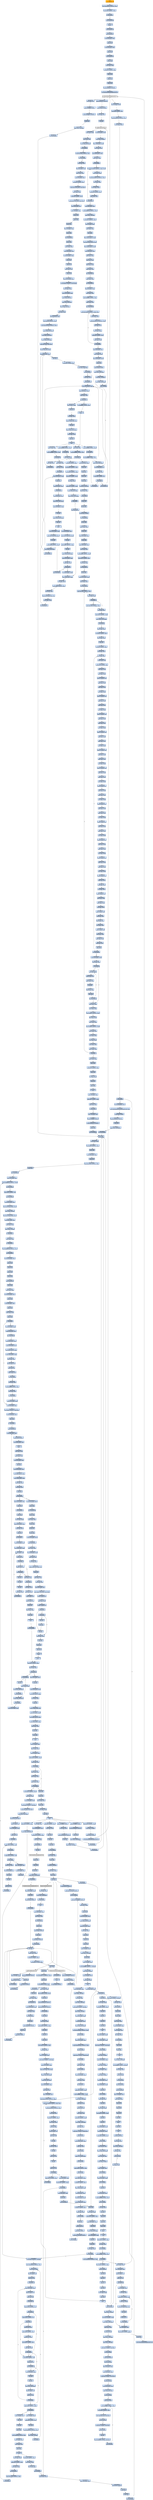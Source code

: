 digraph G {
node[shape=rectangle,style=filled,fillcolor=lightsteelblue,color=lightsteelblue]
bgcolor="transparent"
a0x00488008jmp_0x00488020[label="start\njmp 0x00488020",color="lightgrey",fillcolor="orange"];
a0x00488020movl_0x486004UINT32_eax[label="0x00488020\nmovl $0x486004<UINT32>, %eax"];
a0x00488025cmpl_0x0UINT8_eax_[label="0x00488025\ncmpl $0x0<UINT8>, (%eax)"];
a0x00488028je_0x0048804a[label="0x00488028\nje 0x0048804a"];
a0x0048804ajmp_0x004892d8[label="0x0048804a\njmp 0x004892d8"];
a0x004892d8pusha_[label="0x004892d8\npusha "];
a0x004892d9call_0x0048932d[label="0x004892d9\ncall 0x0048932d"];
a0x0048932dcall_0x004889f0[label="0x0048932d\ncall 0x004889f0"];
a0x004889f0movl_0x4esp__eax[label="0x004889f0\nmovl 0x4(%esp), %eax"];
a0x004889f4pushl_eax[label="0x004889f4\npushl %eax"];
a0x004889f5movl_0x4esp__eax[label="0x004889f5\nmovl 0x4(%esp), %eax"];
a0x004889f9pushl_eax[label="0x004889f9\npushl %eax"];
a0x004889facall_0x004887b0[label="0x004889fa\ncall 0x004887b0"];
a0x004887b0pushl_ebp[label="0x004887b0\npushl %ebp"];
a0x004887b1movl_esp_ebp[label="0x004887b1\nmovl %esp, %ebp"];
a0x004887b3subl_0x1cUINT8_esp[label="0x004887b3\nsubl $0x1c<UINT8>, %esp"];
a0x004887b6pushl_ebx[label="0x004887b6\npushl %ebx"];
a0x004887b7pushl_esi[label="0x004887b7\npushl %esi"];
a0x004887b8pushl_edi[label="0x004887b8\npushl %edi"];
a0x004887b9pushl_0x488070UINT32[label="0x004887b9\npushl $0x488070<UINT32>"];
a0x004887becall_GetModuleHandleA_kernel32_dll[label="0x004887be\ncall GetModuleHandleA@kernel32.dll"];
GetModuleHandleA_kernel32_dll[label="GetModuleHandleA@kernel32.dll",color="lightgrey",fillcolor="lightgrey"];
a0x004887c4movl_eax_esi[label="0x004887c4\nmovl %eax, %esi"];
a0x004887c6pushl_0xffffffffUINT8[label="0x004887c6\npushl $0xffffffff<UINT8>"];
a0x004887c8pushl_0x48807cUINT32[label="0x004887c8\npushl $0x48807c<UINT32>"];
a0x004887cdpushl_esi[label="0x004887cd\npushl %esi"];
a0x004887cemovl_esi__24ebp_[label="0x004887ce\nmovl %esi, -24(%ebp)"];
a0x004887d1call_0x00488d80[label="0x004887d1\ncall 0x00488d80"];
a0x00488d80pushl_ebp[label="0x00488d80\npushl %ebp"];
a0x00488d81movl_esp_ebp[label="0x00488d81\nmovl %esp, %ebp"];
a0x00488d83subl_0x88UINT32_esp[label="0x00488d83\nsubl $0x88<UINT32>, %esp"];
a0x00488d89pushl_ebx[label="0x00488d89\npushl %ebx"];
a0x00488d8amovl_0x8ebp__ebx[label="0x00488d8a\nmovl 0x8(%ebp), %ebx"];
a0x00488d8dpushl_esi[label="0x00488d8d\npushl %esi"];
a0x00488d8ecmpl_0x10000UINT32_ebx[label="0x00488d8e\ncmpl $0x10000<UINT32>, %ebx"];
a0x00488d94pushl_edi[label="0x00488d94\npushl %edi"];
a0x00488d95jbe_0x00488ea8[label="0x00488d95\njbe 0x00488ea8"];
a0x00488d9bmovl_0xcebp__esi[label="0x00488d9b\nmovl 0xc(%ebp), %esi"];
a0x00488d9ecmpl_0xffff0000UINT32_ebx[label="0x00488d9e\ncmpl $0xffff0000<UINT32>, %ebx"];
a0x00488da4jae_0x00488ea8[label="0x00488da4\njae 0x00488ea8"];
a0x00488daatestb_0x3UINT8_bl[label="0x00488daa\ntestb $0x3<UINT8>, %bl"];
a0x00488dadjne_0x00488ea8[label="0x00488dad\njne 0x00488ea8"];
a0x00488db3movl_0x3cebx__ecx[label="0x00488db3\nmovl 0x3c(%ebx), %ecx"];
a0x00488db6movl_0x78ecxebx__eax[label="0x00488db6\nmovl 0x78(%ecx,%ebx), %eax"];
a0x00488dbamovl_eax__8ebp_[label="0x00488dba\nmovl %eax, -8(%ebp)"];
a0x00488dbdmovl_0x7cecxebx__ecx[label="0x00488dbd\nmovl 0x7c(%ecx,%ebx), %ecx"];
a0x00488dc1leal_eaxebx__edi[label="0x00488dc1\nleal (%eax,%ebx), %edi"];
a0x00488dc4testl_ecx_ecx[label="0x00488dc4\ntestl %ecx, %ecx"];
a0x00488dc6movl_ecx__4ebp_[label="0x00488dc6\nmovl %ecx, -4(%ebp)"];
a0x00488dc9je_0x00488ea8[label="0x00488dc9\nje 0x00488ea8"];
a0x00488dcftestl_eax_eax[label="0x00488dcf\ntestl %eax, %eax"];
a0x00488dd1je_0x00488ea8[label="0x00488dd1\nje 0x00488ea8"];
a0x00488dd7testl_0xffff0000UINT32_esi[label="0x00488dd7\ntestl $0xffff0000<UINT32>, %esi"];
a0x00488dddjne_0x00488df1[label="0x00488ddd\njne 0x00488df1"];
a0x00488df1movl_0x10ebp__eax[label="0x00488df1\nmovl 0x10(%ebp), %eax"];
a0x00488df4pushl_eax[label="0x00488df4\npushl %eax"];
a0x00488df5pushl_esi[label="0x00488df5\npushl %esi"];
a0x00488df6pushl_edi[label="0x00488df6\npushl %edi"];
a0x00488df7pushl_ebx[label="0x00488df7\npushl %ebx"];
a0x00488df8call_0x00488c90[label="0x00488df8\ncall 0x00488c90"];
a0x00488c90pushl_ebp[label="0x00488c90\npushl %ebp"];
a0x00488c91movl_esp_ebp[label="0x00488c91\nmovl %esp, %ebp"];
a0x00488c93movl_0x14ebp__ecx[label="0x00488c93\nmovl 0x14(%ebp), %ecx"];
a0x00488c96pushl_ebx[label="0x00488c96\npushl %ebx"];
a0x00488c97movl_0x8ebp__ebx[label="0x00488c97\nmovl 0x8(%ebp), %ebx"];
a0x00488c9apushl_esi[label="0x00488c9a\npushl %esi"];
a0x00488c9btestl_ecx_ecx[label="0x00488c9b\ntestl %ecx, %ecx"];
a0x00488c9dpushl_edi[label="0x00488c9d\npushl %edi"];
a0x00488c9ejl_0x00488d08[label="0x00488c9e\njl 0x00488d08"];
a0x00488d08movl_0xcebp__eax[label="0x00488d08\nmovl 0xc(%ebp), %eax"];
a0x00488d0bmovl_0x0UINT32_0x8ebp_[label="0x00488d0b\nmovl $0x0<UINT32>, 0x8(%ebp)"];
a0x00488d12movl_0x18eax__edi[label="0x00488d12\nmovl 0x18(%eax), %edi"];
a0x00488d15decl_edi[label="0x00488d15\ndecl %edi"];
a0x00488d16js_0x00488d6a[label="0x00488d16\njs 0x00488d6a"];
a0x00488d18jmp_0x00488d1d[label="0x00488d18\njmp 0x00488d1d"];
a0x00488d1dmovl_0x8ebp__edx[label="0x00488d1d\nmovl 0x8(%ebp), %edx"];
a0x00488d20pushl_0x7fUINT8[label="0x00488d20\npushl $0x7f<UINT8>"];
a0x00488d22leal_ediedx__eax[label="0x00488d22\nleal (%edi,%edx), %eax"];
a0x00488d25cltd_[label="0x00488d25\ncltd "];
a0x00488d26subl_edx_eax[label="0x00488d26\nsubl %edx, %eax"];
a0x00488d28movl_eax_esi[label="0x00488d28\nmovl %eax, %esi"];
a0x00488d2amovl_0xcebp__eax[label="0x00488d2a\nmovl 0xc(%ebp), %eax"];
a0x00488d2dsarl_esi[label="0x00488d2d\nsarl %esi"];
a0x00488d2fmovl_0x20eax__edx[label="0x00488d2f\nmovl 0x20(%eax), %edx"];
a0x00488d32leal_edxesi4__eax[label="0x00488d32\nleal (%edx,%esi,4), %eax"];
a0x00488d35movl_eaxebx__eax[label="0x00488d35\nmovl (%eax,%ebx), %eax"];
a0x00488d38addl_ebx_eax[label="0x00488d38\naddl %ebx, %eax"];
a0x00488d3atestl_ecx_ecx[label="0x00488d3a\ntestl %ecx, %ecx"];
a0x00488d3cpushl_eax[label="0x00488d3c\npushl %eax"];
a0x00488d3djnl_0x00488d4a[label="0x00488d3d\njnl 0x00488d4a"];
a0x00488d3fmovl_0x10ebp__ecx[label="0x00488d3f\nmovl 0x10(%ebp), %ecx"];
a0x00488d42pushl_ecx[label="0x00488d42\npushl %ecx"];
a0x00488d43call_0x00488c50[label="0x00488d43\ncall 0x00488c50"];
a0x00488c50pushl_ebp[label="0x00488c50\npushl %ebp"];
a0x00488c51movl_esp_ebp[label="0x00488c51\nmovl %esp, %ebp"];
a0x00488c53movl_0x10ebp__ecx[label="0x00488c53\nmovl 0x10(%ebp), %ecx"];
a0x00488c56testl_ecx_ecx[label="0x00488c56\ntestl %ecx, %ecx"];
a0x00488c58pushl_esi[label="0x00488c58\npushl %esi"];
a0x00488c59je_0x00488c72[label="0x00488c59\nje 0x00488c72"];
a0x00488c5bmovl_0xcebp__esi[label="0x00488c5b\nmovl 0xc(%ebp), %esi"];
a0x00488c5emovl_0x8ebp__edx[label="0x00488c5e\nmovl 0x8(%ebp), %edx"];
a0x00488c61movb_edx__al[label="0x00488c61\nmovb (%edx), %al"];
a0x00488c63testb_al_al[label="0x00488c63\ntestb %al, %al"];
a0x00488c65je_0x00488c77[label="0x00488c65\nje 0x00488c77"];
a0x00488c67cmpb_esi__al[label="0x00488c67\ncmpb (%esi), %al"];
a0x00488c69jne_0x00488c77[label="0x00488c69\njne 0x00488c77"];
a0x00488c77testl_ecx_ecx[label="0x00488c77\ntestl %ecx, %ecx"];
a0x00488c79je_0x00488c72[label="0x00488c79\nje 0x00488c72"];
a0x00488c7bxorl_eax_eax[label="0x00488c7b\nxorl %eax, %eax"];
a0x00488c7dxorl_ecx_ecx[label="0x00488c7d\nxorl %ecx, %ecx"];
a0x00488c7fmovb_edx__al[label="0x00488c7f\nmovb (%edx), %al"];
a0x00488c81movb_esi__cl[label="0x00488c81\nmovb (%esi), %cl"];
a0x00488c83popl_esi[label="0x00488c83\npopl %esi"];
a0x00488c84subl_ecx_eax[label="0x00488c84\nsubl %ecx, %eax"];
a0x00488c86popl_ebp[label="0x00488c86\npopl %ebp"];
a0x00488c87ret[label="0x00488c87\nret"];
a0x00488d48jmp_0x00488d53[label="0x00488d48\njmp 0x00488d53"];
a0x00488d53addl_0xcUINT8_esp[label="0x00488d53\naddl $0xc<UINT8>, %esp"];
a0x00488d56testl_eax_eax[label="0x00488d56\ntestl %eax, %eax"];
a0x00488d58je_0x00488ce6[label="0x00488d58\nje 0x00488ce6"];
a0x00488d5ajle_0x00488d62[label="0x00488d5a\njle 0x00488d62"];
a0x00488d5cincl_esi[label="0x00488d5c\nincl %esi"];
a0x00488d5dmovl_esi_0x8ebp_[label="0x00488d5d\nmovl %esi, 0x8(%ebp)"];
a0x00488d60jmp_0x00488d65[label="0x00488d60\njmp 0x00488d65"];
a0x00488d65cmpl_edi_0x8ebp_[label="0x00488d65\ncmpl %edi, 0x8(%ebp)"];
a0x00488d68jle_0x00488d1a[label="0x00488d68\njle 0x00488d1a"];
a0x00488d1amovl_0x14ebp__ecx[label="0x00488d1a\nmovl 0x14(%ebp), %ecx"];
a0x00488d62leal__1esi__edi[label="0x00488d62\nleal -1(%esi), %edi"];
a0x00488c6bdecl_ecx[label="0x00488c6b\ndecl %ecx"];
a0x00488c6cincl_edx[label="0x00488c6c\nincl %edx"];
a0x00488c6dincl_esi[label="0x00488c6d\nincl %esi"];
a0x00488c6etestl_ecx_ecx[label="0x00488c6e\ntestl %ecx, %ecx"];
a0x00488c70jne_0x00488c61[label="0x00488c70\njne 0x00488c61"];
a0x00488ce6movl_0xcebp__eax[label="0x00488ce6\nmovl 0xc(%ebp), %eax"];
a0x00488ce9popl_edi[label="0x00488ce9\npopl %edi"];
a0x00488ceamovl_0x24eax__ecx[label="0x00488cea\nmovl 0x24(%eax), %ecx"];
a0x00488cedleal_ecxesi2__edx[label="0x00488ced\nleal (%ecx,%esi,2), %edx"];
a0x00488cf0xorl_ecx_ecx[label="0x00488cf0\nxorl %ecx, %ecx"];
a0x00488cf2popl_esi[label="0x00488cf2\npopl %esi"];
a0x00488cf3movw_edxebx__cx[label="0x00488cf3\nmovw (%edx,%ebx), %cx"];
a0x00488cf7movl_0x1ceax__edx[label="0x00488cf7\nmovl 0x1c(%eax), %edx"];
a0x00488cfaleal_edxecx4__eax[label="0x00488cfa\nleal (%edx,%ecx,4), %eax"];
a0x00488cfdmovl_eaxebx__eax[label="0x00488cfd\nmovl (%eax,%ebx), %eax"];
a0x00488d00addl_ebx_eax[label="0x00488d00\naddl %ebx, %eax"];
a0x00488d02popl_ebx[label="0x00488d02\npopl %ebx"];
a0x00488d03popl_ebp[label="0x00488d03\npopl %ebp"];
a0x00488d04ret[label="0x00488d04\nret"];
a0x00488dfdmovl__4ebp__ecx[label="0x00488dfd\nmovl -4(%ebp), %ecx"];
a0x00488e00movl_eax_edx[label="0x00488e00\nmovl %eax, %edx"];
a0x00488e02movl__8ebp__eax[label="0x00488e02\nmovl -8(%ebp), %eax"];
a0x00488e05addl_0x10UINT8_esp[label="0x00488e05\naddl $0x10<UINT8>, %esp"];
a0x00488e08cmpl_edx_edi[label="0x00488e08\ncmpl %edx, %edi"];
a0x00488e0ajae_0x00488eb1[label="0x00488e0a\njae 0x00488eb1"];
a0x00488e10addl_eax_ecx[label="0x00488e10\naddl %eax, %ecx"];
a0x00488e12addl_ebx_ecx[label="0x00488e12\naddl %ebx, %ecx"];
a0x00488e14cmpl_ecx_edx[label="0x00488e14\ncmpl %ecx, %edx"];
a0x00488e16jae_0x00488eb1[label="0x00488e16\njae 0x00488eb1"];
a0x00488eb1popl_edi[label="0x00488eb1\npopl %edi"];
a0x00488eb2popl_esi[label="0x00488eb2\npopl %esi"];
a0x00488eb3movl_edx_eax[label="0x00488eb3\nmovl %edx, %eax"];
a0x00488eb5popl_ebx[label="0x00488eb5\npopl %ebx"];
a0x00488eb6movl_ebp_esp[label="0x00488eb6\nmovl %ebp, %esp"];
a0x00488eb8popl_ebp[label="0x00488eb8\npopl %ebp"];
a0x00488eb9ret[label="0x00488eb9\nret"];
a0x004887d6pushl_0xffffffffUINT8[label="0x004887d6\npushl $0xffffffff<UINT8>"];
a0x004887d8movl_eax_edi[label="0x004887d8\nmovl %eax, %edi"];
a0x004887dapushl_0x488088UINT32[label="0x004887da\npushl $0x488088<UINT32>"];
a0x004887dfpushl_esi[label="0x004887df\npushl %esi"];
a0x004887e0movl_edi__12ebp_[label="0x004887e0\nmovl %edi, -12(%ebp)"];
a0x004887e3call_0x00488d80[label="0x004887e3\ncall 0x00488d80"];
a0x004887e8addl_0x18UINT8_esp[label="0x004887e8\naddl $0x18<UINT8>, %esp"];
a0x004887ebmovl_eax__4ebp_[label="0x004887eb\nmovl %eax, -4(%ebp)"];
a0x004887eepushl_0x0UINT8[label="0x004887ee\npushl $0x0<UINT8>"];
a0x004887f0call_GetModuleHandleA_kernel32_dll[label="0x004887f0\ncall GetModuleHandleA@kernel32.dll"];
a0x004887f6pushl_0xd440UINT32[label="0x004887f6\npushl $0xd440<UINT32>"];
a0x004887fbpushl_0x40UINT8[label="0x004887fb\npushl $0x40<UINT8>"];
a0x004887fdmovl_eax_esi[label="0x004887fd\nmovl %eax, %esi"];
a0x004887ffcall_edi[label="0x004887ff\ncall %edi"];
LocalAlloc_kernel32_dll[label="LocalAlloc@kernel32.dll",color="lightgrey",fillcolor="lightgrey"];
a0x00488801movl_0xcebp__edi[label="0x00488801\nmovl 0xc(%ebp), %edi"];
a0x00488804movl_eax__8ebp_[label="0x00488804\nmovl %eax, -8(%ebp)"];
a0x00488807leal__1046edi__eax[label="0x00488807\nleal -1046(%edi), %eax"];
a0x0048880dmovl_eax_ecx[label="0x0048880d\nmovl %eax, %ecx"];
a0x0048880fleal_0x400eax__edx[label="0x0048880f\nleal 0x400(%eax), %edx"];
a0x00488815cmpl_edx_eax[label="0x00488815\ncmpl %edx, %eax"];
a0x00488817jae_0x00488831[label="0x00488817\njae 0x00488831"];
a0x00488819imull_0x19660dUINT32_eax_eax[label="0x00488819\nimull $0x19660d<UINT32>, %eax, %eax"];
a0x0048881fmovl_ecx__ebx[label="0x0048881f\nmovl (%ecx), %ebx"];
a0x00488821addl_0x3c6ef375UINT32_eax[label="0x00488821\naddl $0x3c6ef375<UINT32>, %eax"];
a0x00488826xorl_eax_ebx[label="0x00488826\nxorl %eax, %ebx"];
a0x00488828movl_ebx_ecx_[label="0x00488828\nmovl %ebx, (%ecx)"];
a0x0048882aaddl_0x4UINT8_ecx[label="0x0048882a\naddl $0x4<UINT8>, %ecx"];
a0x0048882dcmpl_edx_ecx[label="0x0048882d\ncmpl %edx, %ecx"];
a0x0048882fjb_0x00488819[label="0x0048882f\njb 0x00488819"];
a0x00488831movl_0x8ebp__ebx[label="0x00488831\nmovl 0x8(%ebp), %ebx"];
a0x00488834addl_0xfffffc06UINT32_edi[label="0x00488834\naddl $0xfffffc06<UINT32>, %edi"];
a0x0048883amovl_edi__28ebp_[label="0x0048883a\nmovl %edi, -28(%ebp)"];
a0x0048883dmovl_0x1UINT32_edx[label="0x0048883d\nmovl $0x1<UINT32>, %edx"];
a0x00488842movl__4edi__eax[label="0x00488842\nmovl -4(%edi), %eax"];
a0x00488845subl_edx_eax[label="0x00488845\nsubl %edx, %eax"];
a0x00488847incl_edx[label="0x00488847\nincl %edx"];
a0x00488848leal_eaxeax4__eax[label="0x00488848\nleal (%eax,%eax,4), %eax"];
a0x0048884bmovl_0xcedieax8__ecx[label="0x0048884b\nmovl 0xc(%edi,%eax,8), %ecx"];
a0x0048884fleal_edieax8__eax[label="0x0048884f\nleal (%edi,%eax,8), %eax"];
a0x00488852movl_0x8eax__eax[label="0x00488852\nmovl 0x8(%eax), %eax"];
a0x00488855addl_ecx_eax[label="0x00488855\naddl %ecx, %eax"];
a0x00488857addl_esi_ecx[label="0x00488857\naddl %esi, %ecx"];
a0x00488859addl_esi_eax[label="0x00488859\naddl %esi, %eax"];
a0x0048885bcmpl_ebx_ecx[label="0x0048885b\ncmpl %ebx, %ecx"];
a0x0048885djae_0x00488842[label="0x0048885d\njae 0x00488842"];
a0x0048885fcmpl_eax_ebx[label="0x0048885f\ncmpl %eax, %ebx"];
a0x00488861jae_0x00488842[label="0x00488861\njae 0x00488842"];
a0x00488863leal_0xcebx__ecx[label="0x00488863\nleal 0xc(%ebx), %ecx"];
a0x00488866movl_ebx_edx[label="0x00488866\nmovl %ebx, %edx"];
a0x00488868andl_0xfffffffcUINT8_ecx[label="0x00488868\nandl $0xfffffffc<UINT8>, %ecx"];
a0x0048886bcmpl_eax_ecx[label="0x0048886b\ncmpl %eax, %ecx"];
a0x0048886djae_0x00488888[label="0x0048886d\njae 0x00488888"];
a0x0048886fimull_0x19660dUINT32_edx_edx[label="0x0048886f\nimull $0x19660d<UINT32>, %edx, %edx"];
a0x00488875movl_ecx__esi[label="0x00488875\nmovl (%ecx), %esi"];
a0x00488877addl_0x3c6ef375UINT32_edx[label="0x00488877\naddl $0x3c6ef375<UINT32>, %edx"];
a0x0048887dxorl_edx_esi[label="0x0048887d\nxorl %edx, %esi"];
a0x0048887fmovl_esi_ecx_[label="0x0048887f\nmovl %esi, (%ecx)"];
a0x00488881addl_0x4UINT8_ecx[label="0x00488881\naddl $0x4<UINT8>, %ecx"];
a0x00488884cmpl_eax_ecx[label="0x00488884\ncmpl %eax, %ecx"];
a0x00488886jb_0x0048886f[label="0x00488886\njb 0x0048886f"];
a0x00488888movl_0x4ebx__esi[label="0x00488888\nmovl 0x4(%ebx), %esi"];
a0x0048888bmovl_ebx__ecx[label="0x0048888b\nmovl (%ebx), %ecx"];
a0x0048888dmovl_0x8ebx__edx[label="0x0048888d\nmovl 0x8(%ebx), %edx"];
a0x00488890pushl_esi[label="0x00488890\npushl %esi"];
a0x00488891pushl_0x40UINT8[label="0x00488891\npushl $0x40<UINT8>"];
a0x00488893movl_ecx_0x8ebp_[label="0x00488893\nmovl %ecx, 0x8(%ebp)"];
a0x00488896movl_esi__16ebp_[label="0x00488896\nmovl %esi, -16(%ebp)"];
a0x00488899movl_edx__20ebp_[label="0x00488899\nmovl %edx, -20(%ebp)"];
a0x0048889ccall__12ebp_[label="0x0048889c\ncall -12(%ebp)"];
a0x0048889fmovl_eax_edi[label="0x0048889f\nmovl %eax, %edi"];
a0x004888a1testl_edi_edi[label="0x004888a1\ntestl %edi, %edi"];
a0x004888a3movl_edi_0xcebp_[label="0x004888a3\nmovl %edi, 0xc(%ebp)"];
a0x004888a6je_0x004888b0[label="0x004888a6\nje 0x004888b0"];
a0x004888a8cmpl_0x10000UINT32_esi[label="0x004888a8\ncmpl $0x10000<UINT32>, %esi"];
a0x004888aejbe_0x004888be[label="0x004888ae\njbe 0x004888be"];
a0x004888bemovl_esi_ecx[label="0x004888be\nmovl %esi, %ecx"];
a0x004888c0leal_0xcebx__esi[label="0x004888c0\nleal 0xc(%ebx), %esi"];
a0x004888c3movl_ecx_eax[label="0x004888c3\nmovl %ecx, %eax"];
a0x004888c5movl_0xcebp__edx[label="0x004888c5\nmovl 0xc(%ebp), %edx"];
a0x004888c8shrl_0x2UINT8_ecx[label="0x004888c8\nshrl $0x2<UINT8>, %ecx"];
a0x004888cbrepz_movsl_ds_esi__es_edi_[label="0x004888cb\nrepz movsl %ds:(%esi), %es:(%edi)"];
a0x004888cdmovl_eax_ecx[label="0x004888cd\nmovl %eax, %ecx"];
a0x004888cfandl_0x3UINT8_ecx[label="0x004888cf\nandl $0x3<UINT8>, %ecx"];
a0x004888d2repz_movsb_ds_esi__es_edi_[label="0x004888d2\nrepz movsb %ds:(%esi), %es:(%edi)"];
a0x004888d4movl_0x8ebp__esi[label="0x004888d4\nmovl 0x8(%ebp), %esi"];
a0x004888d7movl__16ebp__ecx[label="0x004888d7\nmovl -16(%ebp), %ecx"];
a0x004888dapushl_esi[label="0x004888da\npushl %esi"];
a0x004888dbpushl_ebx[label="0x004888db\npushl %ebx"];
a0x004888dcpushl_ecx[label="0x004888dc\npushl %ecx"];
a0x004888ddmovl__8ebp__ecx[label="0x004888dd\nmovl -8(%ebp), %ecx"];
a0x004888e0pushl_edx[label="0x004888e0\npushl %edx"];
a0x004888e1call_0x00488630[label="0x004888e1\ncall 0x00488630"];
a0x00488630pushl_ebp[label="0x00488630\npushl %ebp"];
a0x00488631movl_esp_ebp[label="0x00488631\nmovl %esp, %ebp"];
a0x00488633movl_0x8ebp__eax[label="0x00488633\nmovl 0x8(%ebp), %eax"];
a0x00488636movl_0xcebp__edx[label="0x00488636\nmovl 0xc(%ebp), %edx"];
a0x00488639pushl_ebx[label="0x00488639\npushl %ebx"];
a0x0048863apushl_esi[label="0x0048863a\npushl %esi"];
a0x0048863bmovl_ecx_esi[label="0x0048863b\nmovl %ecx, %esi"];
a0x0048863dpushl_edi[label="0x0048863d\npushl %edi"];
a0x0048863emovl_0x10ebp__ecx[label="0x0048863e\nmovl 0x10(%ebp), %ecx"];
a0x00488641movl_0xfeeUINT32_0x10ebp_[label="0x00488641\nmovl $0xfee<UINT32>, 0x10(%ebp)"];
a0x00488648movl_eax_esi_[label="0x00488648\nmovl %eax, (%esi)"];
a0x0048864amovl_0x14ebp__eax[label="0x0048864a\nmovl 0x14(%ebp), %eax"];
a0x0048864dmovl_edx_0x8esi_[label="0x0048864d\nmovl %edx, 0x8(%esi)"];
a0x00488650movl_ecx_0x4esi_[label="0x00488650\nmovl %ecx, 0x4(%esi)"];
a0x00488653movl_eax_0xcesi_[label="0x00488653\nmovl %eax, 0xc(%esi)"];
a0x00488656xorl_edx_edx[label="0x00488656\nxorl %edx, %edx"];
a0x00488658leal_0x18esi__edi[label="0x00488658\nleal 0x18(%esi), %edi"];
a0x0048865bmovl_0x3fbUINT32_ecx[label="0x0048865b\nmovl $0x3fb<UINT32>, %ecx"];
a0x00488660movl_0x20202020UINT32_eax[label="0x00488660\nmovl $0x20202020<UINT32>, %eax"];
a0x00488665movl_edx_0x14esi_[label="0x00488665\nmovl %edx, 0x14(%esi)"];
a0x00488668movl_edx_0x10esi_[label="0x00488668\nmovl %edx, 0x10(%esi)"];
a0x0048866bmovl_edx_0x8ebp_[label="0x0048866b\nmovl %edx, 0x8(%ebp)"];
a0x0048866erepz_stosl_eax_es_edi_[label="0x0048866e\nrepz stosl %eax, %es:(%edi)"];
a0x00488670stosw_ax_es_edi_[label="0x00488670\nstosw %ax, %es:(%edi)"];
a0x00488672movl_0x8ebp__eax[label="0x00488672\nmovl 0x8(%ebp), %eax"];
a0x00488675shrl_eax[label="0x00488675\nshrl %eax"];
a0x00488677testb_0x1UINT8_ah[label="0x00488677\ntestb $0x1<UINT8>, %ah"];
a0x0048867amovl_eax_0x8ebp_[label="0x0048867a\nmovl %eax, 0x8(%ebp)"];
a0x0048867djne_0x00488695[label="0x0048867d\njne 0x00488695"];
a0x0048867fmovl_esi_ecx[label="0x0048867f\nmovl %esi, %ecx"];
a0x00488681call_0x00488750[label="0x00488681\ncall 0x00488750"];
a0x00488750movl_0x14ecx__eax[label="0x00488750\nmovl 0x14(%ecx), %eax"];
a0x00488753movl_0x8ecx__edx[label="0x00488753\nmovl 0x8(%ecx), %edx"];
a0x00488756cmpl_edx_eax[label="0x00488756\ncmpl %edx, %eax"];
a0x00488758jb_0x0048875e[label="0x00488758\njb 0x0048875e"];
a0x0048875emovl_ecx__edx[label="0x0048875e\nmovl (%ecx), %edx"];
a0x00488760pushl_ebx[label="0x00488760\npushl %ebx"];
a0x00488761xorl_ebx_ebx[label="0x00488761\nxorl %ebx, %ebx"];
a0x00488763movb_eaxedx__bl[label="0x00488763\nmovb (%eax,%edx), %bl"];
a0x00488766incl_eax[label="0x00488766\nincl %eax"];
a0x00488767movl_eax_0x14ecx_[label="0x00488767\nmovl %eax, 0x14(%ecx)"];
a0x0048876amovl_ebx_eax[label="0x0048876a\nmovl %ebx, %eax"];
a0x0048876cpopl_ebx[label="0x0048876c\npopl %ebx"];
a0x0048876dret[label="0x0048876d\nret"];
a0x00488686cmpl_0xffffffffUINT8_eax[label="0x00488686\ncmpl $0xffffffff<UINT8>, %eax"];
a0x00488689je_0x0048873f[label="0x00488689\nje 0x0048873f"];
a0x0048868forb_0xffffffffUINT8_ah[label="0x0048868f\norb $0xffffffff<UINT8>, %ah"];
a0x00488692movl_eax_0x8ebp_[label="0x00488692\nmovl %eax, 0x8(%ebp)"];
a0x00488695movb_0x8ebp__al[label="0x00488695\nmovb 0x8(%ebp), %al"];
a0x00488698movl_esi_ecx[label="0x00488698\nmovl %esi, %ecx"];
a0x0048869atestb_0x1UINT8_al[label="0x0048869a\ntestb $0x1<UINT8>, %al"];
a0x0048869cje_0x004886c9[label="0x0048869c\nje 0x004886c9"];
a0x0048869ecall_0x00488750[label="0x0048869e\ncall 0x00488750"];
a0x004886a3movl_eax_ebx[label="0x004886a3\nmovl %eax, %ebx"];
a0x004886a5cmpl_0xffffffffUINT8_ebx[label="0x004886a5\ncmpl $0xffffffff<UINT8>, %ebx"];
a0x004886a8je_0x0048873f[label="0x004886a8\nje 0x0048873f"];
a0x004886aemovl_ebx_edx[label="0x004886ae\nmovl %ebx, %edx"];
a0x004886b0movl_esi_ecx[label="0x004886b0\nmovl %esi, %ecx"];
a0x004886b2call_0x00488770[label="0x004886b2\ncall 0x00488770"];
a0x00488770movl_0x10ecx__eax[label="0x00488770\nmovl 0x10(%ecx), %eax"];
a0x00488773pushl_esi[label="0x00488773\npushl %esi"];
a0x00488774cmpl_0xcecx__eax[label="0x00488774\ncmpl 0xc(%ecx), %eax"];
a0x00488777jae_0x00488786[label="0x00488777\njae 0x00488786"];
a0x00488779movl_0x4ecx__esi[label="0x00488779\nmovl 0x4(%ecx), %esi"];
a0x0048877cmovb_dl_esieax_[label="0x0048877c\nmovb %dl, (%esi,%eax)"];
a0x0048877fmovl_0x10ecx__eax[label="0x0048877f\nmovl 0x10(%ecx), %eax"];
a0x00488782incl_eax[label="0x00488782\nincl %eax"];
a0x00488783movl_eax_0x10ecx_[label="0x00488783\nmovl %eax, 0x10(%ecx)"];
a0x00488786popl_esi[label="0x00488786\npopl %esi"];
a0x00488787ret[label="0x00488787\nret"];
a0x004886b7movl_0x10ebp__eax[label="0x004886b7\nmovl 0x10(%ebp), %eax"];
a0x004886bamovb_bl_0x18esieax_[label="0x004886ba\nmovb %bl, 0x18(%esi,%eax)"];
a0x004886beincl_eax[label="0x004886be\nincl %eax"];
a0x004886bfandl_0xfffUINT32_eax[label="0x004886bf\nandl $0xfff<UINT32>, %eax"];
a0x004886c4movl_eax_0x10ebp_[label="0x004886c4\nmovl %eax, 0x10(%ebp)"];
a0x004886c7jmp_0x00488672[label="0x004886c7\njmp 0x00488672"];
a0x004886c9call_0x00488750[label="0x004886c9\ncall 0x00488750"];
a0x004886cemovl_eax_ebx[label="0x004886ce\nmovl %eax, %ebx"];
a0x004886d0cmpl_0xffffffffUINT8_ebx[label="0x004886d0\ncmpl $0xffffffff<UINT8>, %ebx"];
a0x004886d3je_0x0048873f[label="0x004886d3\nje 0x0048873f"];
a0x004886d5movl_esi_ecx[label="0x004886d5\nmovl %esi, %ecx"];
a0x004886d7call_0x00488750[label="0x004886d7\ncall 0x00488750"];
a0x004886dccmpl_0xffffffffUINT8_eax[label="0x004886dc\ncmpl $0xffffffff<UINT8>, %eax"];
a0x004886dfje_0x0048873f[label="0x004886df\nje 0x0048873f"];
a0x004886e1movl_eax_ecx[label="0x004886e1\nmovl %eax, %ecx"];
a0x004886e3andl_0xfUINT8_eax[label="0x004886e3\nandl $0xf<UINT8>, %eax"];
a0x004886e6andl_0xf0UINT32_ecx[label="0x004886e6\nandl $0xf0<UINT32>, %ecx"];
a0x004886ecmovl_0x0UINT32_edi[label="0x004886ec\nmovl $0x0<UINT32>, %edi"];
a0x004886f1shll_0x4UINT8_ecx[label="0x004886f1\nshll $0x4<UINT8>, %ecx"];
a0x004886f4orl_ecx_ebx[label="0x004886f4\norl %ecx, %ebx"];
a0x004886f6addl_0x2UINT8_eax[label="0x004886f6\naddl $0x2<UINT8>, %eax"];
a0x004886f9movl_ebx_0xcebp_[label="0x004886f9\nmovl %ebx, 0xc(%ebp)"];
a0x004886fcmovl_eax_0x14ebp_[label="0x004886fc\nmovl %eax, 0x14(%ebp)"];
a0x004886ffjs_0x00488672[label="0x004886ff\njs 0x00488672"];
a0x00488705jmp_0x0048870a[label="0x00488705\njmp 0x0048870a"];
a0x0048870aleal_ediebx__edx[label="0x0048870a\nleal (%edi,%ebx), %edx"];
a0x0048870dxorl_ebx_ebx[label="0x0048870d\nxorl %ebx, %ebx"];
a0x0048870fandl_0xfffUINT32_edx[label="0x0048870f\nandl $0xfff<UINT32>, %edx"];
a0x00488715movl_esi_ecx[label="0x00488715\nmovl %esi, %ecx"];
a0x00488717movb_0x18edxesi__bl[label="0x00488717\nmovb 0x18(%edx,%esi), %bl"];
a0x0048871bmovl_ebx_edx[label="0x0048871b\nmovl %ebx, %edx"];
a0x0048871dcall_0x00488770[label="0x0048871d\ncall 0x00488770"];
a0x00488722movl_0x10ebp__eax[label="0x00488722\nmovl 0x10(%ebp), %eax"];
a0x00488725movb_bl_0x18esieax_[label="0x00488725\nmovb %bl, 0x18(%esi,%eax)"];
a0x00488729incl_eax[label="0x00488729\nincl %eax"];
a0x0048872aandl_0xfffUINT32_eax[label="0x0048872a\nandl $0xfff<UINT32>, %eax"];
a0x0048872fincl_edi[label="0x0048872f\nincl %edi"];
a0x00488730movl_eax_0x10ebp_[label="0x00488730\nmovl %eax, 0x10(%ebp)"];
a0x00488733movl_0x14ebp__eax[label="0x00488733\nmovl 0x14(%ebp), %eax"];
a0x00488736cmpl_eax_edi[label="0x00488736\ncmpl %eax, %edi"];
a0x00488738jle_0x00488707[label="0x00488738\njle 0x00488707"];
a0x00488707movl_0xcebp__ebx[label="0x00488707\nmovl 0xc(%ebp), %ebx"];
a0x0048873ajmp_0x00488672[label="0x0048873a\njmp 0x00488672"];
a0x0048875aorl_0xffffffffUINT8_eax[label="0x0048875a\norl $0xffffffff<UINT8>, %eax"];
a0x0048875dret[label="0x0048875d\nret"];
a0x0048873fmovl_0x10esi__eax[label="0x0048873f\nmovl 0x10(%esi), %eax"];
a0x00488742popl_edi[label="0x00488742\npopl %edi"];
a0x00488743popl_esi[label="0x00488743\npopl %esi"];
a0x00488744popl_ebx[label="0x00488744\npopl %ebx"];
a0x00488745popl_ebp[label="0x00488745\npopl %ebp"];
a0x00488746ret_0x10UINT16[label="0x00488746\nret $0x10<UINT16>"];
a0x004888e6cmpl_esi_eax[label="0x004888e6\ncmpl %esi, %eax"];
a0x004888e8je_0x004888f8[label="0x004888e8\nje 0x004888f8"];
a0x004888f8pushl_esi[label="0x004888f8\npushl %esi"];
a0x004888f9pushl_ebx[label="0x004888f9\npushl %ebx"];
a0x004888fapushl_0x0UINT8[label="0x004888fa\npushl $0x0<UINT8>"];
a0x004888fccall_0x004884f0[label="0x004888fc\ncall 0x004884f0"];
a0x004884f0pushl_ebp[label="0x004884f0\npushl %ebp"];
a0x004884f1movl_esp_ebp[label="0x004884f1\nmovl %esp, %ebp"];
a0x004884f3pushl_esi[label="0x004884f3\npushl %esi"];
a0x004884f4movl_0xcebp__esi[label="0x004884f4\nmovl 0xc(%ebp), %esi"];
a0x004884f7pushl_edi[label="0x004884f7\npushl %edi"];
a0x004884f8movl_0x8ebp__edi[label="0x004884f8\nmovl 0x8(%ebp), %edi"];
a0x004884fbmovl_edi_ecx[label="0x004884fb\nmovl %edi, %ecx"];
a0x004884fdandl_0xffffUINT32_ecx[label="0x004884fd\nandl $0xffff<UINT32>, %ecx"];
a0x00488503shrl_0x10UINT8_edi[label="0x00488503\nshrl $0x10<UINT8>, %edi"];
a0x00488506testl_esi_esi[label="0x00488506\ntestl %esi, %esi"];
a0x00488508jne_0x00488513[label="0x00488508\njne 0x00488513"];
a0x00488513pushl_ebx[label="0x00488513\npushl %ebx"];
a0x00488514movl_0x10ebp__ebx[label="0x00488514\nmovl 0x10(%ebp), %ebx"];
a0x00488517testl_ebx_ebx[label="0x00488517\ntestl %ebx, %ebx"];
a0x00488519jbe_0x00488618[label="0x00488519\njbe 0x00488618"];
a0x0048851fcmpl_0x15b0UINT32_ebx[label="0x0048851f\ncmpl $0x15b0<UINT32>, %ebx"];
a0x00488525movl_ebx_eax[label="0x00488525\nmovl %ebx, %eax"];
a0x00488527jb_0x0048852e[label="0x00488527\njb 0x0048852e"];
a0x00488529movl_0x15b0UINT32_eax[label="0x00488529\nmovl $0x15b0<UINT32>, %eax"];
a0x0048852esubl_eax_ebx[label="0x0048852e\nsubl %eax, %ebx"];
a0x00488530cmpl_0x10UINT8_eax[label="0x00488530\ncmpl $0x10<UINT8>, %eax"];
a0x00488533movl_ebx_0x10ebp_[label="0x00488533\nmovl %ebx, 0x10(%ebp)"];
a0x00488536jl_0x004885e6[label="0x00488536\njl 0x004885e6"];
a0x0048853cmovl_eax_edx[label="0x0048853c\nmovl %eax, %edx"];
a0x0048853eshrl_0x4UINT8_edx[label="0x0048853e\nshrl $0x4<UINT8>, %edx"];
a0x00488541movl_edx_ebx[label="0x00488541\nmovl %edx, %ebx"];
a0x00488543negl_ebx[label="0x00488543\nnegl %ebx"];
a0x00488545shll_0x4UINT8_ebx[label="0x00488545\nshll $0x4<UINT8>, %ebx"];
a0x00488548addl_ebx_eax[label="0x00488548\naddl %ebx, %eax"];
a0x0048854axorl_ebx_ebx[label="0x0048854a\nxorl %ebx, %ebx"];
a0x0048854cmovb_esi__bl[label="0x0048854c\nmovb (%esi), %bl"];
a0x0048854eaddl_0x10UINT8_esi[label="0x0048854e\naddl $0x10<UINT8>, %esi"];
a0x00488551addl_ebx_ecx[label="0x00488551\naddl %ebx, %ecx"];
a0x00488553xorl_ebx_ebx[label="0x00488553\nxorl %ebx, %ebx"];
a0x00488555movb__15esi__bl[label="0x00488555\nmovb -15(%esi), %bl"];
a0x00488558addl_ecx_edi[label="0x00488558\naddl %ecx, %edi"];
a0x0048855aaddl_ebx_ecx[label="0x0048855a\naddl %ebx, %ecx"];
a0x0048855cxorl_ebx_ebx[label="0x0048855c\nxorl %ebx, %ebx"];
a0x0048855emovb__14esi__bl[label="0x0048855e\nmovb -14(%esi), %bl"];
a0x00488561addl_ecx_edi[label="0x00488561\naddl %ecx, %edi"];
a0x00488563addl_ebx_ecx[label="0x00488563\naddl %ebx, %ecx"];
a0x00488565xorl_ebx_ebx[label="0x00488565\nxorl %ebx, %ebx"];
a0x00488567movb__13esi__bl[label="0x00488567\nmovb -13(%esi), %bl"];
a0x0048856aaddl_ecx_edi[label="0x0048856a\naddl %ecx, %edi"];
a0x0048856caddl_ebx_ecx[label="0x0048856c\naddl %ebx, %ecx"];
a0x0048856exorl_ebx_ebx[label="0x0048856e\nxorl %ebx, %ebx"];
a0x00488570movb__12esi__bl[label="0x00488570\nmovb -12(%esi), %bl"];
a0x00488573addl_ecx_edi[label="0x00488573\naddl %ecx, %edi"];
a0x00488575addl_ebx_ecx[label="0x00488575\naddl %ebx, %ecx"];
a0x00488577xorl_ebx_ebx[label="0x00488577\nxorl %ebx, %ebx"];
a0x00488579movb__11esi__bl[label="0x00488579\nmovb -11(%esi), %bl"];
a0x0048857caddl_ecx_edi[label="0x0048857c\naddl %ecx, %edi"];
a0x0048857eaddl_ebx_ecx[label="0x0048857e\naddl %ebx, %ecx"];
a0x00488580xorl_ebx_ebx[label="0x00488580\nxorl %ebx, %ebx"];
a0x00488582movb__10esi__bl[label="0x00488582\nmovb -10(%esi), %bl"];
a0x00488585addl_ecx_edi[label="0x00488585\naddl %ecx, %edi"];
a0x00488587addl_ebx_ecx[label="0x00488587\naddl %ebx, %ecx"];
a0x00488589xorl_ebx_ebx[label="0x00488589\nxorl %ebx, %ebx"];
a0x0048858bmovb__9esi__bl[label="0x0048858b\nmovb -9(%esi), %bl"];
a0x0048858eaddl_ecx_edi[label="0x0048858e\naddl %ecx, %edi"];
a0x00488590addl_ebx_ecx[label="0x00488590\naddl %ebx, %ecx"];
a0x00488592xorl_ebx_ebx[label="0x00488592\nxorl %ebx, %ebx"];
a0x00488594movb__8esi__bl[label="0x00488594\nmovb -8(%esi), %bl"];
a0x00488597addl_ecx_edi[label="0x00488597\naddl %ecx, %edi"];
a0x00488599addl_ebx_ecx[label="0x00488599\naddl %ebx, %ecx"];
a0x0048859bxorl_ebx_ebx[label="0x0048859b\nxorl %ebx, %ebx"];
a0x0048859dmovb__7esi__bl[label="0x0048859d\nmovb -7(%esi), %bl"];
a0x004885a0addl_ecx_edi[label="0x004885a0\naddl %ecx, %edi"];
a0x004885a2addl_ebx_ecx[label="0x004885a2\naddl %ebx, %ecx"];
a0x004885a4xorl_ebx_ebx[label="0x004885a4\nxorl %ebx, %ebx"];
a0x004885a6movb__6esi__bl[label="0x004885a6\nmovb -6(%esi), %bl"];
a0x004885a9addl_ecx_edi[label="0x004885a9\naddl %ecx, %edi"];
a0x004885abaddl_ebx_ecx[label="0x004885ab\naddl %ebx, %ecx"];
a0x004885adxorl_ebx_ebx[label="0x004885ad\nxorl %ebx, %ebx"];
a0x004885afmovb__5esi__bl[label="0x004885af\nmovb -5(%esi), %bl"];
a0x004885b2addl_ecx_edi[label="0x004885b2\naddl %ecx, %edi"];
a0x004885b4addl_ebx_ecx[label="0x004885b4\naddl %ebx, %ecx"];
a0x004885b6xorl_ebx_ebx[label="0x004885b6\nxorl %ebx, %ebx"];
a0x004885b8movb__4esi__bl[label="0x004885b8\nmovb -4(%esi), %bl"];
a0x004885bbaddl_ecx_edi[label="0x004885bb\naddl %ecx, %edi"];
a0x004885bdaddl_ebx_ecx[label="0x004885bd\naddl %ebx, %ecx"];
a0x004885bfxorl_ebx_ebx[label="0x004885bf\nxorl %ebx, %ebx"];
a0x004885c1movb__3esi__bl[label="0x004885c1\nmovb -3(%esi), %bl"];
a0x004885c4addl_ecx_edi[label="0x004885c4\naddl %ecx, %edi"];
a0x004885c6addl_ebx_ecx[label="0x004885c6\naddl %ebx, %ecx"];
a0x004885c8xorl_ebx_ebx[label="0x004885c8\nxorl %ebx, %ebx"];
a0x004885camovb__2esi__bl[label="0x004885ca\nmovb -2(%esi), %bl"];
a0x004885cdaddl_ecx_edi[label="0x004885cd\naddl %ecx, %edi"];
a0x004885cfaddl_ebx_ecx[label="0x004885cf\naddl %ebx, %ecx"];
a0x004885d1xorl_ebx_ebx[label="0x004885d1\nxorl %ebx, %ebx"];
a0x004885d3movb__1esi__bl[label="0x004885d3\nmovb -1(%esi), %bl"];
a0x004885d6addl_ecx_edi[label="0x004885d6\naddl %ecx, %edi"];
a0x004885d8addl_ebx_ecx[label="0x004885d8\naddl %ebx, %ecx"];
a0x004885daaddl_ecx_edi[label="0x004885da\naddl %ecx, %edi"];
a0x004885dcdecl_edx[label="0x004885dc\ndecl %edx"];
a0x004885ddjne_0x0048854a[label="0x004885dd\njne 0x0048854a"];
a0x004885e3movl_0x10ebp__ebx[label="0x004885e3\nmovl 0x10(%ebp), %ebx"];
a0x004885e6testl_eax_eax[label="0x004885e6\ntestl %eax, %eax"];
a0x004885e8je_0x004885f6[label="0x004885e8\nje 0x004885f6"];
a0x004885f6movl_ecx_eax[label="0x004885f6\nmovl %ecx, %eax"];
a0x004885f8xorl_edx_edx[label="0x004885f8\nxorl %edx, %edx"];
a0x004885famovl_0xfff1UINT32_ecx[label="0x004885fa\nmovl $0xfff1<UINT32>, %ecx"];
a0x004885ffdivl_ecx_eax[label="0x004885ff\ndivl %ecx, %eax"];
a0x00488601movl_edi_eax[label="0x00488601\nmovl %edi, %eax"];
a0x00488603movl_0xfff1UINT32_edi[label="0x00488603\nmovl $0xfff1<UINT32>, %edi"];
a0x00488608movl_edx_ecx[label="0x00488608\nmovl %edx, %ecx"];
a0x0048860axorl_edx_edx[label="0x0048860a\nxorl %edx, %edx"];
a0x0048860cdivl_edi_eax[label="0x0048860c\ndivl %edi, %eax"];
a0x0048860etestl_ebx_ebx[label="0x0048860e\ntestl %ebx, %ebx"];
a0x00488610movl_edx_edi[label="0x00488610\nmovl %edx, %edi"];
a0x00488612ja_0x0048851f[label="0x00488612\nja 0x0048851f"];
a0x004885eaxorl_edx_edx[label="0x004885ea\nxorl %edx, %edx"];
a0x004885ecmovb_esi__dl[label="0x004885ec\nmovb (%esi), %dl"];
a0x004885eeaddl_edx_ecx[label="0x004885ee\naddl %edx, %ecx"];
a0x004885f0incl_esi[label="0x004885f0\nincl %esi"];
a0x004885f1addl_ecx_edi[label="0x004885f1\naddl %ecx, %edi"];
a0x004885f3decl_eax[label="0x004885f3\ndecl %eax"];
a0x004885f4jne_0x004885ea[label="0x004885f4\njne 0x004885ea"];
a0x00488618movl_edi_eax[label="0x00488618\nmovl %edi, %eax"];
a0x0048861apopl_ebx[label="0x0048861a\npopl %ebx"];
a0x0048861bshll_0x10UINT8_eax[label="0x0048861b\nshll $0x10<UINT8>, %eax"];
a0x0048861epopl_edi[label="0x0048861e\npopl %edi"];
a0x0048861forl_ecx_eax[label="0x0048861f\norl %ecx, %eax"];
a0x00488621popl_esi[label="0x00488621\npopl %esi"];
a0x00488622popl_ebp[label="0x00488622\npopl %ebp"];
a0x00488623ret[label="0x00488623\nret"];
a0x00488901movl__20ebp__ecx[label="0x00488901\nmovl -20(%ebp), %ecx"];
a0x00488904addl_0xcUINT8_esp[label="0x00488904\naddl $0xc<UINT8>, %esp"];
a0x00488907cmpl_ecx_eax[label="0x00488907\ncmpl %ecx, %eax"];
a0x00488909je_0x00488919[label="0x00488909\nje 0x00488919"];
a0x00488919movl__24ebp__edi[label="0x00488919\nmovl -24(%ebp), %edi"];
a0x0048891cpushl_0xffffffffUINT8[label="0x0048891c\npushl $0xffffffff<UINT8>"];
a0x0048891epushl_0x488104UINT32[label="0x0048891e\npushl $0x488104<UINT32>"];
a0x00488923pushl_edi[label="0x00488923\npushl %edi"];
a0x00488924call_0x00488d80[label="0x00488924\ncall 0x00488d80"];
a0x00488929pushl_0xffffffffUINT8[label="0x00488929\npushl $0xffffffff<UINT8>"];
a0x0048892bpushl_0x4880f0UINT32[label="0x0048892b\npushl $0x4880f0<UINT32>"];
a0x00488930pushl_edi[label="0x00488930\npushl %edi"];
a0x00488931movl_eax_0x0049bb20[label="0x00488931\nmovl %eax, 0x0049bb20"];
a0x00488936call_0x00488d80[label="0x00488936\ncall 0x00488d80"];
a0x0048893bmovl_eax_edi[label="0x0048893b\nmovl %eax, %edi"];
a0x0048893dmovl_0x0049bb20_eax[label="0x0048893d\nmovl 0x0049bb20, %eax"];
a0x00488942addl_0x18UINT8_esp[label="0x00488942\naddl $0x18<UINT8>, %esp"];
a0x00488945testl_eax_eax[label="0x00488945\ntestl %eax, %eax"];
a0x00488947jne_0x00488957[label="0x00488947\njne 0x00488957"];
a0x00488957call_edi[label="0x00488957\ncall %edi"];
GetCurrentProcess_kernel32_dll[label="GetCurrentProcess@kernel32.dll",color="lightgrey",fillcolor="lightgrey"];
a0x00488959pushl_esi[label="0x00488959\npushl %esi"];
a0x0048895apushl_ebx[label="0x0048895a\npushl %ebx"];
a0x0048895bpushl_eax[label="0x0048895b\npushl %eax"];
a0x0048895cmovl_eax_0x0049c284[label="0x0048895c\nmovl %eax, 0x0049c284"];
a0x00488961call_0x0049bb20[label="0x00488961\ncall 0x0049bb20"];
FlushInstructionCache_kernel32_dll[label="FlushInstructionCache@kernel32.dll",color="lightgrey",fillcolor="lightgrey"];
a0x00488967movl_0xcebp__eax[label="0x00488967\nmovl 0xc(%ebp), %eax"];
a0x0048896apushl_eax[label="0x0048896a\npushl %eax"];
a0x0048896bpushl_0x34UINT8[label="0x0048896b\npushl $0x34<UINT8>"];
a0x0048896dcall_0x0048b0dc[label="0x0048896d\ncall 0x0048b0dc"];
a0x0048b0dcpopl_eax[label="0x0048b0dc\npopl %eax"];
a0x0048b0ddxchgl_eax_esp_[label="0x0048b0dd\nxchgl %eax, (%esp)"];
a0x0048b0e0shll_0x2UINT8_eax[label="0x0048b0e0\nshll $0x2<UINT8>, %eax"];
a0x0048b0e3leal_0x48b171eax__eax[label="0x0048b0e3\nleal 0x48b171(%eax), %eax"];
a0x0048b0e9jmp_eax_[label="0x0048b0e9\njmp (%eax)"];
a0x0048b0ebpushl_eax[label="0x0048b0eb\npushl %eax"];
a0x0048b0ecsubl_0x48b171UINT32_eax[label="0x0048b0ec\nsubl $0x48b171<UINT32>, %eax"];
a0x0048b0f1pushl_eax[label="0x0048b0f1\npushl %eax"];
a0x0048b0f2leal_0x48ba21eax__eax[label="0x0048b0f2\nleal 0x48ba21(%eax), %eax"];
a0x0048b0f8movl_eax__eax[label="0x0048b0f8\nmovl (%eax), %eax"];
a0x0048b0faleal_0x48ba21eax__eax[label="0x0048b0fa\nleal 0x48ba21(%eax), %eax"];
a0x0048b100pushl_eax[label="0x0048b100\npushl %eax"];
a0x0048b101pushl_0x48b164UINT32[label="0x0048b101\npushl $0x48b164<UINT32>"];
a0x0048b106pushl_0x48b168UINT32[label="0x0048b106\npushl $0x48b168<UINT32>"];
a0x0048b10bcall_0x00488ab0[label="0x0048b10b\ncall 0x00488ab0"];
a0x00488ab0pushl_ebp[label="0x00488ab0\npushl %ebp"];
a0x00488ab1movl_esp_ebp[label="0x00488ab1\nmovl %esp, %ebp"];
a0x00488ab3subl_0x80UINT32_esp[label="0x00488ab3\nsubl $0x80<UINT32>, %esp"];
a0x00488ab9pushl_ebx[label="0x00488ab9\npushl %ebx"];
a0x00488abapushl_esi[label="0x00488aba\npushl %esi"];
a0x00488abbpushl_edi[label="0x00488abb\npushl %edi"];
a0x00488abcmovl_0x1fUINT32_ecx[label="0x00488abc\nmovl $0x1f<UINT32>, %ecx"];
a0x00488ac1xorl_eax_eax[label="0x00488ac1\nxorl %eax, %eax"];
a0x00488ac3leal__127ebp__edi[label="0x00488ac3\nleal -127(%ebp), %edi"];
a0x00488ac6movb_0x0UINT8__128ebp_[label="0x00488ac6\nmovb $0x0<UINT8>, -128(%ebp)"];
a0x00488acamovl_0x10ebp__edx[label="0x00488aca\nmovl 0x10(%ebp), %edx"];
a0x00488acdrepz_stosl_eax_es_edi_[label="0x00488acd\nrepz stosl %eax, %es:(%edi)"];
a0x00488acfstosw_ax_es_edi_[label="0x00488acf\nstosw %ax, %es:(%edi)"];
a0x00488ad1stosb_al_es_edi_[label="0x00488ad1\nstosb %al, %es:(%edi)"];
a0x00488ad2movl_0x14ebp__eax[label="0x00488ad2\nmovl 0x14(%ebp), %eax"];
a0x00488ad5xorl_edi_edi[label="0x00488ad5\nxorl %edi, %edi"];
a0x00488ad7leal__128ebp__esi[label="0x00488ad7\nleal -128(%ebp), %esi"];
a0x00488adasubl_0x54135002UINT32_eax[label="0x00488ada\nsubl $0x54135002<UINT32>, %eax"];
a0x00488adfimull_0x19660dUINT32_eax_eax[label="0x00488adf\nimull $0x19660d<UINT32>, %eax, %eax"];
a0x00488ae5addl_0x3c6ef35fUINT32_eax[label="0x00488ae5\naddl $0x3c6ef35f<UINT32>, %eax"];
a0x00488aeamovl_edi_ecx[label="0x00488aea\nmovl %edi, %ecx"];
a0x00488aecandl_0x7UINT8_ecx[label="0x00488aec\nandl $0x7<UINT8>, %ecx"];
a0x00488aefmovl_eax_ebx[label="0x00488aef\nmovl %eax, %ebx"];
a0x00488af1shrl_cl_ebx[label="0x00488af1\nshrl %cl, %ebx"];
a0x00488af3movb_edx__cl[label="0x00488af3\nmovb (%edx), %cl"];
a0x00488af5xorb_cl_bl[label="0x00488af5\nxorb %cl, %bl"];
a0x00488af7incl_edx[label="0x00488af7\nincl %edx"];
a0x00488af8movb_bl_esi_[label="0x00488af8\nmovb %bl, (%esi)"];
a0x00488afaincl_edi[label="0x00488afa\nincl %edi"];
a0x00488afbmovb_bl_cl[label="0x00488afb\nmovb %bl, %cl"];
a0x00488afdincl_esi[label="0x00488afd\nincl %esi"];
a0x00488afetestb_cl_cl[label="0x00488afe\ntestb %cl, %cl"];
a0x00488b00je_0x00488b07[label="0x00488b00\nje 0x00488b07"];
a0x00488b02cmpl_0x7fUINT8_edi[label="0x00488b02\ncmpl $0x7f<UINT8>, %edi"];
a0x00488b05jb_0x00488adf[label="0x00488b05\njb 0x00488adf"];
a0x00488b07movl_0xcebp__esi[label="0x00488b07\nmovl 0xc(%ebp), %esi"];
a0x00488b0acmpl_0x0UINT8_esi_[label="0x00488b0a\ncmpl $0x0<UINT8>, (%esi)"];
a0x00488b0djne_0x00488b2f[label="0x00488b0d\njne 0x00488b2f"];
a0x00488b0fmovl_0x8ebp__edi[label="0x00488b0f\nmovl 0x8(%ebp), %edi"];
a0x00488b12pushl_edi[label="0x00488b12\npushl %edi"];
a0x00488b13call_0x00488b50[label="0x00488b13\ncall 0x00488b50"];
a0x00488b50pushl_ebp[label="0x00488b50\npushl %ebp"];
a0x00488b51movl_esp_ebp[label="0x00488b51\nmovl %esp, %ebp"];
a0x00488b53subl_0x24UINT8_esp[label="0x00488b53\nsubl $0x24<UINT8>, %esp"];
a0x00488b56movl_0x8ebp__eax[label="0x00488b56\nmovl 0x8(%ebp), %eax"];
a0x00488b59pushl_ebx[label="0x00488b59\npushl %ebx"];
a0x00488b5amovl_eax_0x8ebp_[label="0x00488b5a\nmovl %eax, 0x8(%ebp)"];
a0x00488b5dmovl_0x004880ac_eax[label="0x00488b5d\nmovl 0x004880ac, %eax"];
a0x00488b62pushl_esi[label="0x00488b62\npushl %esi"];
a0x00488b63pushl_edi[label="0x00488b63\npushl %edi"];
a0x00488b64testl_eax_eax[label="0x00488b64\ntestl %eax, %eax"];
a0x00488b66jne_0x00488bcd[label="0x00488b66\njne 0x00488bcd"];
a0x00488b68movl_0x488284UINT32_esi[label="0x00488b68\nmovl $0x488284<UINT32>, %esi"];
a0x00488b6dmovl_esi__edx[label="0x00488b6d\nmovl (%esi), %edx"];
a0x00488b6fleal__36ebp__eax[label="0x00488b6f\nleal -36(%ebp), %eax"];
a0x00488b72movb_edx__cl[label="0x00488b72\nmovb (%edx), %cl"];
a0x00488b74testb_cl_cl[label="0x00488b74\ntestb %cl, %cl"];
a0x00488b76je_0x00488b8b[label="0x00488b76\nje 0x00488b8b"];
a0x00488b78leal__36ebp__edi[label="0x00488b78\nleal -36(%ebp), %edi"];
a0x00488b7bsubl_edi_edx[label="0x00488b7b\nsubl %edi, %edx"];
a0x00488b7dxorb_0x55UINT8_cl[label="0x00488b7d\nxorb $0x55<UINT8>, %cl"];
a0x00488b80movb_cl_eax_[label="0x00488b80\nmovb %cl, (%eax)"];
a0x00488b82movb_0x1edxeax__cl[label="0x00488b82\nmovb 0x1(%edx,%eax), %cl"];
a0x00488b86incl_eax[label="0x00488b86\nincl %eax"];
a0x00488b87testb_cl_cl[label="0x00488b87\ntestb %cl, %cl"];
a0x00488b89jne_0x00488b7d[label="0x00488b89\njne 0x00488b7d"];
a0x00488b8bleal__36ebp__ecx[label="0x00488b8b\nleal -36(%ebp), %ecx"];
a0x00488b8emovb_0x0UINT8_eax_[label="0x00488b8e\nmovb $0x0<UINT8>, (%eax)"];
a0x00488b91pushl_ecx[label="0x00488b91\npushl %ecx"];
a0x00488b92call_GetModuleHandleA_kernel32_dll[label="0x00488b92\ncall GetModuleHandleA@kernel32.dll"];
a0x00488b98movl__4esi__edx[label="0x00488b98\nmovl -4(%esi), %edx"];
a0x00488b9baddl_0x8UINT8_esi[label="0x00488b9b\naddl $0x8<UINT8>, %esi"];
a0x00488b9ecmpl_0x48829cUINT32_esi[label="0x00488b9e\ncmpl $0x48829c<UINT32>, %esi"];
a0x00488ba4movl_eax_edx_[label="0x00488ba4\nmovl %eax, (%edx)"];
a0x00488ba6jl_0x00488b6d[label="0x00488ba6\njl 0x00488b6d"];
a0x00488ba8movl_0x004880ac_ecx[label="0x00488ba8\nmovl 0x004880ac, %ecx"];
a0x00488baemovl_GetModuleHandleA_kernel32_dll_eax[label="0x00488bae\nmovl GetModuleHandleA@kernel32.dll, %eax"];
a0x00488bb3pushl_0x0UINT8[label="0x00488bb3\npushl $0x0<UINT8>"];
a0x00488bb5pushl_0x4882acUINT32[label="0x00488bb5\npushl $0x4882ac<UINT32>"];
a0x00488bbapushl_ecx[label="0x00488bba\npushl %ecx"];
a0x00488bbbmovl_eax_0x004880a4[label="0x00488bbb\nmovl %eax, 0x004880a4"];
a0x00488bc0call_0x00488d80[label="0x00488bc0\ncall 0x00488d80"];
a0x00488ca0movl_0xcebp__eax[label="0x00488ca0\nmovl 0xc(%ebp), %eax"];
a0x00488ca3cmpl_0x18eax__ecx[label="0x00488ca3\ncmpl 0x18(%eax), %ecx"];
a0x00488ca6jae_0x00488d08[label="0x00488ca6\njae 0x00488d08"];
a0x00488ca8movl_0x20eax__eax[label="0x00488ca8\nmovl 0x20(%eax), %eax"];
a0x00488cabmovl_0x10ebp__esi[label="0x00488cab\nmovl 0x10(%ebp), %esi"];
a0x00488caeleal_eaxecx4__ecx[label="0x00488cae\nleal (%eax,%ecx,4), %ecx"];
a0x00488cb1movl_ecxebx__eax[label="0x00488cb1\nmovl (%ecx,%ebx), %eax"];
a0x00488cb4addl_ebx_eax[label="0x00488cb4\naddl %ebx, %eax"];
a0x00488cb6movb_esi__dl[label="0x00488cb6\nmovb (%esi), %dl"];
a0x00488cb8movb_dl_cl[label="0x00488cb8\nmovb %dl, %cl"];
a0x00488cbacmpb_eax__dl[label="0x00488cba\ncmpb (%eax), %dl"];
a0x00488cbcjne_0x00488cda[label="0x00488cbc\njne 0x00488cda"];
a0x00488cdasbbl_eax_eax[label="0x00488cda\nsbbl %eax, %eax"];
a0x00488cdcsbbl_0xffffffffUINT8_eax[label="0x00488cdc\nsbbl $0xffffffff<UINT8>, %eax"];
a0x00488cdftestl_eax_eax[label="0x00488cdf\ntestl %eax, %eax"];
a0x00488ce1jne_0x00488d05[label="0x00488ce1\njne 0x00488d05"];
a0x00488d05movl_0x14ebp__ecx[label="0x00488d05\nmovl 0x14(%ebp), %ecx"];
a0x00488d4amovl_0x10ebp__edx[label="0x00488d4a\nmovl 0x10(%ebp), %edx"];
a0x00488d4dpushl_edx[label="0x00488d4d\npushl %edx"];
a0x00488d4ecall_0x0048c5f0[label="0x00488d4e\ncall 0x0048c5f0"];
a0x0048c5f0pushl_ebp[label="0x0048c5f0\npushl %ebp"];
a0x0048c5f1movl_esp_ebp[label="0x0048c5f1\nmovl %esp, %ebp"];
a0x0048c5f3pushl_edi[label="0x0048c5f3\npushl %edi"];
a0x0048c5f4pushl_esi[label="0x0048c5f4\npushl %esi"];
a0x0048c5f5pushl_ebx[label="0x0048c5f5\npushl %ebx"];
a0x0048c5f6movl_0x10ebp__ecx[label="0x0048c5f6\nmovl 0x10(%ebp), %ecx"];
a0x0048c5f9jecxz_0x0048c621[label="0x0048c5f9\njecxz 0x0048c621"];
a0x0048c5fbmovl_ecx_ebx[label="0x0048c5fb\nmovl %ecx, %ebx"];
a0x0048c5fdmovl_0x8ebp__edi[label="0x0048c5fd\nmovl 0x8(%ebp), %edi"];
a0x0048c600movl_edi_esi[label="0x0048c600\nmovl %edi, %esi"];
a0x0048c602xorl_eax_eax[label="0x0048c602\nxorl %eax, %eax"];
a0x0048c604repnz_scasb_es_edi__al[label="0x0048c604\nrepnz scasb %es:(%edi), %al"];
a0x0048c606negl_ecx[label="0x0048c606\nnegl %ecx"];
a0x0048c608addl_ebx_ecx[label="0x0048c608\naddl %ebx, %ecx"];
a0x0048c60amovl_esi_edi[label="0x0048c60a\nmovl %esi, %edi"];
a0x0048c60cmovl_0xcebp__esi[label="0x0048c60c\nmovl 0xc(%ebp), %esi"];
a0x0048c60frepz_cmpsb_ds_esi__es_edi_[label="0x0048c60f\nrepz cmpsb %ds:(%esi), %es:(%edi)"];
a0x0048c611movb__1esi__al[label="0x0048c611\nmovb -1(%esi), %al"];
a0x0048c614xorl_ecx_ecx[label="0x0048c614\nxorl %ecx, %ecx"];
a0x0048c616cmpb__1edi__al[label="0x0048c616\ncmpb -1(%edi), %al"];
a0x0048c619ja_0x0048c61f[label="0x0048c619\nja 0x0048c61f"];
a0x0048c61bje_0x0048c621[label="0x0048c61b\nje 0x0048c621"];
a0x0048c61ddecl_ecx[label="0x0048c61d\ndecl %ecx"];
a0x0048c61edecl_ecx[label="0x0048c61e\ndecl %ecx"];
a0x0048c61fnotl_ecx[label="0x0048c61f\nnotl %ecx"];
a0x0048c621movl_ecx_eax[label="0x0048c621\nmovl %ecx, %eax"];
a0x0048c623popl_ebx[label="0x0048c623\npopl %ebx"];
a0x0048c624popl_esi[label="0x0048c624\npopl %esi"];
a0x0048c625popl_edi[label="0x0048c625\npopl %edi"];
a0x0048c626leave_[label="0x0048c626\nleave "];
a0x0048c627ret[label="0x0048c627\nret"];
a0x00488bc5addl_0xcUINT8_esp[label="0x00488bc5\naddl $0xc<UINT8>, %esp"];
a0x00488bc8movl_eax_0x004880a8[label="0x00488bc8\nmovl %eax, 0x004880a8"];
a0x00488bcdmovl_0x0UINT32__4ebp_[label="0x00488bcd\nmovl $0x0<UINT32>, -4(%ebp)"];
a0x00488bd4movl_0x488284UINT32_esi[label="0x00488bd4\nmovl $0x488284<UINT32>, %esi"];
a0x00488bd9movl_esi__edx[label="0x00488bd9\nmovl (%esi), %edx"];
a0x00488bdbmovb_edx__cl[label="0x00488bdb\nmovb (%edx), %cl"];
a0x00488bddtestb_cl_cl[label="0x00488bdd\ntestb %cl, %cl"];
a0x00488bdfje_0x00488c16[label="0x00488bdf\nje 0x00488c16"];
a0x00488be1movl_0x8ebp__eax[label="0x00488be1\nmovl 0x8(%ebp), %eax"];
a0x00488be4movb_eax__al[label="0x00488be4\nmovb (%eax), %al"];
a0x00488be6testb_al_al[label="0x00488be6\ntestb %al, %al"];
a0x00488be8je_0x00488c16[label="0x00488be8\nje 0x00488c16"];
a0x00488beacmpb_0x5aUINT8_al[label="0x00488bea\ncmpb $0x5a<UINT8>, %al"];
a0x00488becjg_0x00488c02[label="0x00488bec\njg 0x00488c02"];
a0x00488c02xorb_0x55UINT8_al[label="0x00488c02\nxorb $0x55<UINT8>, %al"];
a0x00488c04cmpb_al_cl[label="0x00488c04\ncmpb %al, %cl"];
a0x00488c06jne_0x00488c16[label="0x00488c06\njne 0x00488c16"];
a0x00488c08movl_0x8ebp__ecx[label="0x00488c08\nmovl 0x8(%ebp), %ecx"];
a0x00488c0bincl_edx[label="0x00488c0b\nincl %edx"];
a0x00488c0cincl_ecx[label="0x00488c0c\nincl %ecx"];
a0x00488c0dmovl_ecx_0x8ebp_[label="0x00488c0d\nmovl %ecx, 0x8(%ebp)"];
a0x00488c10movb_edx__cl[label="0x00488c10\nmovb (%edx), %cl"];
a0x00488c12testb_cl_cl[label="0x00488c12\ntestb %cl, %cl"];
a0x00488c14jne_0x00488be1[label="0x00488c14\njne 0x00488be1"];
a0x00488beecmpb_0x41UINT8_al[label="0x00488bee\ncmpb $0x41<UINT8>, %al"];
a0x00488bf0jl_0x00488c02[label="0x00488bf0\njl 0x00488c02"];
a0x00488c16cmpb_0x0UINT8_edx_[label="0x00488c16\ncmpb $0x0<UINT8>, (%edx)"];
a0x00488c19je_0x00488c36[label="0x00488c19\nje 0x00488c36"];
a0x00488c36movl__4ebp__ecx[label="0x00488c36\nmovl -4(%ebp), %ecx"];
a0x00488c39popl_edi[label="0x00488c39\npopl %edi"];
a0x00488c3apopl_esi[label="0x00488c3a\npopl %esi"];
a0x00488c3bpopl_ebx[label="0x00488c3b\npopl %ebx"];
a0x00488c3cmovl_0x488280ecx8__edx[label="0x00488c3c\nmovl 0x488280(,%ecx,8), %edx"];
a0x00488c43movl_edx__eax[label="0x00488c43\nmovl (%edx), %eax"];
a0x00488c45movl_ebp_esp[label="0x00488c45\nmovl %ebp, %esp"];
a0x00488c47popl_ebp[label="0x00488c47\npopl %ebp"];
a0x00488c48ret[label="0x00488c48\nret"];
a0x00488b18addl_0x4UINT8_esp[label="0x00488b18\naddl $0x4<UINT8>, %esp"];
a0x00488b1bmovl_eax_esi_[label="0x00488b1b\nmovl %eax, (%esi)"];
a0x00488b1dtestl_eax_eax[label="0x00488b1d\ntestl %eax, %eax"];
a0x00488b1fjne_0x00488b2f[label="0x00488b1f\njne 0x00488b2f"];
a0x00488b2fmovl_esi__eax[label="0x00488b2f\nmovl (%esi), %eax"];
a0x00488b31leal__128ebp__edx[label="0x00488b31\nleal -128(%ebp), %edx"];
a0x00488b34pushl_0x0UINT8[label="0x00488b34\npushl $0x0<UINT8>"];
a0x00488b36pushl_edx[label="0x00488b36\npushl %edx"];
a0x00488b37pushl_eax[label="0x00488b37\npushl %eax"];
a0x00488b38call_0x00488d80[label="0x00488b38\ncall 0x00488d80"];
a0x00488b3daddl_0xcUINT8_esp[label="0x00488b3d\naddl $0xc<UINT8>, %esp"];
a0x00488b40testl_eax_eax[label="0x00488b40\ntestl %eax, %eax"];
a0x00488b42popl_edi[label="0x00488b42\npopl %edi"];
a0x00488b43popl_esi[label="0x00488b43\npopl %esi"];
a0x00488b44popl_ebx[label="0x00488b44\npopl %ebx"];
a0x00488b45jne_0x00488b48[label="0x00488b45\njne 0x00488b48"];
a0x00488b48movl_ebp_esp[label="0x00488b48\nmovl %ebp, %esp"];
a0x00488b4apopl_ebp[label="0x00488b4a\npopl %ebp"];
a0x00488b4bret_0x10UINT16[label="0x00488b4b\nret $0x10<UINT16>"];
a0x0048b110xchgl_eax_esp_[label="0x0048b110\nxchgl %eax, (%esp)"];
a0x0048b113popl_eax_[label="0x0048b113\npopl (%eax)"];
a0x0048b115jmp_eax_[label="0x0048b115\njmp (%eax)"];
LocalFree_kernel32_dll[label="LocalFree@kernel32.dll",color="lightgrey",fillcolor="lightgrey"];
a0x00488972movl__8ebp__ecx[label="0x00488972\nmovl -8(%ebp), %ecx"];
a0x00488975pushl_ecx[label="0x00488975\npushl %ecx"];
a0x00488976pushl_0x34UINT8[label="0x00488976\npushl $0x34<UINT8>"];
a0x00488978call_0x0048b0dc[label="0x00488978\ncall 0x0048b0dc"];
a0x0048897dpushl_0x49bc08UINT32[label="0x0048897d\npushl $0x49bc08<UINT32>"];
a0x00488982pushl_0x2aUINT8[label="0x00488982\npushl $0x2a<UINT8>"];
a0x00488984call_0x0048b0dc[label="0x00488984\ncall 0x0048b0dc"];
InitializeCriticalSection_kernel32_dll[label="InitializeCriticalSection@kernel32.dll",color="lightgrey",fillcolor="lightgrey"];
a0x00488989pushl_0x49bbe8UINT32[label="0x00488989\npushl $0x49bbe8<UINT32>"];
a0x0048898epushl_0x2aUINT8[label="0x0048898e\npushl $0x2a<UINT8>"];
a0x00488990call_0x0048b0dc[label="0x00488990\ncall 0x0048b0dc"];
a0x00488995call_0x00489780[label="0x00488995\ncall 0x00489780"];
a0x00489780ret[label="0x00489780\nret"];
a0x0048899apushl_0x80UINT32[label="0x0048899a\npushl $0x80<UINT32>"];
a0x0048899fcall_0x00494c40[label="0x0048899f\ncall 0x00494c40"];
a0x00494c40pushl_ebp[label="0x00494c40\npushl %ebp"];
a0x00494c41movl_esp_ebp[label="0x00494c41\nmovl %esp, %ebp"];
a0x00494c43call_0x00494c70[label="0x00494c43\ncall 0x00494c70"];
a0x00494c70movl_0x0049caf8_eax[label="0x00494c70\nmovl 0x0049caf8, %eax"];
a0x00494c75testl_eax_eax[label="0x00494c75\ntestl %eax, %eax"];
a0x00494c77jne_0x00494c9a[label="0x00494c77\njne 0x00494c9a"];
a0x00494c79pushl_eax[label="0x00494c79\npushl %eax"];
a0x00494c7apushl_0x10000UINT32[label="0x00494c7a\npushl $0x10000<UINT32>"];
a0x00494c7fpushl_eax[label="0x00494c7f\npushl %eax"];
a0x00494c80pushl_0xeUINT8[label="0x00494c80\npushl $0xe<UINT8>"];
a0x00494c82call_0x0048b0dc[label="0x00494c82\ncall 0x0048b0dc"];
HeapCreate_kernel32_dll[label="HeapCreate@kernel32.dll",color="lightgrey",fillcolor="lightgrey"];
a0x00494c87testl_eax_eax[label="0x00494c87\ntestl %eax, %eax"];
a0x00494c89movl_eax_0x0049caf8[label="0x00494c89\nmovl %eax, 0x0049caf8"];
a0x00494c8ejne_0x00494c9a[label="0x00494c8e\njne 0x00494c9a"];
a0x00494c9aret[label="0x00494c9a\nret"];
a0x00494c48movl_0x8ebp__ecx[label="0x00494c48\nmovl 0x8(%ebp), %ecx"];
a0x00494c4btestl_ecx_ecx[label="0x00494c4b\ntestl %ecx, %ecx"];
a0x00494c4djne_0x00494c53[label="0x00494c4d\njne 0x00494c53"];
a0x00494c53pushl_ecx[label="0x00494c53\npushl %ecx"];
a0x00494c54pushl_0x8UINT8[label="0x00494c54\npushl $0x8<UINT8>"];
a0x00494c56pushl_eax[label="0x00494c56\npushl %eax"];
a0x00494c57pushl_0x52UINT8[label="0x00494c57\npushl $0x52<UINT8>"];
a0x00494c59call_0x0048b0dc[label="0x00494c59\ncall 0x0048b0dc"];
a0x00488e1cmovl_0x1fUINT32_ecx[label="0x00488e1c\nmovl $0x1f<UINT32>, %ecx"];
a0x00488e21xorl_eax_eax[label="0x00488e21\nxorl %eax, %eax"];
a0x00488e23leal__135ebp__edi[label="0x00488e23\nleal -135(%ebp), %edi"];
a0x00488e29movb_0x0UINT8__136ebp_[label="0x00488e29\nmovb $0x0<UINT8>, -136(%ebp)"];
a0x00488e30repz_stosl_eax_es_edi_[label="0x00488e30\nrepz stosl %eax, %es:(%edi)"];
a0x00488e32stosw_ax_es_edi_[label="0x00488e32\nstosw %ax, %es:(%edi)"];
a0x00488e34stosb_al_es_edi_[label="0x00488e34\nstosb %al, %es:(%edi)"];
a0x00488e35movb_edx__al[label="0x00488e35\nmovb (%edx), %al"];
a0x00488e37leal__136ebp__ecx[label="0x00488e37\nleal -136(%ebp), %ecx"];
a0x00488e3dtestb_al_al[label="0x00488e3d\ntestb %al, %al"];
a0x00488e3fje_0x00488e54[label="0x00488e3f\nje 0x00488e54"];
a0x00488e41cmpb_0x21UINT8_al[label="0x00488e41\ncmpb $0x21<UINT8>, %al"];
a0x00488e43je_0x00488e54[label="0x00488e43\nje 0x00488e54"];
a0x00488e45cmpb_0x2eUINT8_al[label="0x00488e45\ncmpb $0x2e<UINT8>, %al"];
a0x00488e47je_0x00488e54[label="0x00488e47\nje 0x00488e54"];
a0x00488e49movb_al_ecx_[label="0x00488e49\nmovb %al, (%ecx)"];
a0x00488e4bmovb_0x1edx__al[label="0x00488e4b\nmovb 0x1(%edx), %al"];
a0x00488e4eincl_ecx[label="0x00488e4e\nincl %ecx"];
a0x00488e4fincl_edx[label="0x00488e4f\nincl %edx"];
a0x00488e50testb_al_al[label="0x00488e50\ntestb %al, %al"];
a0x00488e52jne_0x00488e41[label="0x00488e52\njne 0x00488e41"];
a0x00488e54leal__136ebp__ecx[label="0x00488e54\nleal -136(%ebp), %ecx"];
a0x00488e5aleal_0x1edx__esi[label="0x00488e5a\nleal 0x1(%edx), %esi"];
a0x00488e5dpushl_ecx[label="0x00488e5d\npushl %ecx"];
a0x00488e5ecall_0x00488b50[label="0x00488e5e\ncall 0x00488b50"];
a0x00488bf2movsbl_al_edi[label="0x00488bf2\nmovsbl %al, %edi"];
a0x00488bf5addl_0x20UINT8_edi[label="0x00488bf5\naddl $0x20<UINT8>, %edi"];
a0x00488bf8movsbl_cl_ebx[label="0x00488bf8\nmovsbl %cl, %ebx"];
a0x00488bfbxorl_0x55UINT8_edi[label="0x00488bfb\nxorl $0x55<UINT8>, %edi"];
a0x00488bfecmpl_edi_ebx[label="0x00488bfe\ncmpl %edi, %ebx"];
a0x00488c00je_0x00488c08[label="0x00488c00\nje 0x00488c08"];
a0x00488c1bmovl__4ebp__edx[label="0x00488c1b\nmovl -4(%ebp), %edx"];
a0x00488c1eaddl_0x8UINT8_esi[label="0x00488c1e\naddl $0x8<UINT8>, %esi"];
a0x00488c21incl_edx[label="0x00488c21\nincl %edx"];
a0x00488c22cmpl_0x48829cUINT32_esi[label="0x00488c22\ncmpl $0x48829c<UINT32>, %esi"];
a0x00488c28movl_edx__4ebp_[label="0x00488c28\nmovl %edx, -4(%ebp)"];
a0x00488c2bjl_0x00488bd9[label="0x00488c2b\njl 0x00488bd9"];
a0x00488e63movl_eax_ebx[label="0x00488e63\nmovl %eax, %ebx"];
a0x00488e65addl_0x4UINT8_esp[label="0x00488e65\naddl $0x4<UINT8>, %esp"];
a0x00488e68testl_ebx_ebx[label="0x00488e68\ntestl %ebx, %ebx"];
a0x00488e6ajne_0x00488e9c[label="0x00488e6a\njne 0x00488e9c"];
a0x00488e9ccmpl_0x10000UINT32_ebx[label="0x00488e9c\ncmpl $0x10000<UINT32>, %ebx"];
a0x00488ea2ja_0x00488d9e[label="0x00488ea2\nja 0x00488d9e"];
a0x7c9100a4pushl_0x204UINT32[label="0x7c9100a4\npushl $0x204<UINT32>"];
a0x7c9100a9pushl_0x7c9101c0UINT32[label="0x7c9100a9\npushl $0x7c9101c0<UINT32>"];
a0x7c9100aecall_0x7c90e8ab[label="0x7c9100ae\ncall 0x7c90e8ab"];
a0x7c90e8abpushl_0x7c90e900UINT32[label="0x7c90e8ab\npushl $0x7c90e900<UINT32>"];
a0x7c90e8b0movl_fs_0_eax[label="0x7c90e8b0\nmovl %fs:0, %eax"];
a0x7c90e8b6pushl_eax[label="0x7c90e8b6\npushl %eax"];
a0x7c90e8b7movl_0x10esp__eax[label="0x7c90e8b7\nmovl 0x10(%esp), %eax"];
a0x7c90e8bbmovl_ebp_0x10esp_[label="0x7c90e8bb\nmovl %ebp, 0x10(%esp)"];
a0x7c90e8bfleal_0x10esp__ebp[label="0x7c90e8bf\nleal 0x10(%esp), %ebp"];
a0x7c90e8c3subl_eax_esp[label="0x7c90e8c3\nsubl %eax, %esp"];
a0x7c90e8c5pushl_ebx[label="0x7c90e8c5\npushl %ebx"];
a0x7c90e8c6pushl_esi[label="0x7c90e8c6\npushl %esi"];
a0x7c90e8c7pushl_edi[label="0x7c90e8c7\npushl %edi"];
a0x7c90e8c8movl__8ebp__eax[label="0x7c90e8c8\nmovl -8(%ebp), %eax"];
a0x7c90e8cbmovl_esp__24ebp_[label="0x7c90e8cb\nmovl %esp, -24(%ebp)"];
a0x7c90e8cepushl_eax[label="0x7c90e8ce\npushl %eax"];
a0x7c90e8cfmovl__4ebp__eax[label="0x7c90e8cf\nmovl -4(%ebp), %eax"];
a0x7c90e8d2movl_0xffffffffUINT32__4ebp_[label="0x7c90e8d2\nmovl $0xffffffff<UINT32>, -4(%ebp)"];
a0x7c90e8d9movl_eax__8ebp_[label="0x7c90e8d9\nmovl %eax, -8(%ebp)"];
a0x7c90e8dcleal__16ebp__eax[label="0x7c90e8dc\nleal -16(%ebp), %eax"];
a0x7c90e8dfmovl_eax_fs_0[label="0x7c90e8df\nmovl %eax, %fs:0"];
a0x7c90e8e5ret[label="0x7c90e8e5\nret"];
a0x7c9100b3movl_0x8ebp__ebx[label="0x7c9100b3\nmovl 0x8(%ebp), %ebx"];
a0x7c9100b6movl_ebx__28ebp_[label="0x7c9100b6\nmovl %ebx, -28(%ebp)"];
a0x7c9100b9xorl_edi_edi[label="0x7c9100b9\nxorl %edi, %edi"];
a0x7c9100bbmovl_edi__48ebp_[label="0x7c9100bb\nmovl %edi, -48(%ebp)"];
a0x7c9100bemovb_0x0UINT8__30ebp_[label="0x7c9100be\nmovb $0x0<UINT8>, -30(%ebp)"];
a0x7c9100c2movl_edi__52ebp_[label="0x7c9100c2\nmovl %edi, -52(%ebp)"];
a0x7c9100c5movl_0xcebp__eax[label="0x7c9100c5\nmovl 0xc(%ebp), %eax"];
a0x7c9100c8orl_0x10ebx__eax[label="0x7c9100c8\norl 0x10(%ebx), %eax"];
a0x7c9100cbmovl_eax_0xcebp_[label="0x7c9100cb\nmovl %eax, 0xc(%ebp)"];
a0x7c9100cetestl_0x7d030f60UINT32_eax[label="0x7c9100ce\ntestl $0x7d030f60<UINT32>, %eax"];
a0x7c9100d3jne_0x7c918ef5[label="0x7c9100d3\njne 0x7c918ef5"];
a0x7c9100d9movl_0x10ebp__edx[label="0x7c9100d9\nmovl 0x10(%ebp), %edx"];
a0x7c9100dccmpl_0x80000000UINT32_edx[label="0x7c9100dc\ncmpl $0x80000000<UINT32>, %edx"];
a0x7c9100e2jae_0x7c918ef5[label="0x7c9100e2\njae 0x7c918ef5"];
a0x7c9100e8cmpb_0x2UINT8_0x586ebx_[label="0x7c9100e8\ncmpb $0x2<UINT8>, 0x586(%ebx)"];
a0x7c9100efje_0x7c936d32[label="0x7c9100ef\nje 0x7c936d32"];
a0x7c9100f5testl_edi_edi[label="0x7c9100f5\ntestl %edi, %edi"];
a0x7c9100f7jne_0x7c936d53[label="0x7c9100f7\njne 0x7c936d53"];
a0x7c9100fdmovl_0x10ebp__eax[label="0x7c9100fd\nmovl 0x10(%ebp), %eax"];
a0x7c910100testl_eax_eax[label="0x7c910100\ntestl %eax, %eax"];
a0x7c910102je_0x7c910731[label="0x7c910102\nje 0x7c910731"];
a0x7c910108addl_0xfUINT8_eax[label="0x7c910108\naddl $0xf<UINT8>, %eax"];
a0x7c91010bandl_0xfffffff8UINT8_eax[label="0x7c91010b\nandl $0xfffffff8<UINT8>, %eax"];
a0x7c91010emovl_eax__36ebp_[label="0x7c91010e\nmovl %eax, -36(%ebp)"];
a0x7c910111testl_edi_edi[label="0x7c910111\ntestl %edi, %edi"];
a0x7c910113jne_0x7c9377a9[label="0x7c910113\njne 0x7c9377a9"];
a0x7c910119movl_eax_edi[label="0x7c910119\nmovl %eax, %edi"];
a0x7c91011bshrl_0x3UINT8_edi[label="0x7c91011b\nshrl $0x3<UINT8>, %edi"];
a0x7c91011emovl_edi__100ebp_[label="0x7c91011e\nmovl %edi, -100(%ebp)"];
a0x7c910121xorl_esi_esi[label="0x7c910121\nxorl %esi, %esi"];
a0x7c910123cmpb_0x1UINT8_0x586ebx_[label="0x7c910123\ncmpb $0x1<UINT8>, 0x586(%ebx)"];
a0x7c91012ajne_0x7c9112ad[label="0x7c91012a\njne 0x7c9112ad"];
a0x7c910130movl_0x580ebx__eax[label="0x7c910130\nmovl 0x580(%ebx), %eax"];
a0x7c910136cmpl_esi_eax[label="0x7c910136\ncmpl %esi, %eax"];
a0x7c910138je_0x7c910dc2[label="0x7c910138\nje 0x7c910dc2"];
a0x7c91013ecmpw_si_0x584ebx_[label="0x7c91013e\ncmpw %si, 0x584(%ebx)"];
a0x7c910145jne_0x7c910dc2[label="0x7c910145\njne 0x7c910dc2"];
a0x7c91014bcmpl_0x80UINT32_edi[label="0x7c91014b\ncmpl $0x80<UINT32>, %edi"];
a0x7c910151jae_0x7c910dc2[label="0x7c910151\njae 0x7c910dc2"];
a0x7c910157leal_ediedi2__ecx[label="0x7c910157\nleal (%edi,%edi,2), %ecx"];
a0x7c91015ashll_0x4UINT8_ecx[label="0x7c91015a\nshll $0x4<UINT8>, %ecx"];
a0x7c91015dleal_ecxeax__esi[label="0x7c91015d\nleal (%ecx,%eax), %esi"];
a0x7c910160movl_0xcesi__eax[label="0x7c910160\nmovl 0xc(%esi), %eax"];
a0x7c910163subl_0x1cesi__eax[label="0x7c910163\nsubl 0x1c(%esi), %eax"];
a0x7c910166movzwl_0x8esi__ecx[label="0x7c910166\nmovzwl 0x8(%esi), %ecx"];
a0x7c91016ashll_0x7UINT8_ecx[label="0x7c91016a\nshll $0x7<UINT8>, %ecx"];
a0x7c91016dcmpl_ecx_eax[label="0x7c91016d\ncmpl %ecx, %eax"];
a0x7c91016fjge_0x7c910d94[label="0x7c91016f\njge 0x7c910d94"];
a0x7c910175pushl_esi[label="0x7c910175\npushl %esi"];
a0x7c910176call_0x7c9101d1[label="0x7c910176\ncall 0x7c9101d1"];
a0x7c9101d1pushl_0xcUINT8[label="0x7c9101d1\npushl $0xc<UINT8>"];
a0x7c9101d3pushl_0x7c910208UINT32[label="0x7c9101d3\npushl $0x7c910208<UINT32>"];
a0x7c9101d8call_0x7c90e8ab[label="0x7c9101d8\ncall 0x7c90e8ab"];
a0x7c9101ddmovl_0x8ebp__esi[label="0x7c9101dd\nmovl 0x8(%ebp), %esi"];
a0x7c9101e0incl_0xcesi_[label="0x7c9101e0\nincl 0xc(%esi)"];
a0x7c90e900pushl_ebp[label="0x7c90e900\npushl %ebp"];
a0x7c90e901movl_esp_ebp[label="0x7c90e901\nmovl %esp, %ebp"];
a0x7c90e903subl_0x8UINT8_esp[label="0x7c90e903\nsubl $0x8<UINT8>, %esp"];
a0x7c90e906pushl_ebx[label="0x7c90e906\npushl %ebx"];
a0x7c90e907pushl_esi[label="0x7c90e907\npushl %esi"];
a0x7c90e908pushl_edi[label="0x7c90e908\npushl %edi"];
a0x7c90e909pushl_ebp[label="0x7c90e909\npushl %ebp"];
a0x7c90e90acld_[label="0x7c90e90a\ncld "];
a0x7c90e90bmovl_0xcebp__ebx[label="0x7c90e90b\nmovl 0xc(%ebp), %ebx"];
a0x7c90e90emovl_0x8ebp__eax[label="0x7c90e90e\nmovl 0x8(%ebp), %eax"];
a0x7c90e911testl_0x6UINT32_0x4eax_[label="0x7c90e911\ntestl $0x6<UINT32>, 0x4(%eax)"];
a0x7c90e918jne_0x7c90e9c9[label="0x7c90e918\njne 0x7c90e9c9"];
a0x7c90e91emovl_eax__8ebp_[label="0x7c90e91e\nmovl %eax, -8(%ebp)"];
a0x7c90e921movl_0x10ebp__eax[label="0x7c90e921\nmovl 0x10(%ebp), %eax"];
a0x7c90e924movl_eax__4ebp_[label="0x7c90e924\nmovl %eax, -4(%ebp)"];
a0x7c90e927leal__8ebp__eax[label="0x7c90e927\nleal -8(%ebp), %eax"];
a0x7c90e92amovl_eax__4ebx_[label="0x7c90e92a\nmovl %eax, -4(%ebx)"];
a0x7c90e92dmovl_0xcebx__esi[label="0x7c90e92d\nmovl 0xc(%ebx), %esi"];
a0x7c90e930movl_0x8ebx__edi[label="0x7c90e930\nmovl 0x8(%ebx), %edi"];
a0x7c90e933pushl_ebx[label="0x7c90e933\npushl %ebx"];
a0x7c90e934call_0x7c9383f4[label="0x7c90e934\ncall 0x7c9383f4"];
a0x7c9383f4movl_edi_edi[label="0x7c9383f4\nmovl %edi, %edi"];
a0x7c9383f6pushl_ebp[label="0x7c9383f6\npushl %ebp"];
a0x7c9383f7movl_esp_ebp[label="0x7c9383f7\nmovl %esp, %ebp"];
a0x7c9383f9subl_0x20UINT8_esp[label="0x7c9383f9\nsubl $0x20<UINT8>, %esp"];
a0x7c9383fcpushl_ebx[label="0x7c9383fc\npushl %ebx"];
a0x7c9383fdpushl_esi[label="0x7c9383fd\npushl %esi"];
a0x7c9383femovl_0x8ebp__esi[label="0x7c9383fe\nmovl 0x8(%ebp), %esi"];
a0x7c938401movl_0x8esi__ebx[label="0x7c938401\nmovl 0x8(%esi), %ebx"];
a0x7c938404testb_0x3UINT8_bl[label="0x7c938404\ntestb $0x3<UINT8>, %bl"];
a0x7c938407jne_0x7c93849a[label="0x7c938407\njne 0x7c93849a"];
a0x7c93840dmovl_fs_0x4_eax[label="0x7c93840d\nmovl %fs:0x4, %eax"];
a0x7c938413movl_eax_0x8ebp_[label="0x7c938413\nmovl %eax, 0x8(%ebp)"];
a0x7c938416movl_fs_0x8_eax[label="0x7c938416\nmovl %fs:0x8, %eax"];
a0x7c93841cmovl_eax__4ebp_[label="0x7c93841c\nmovl %eax, -4(%ebp)"];
a0x7c93841fcmpl__4ebp__ebx[label="0x7c93841f\ncmpl -4(%ebp), %ebx"];
a0x7c938422jb_0x7c938429[label="0x7c938422\njb 0x7c938429"];
a0x7c938424cmpl_0x8ebp__ebx[label="0x7c938424\ncmpl 0x8(%ebp), %ebx"];
a0x7c938427jb_0x7c93849a[label="0x7c938427\njb 0x7c93849a"];
a0x7c938429pushl_edi[label="0x7c938429\npushl %edi"];
a0x7c93842amovl_0xcesi__edi[label="0x7c93842a\nmovl 0xc(%esi), %edi"];
a0x7c93842dcmpl_0xffffffffUINT8_edi[label="0x7c93842d\ncmpl $0xffffffff<UINT8>, %edi"];
a0x7c938430je_0x7c93848d[label="0x7c938430\nje 0x7c93848d"];
a0x7c93848dxorl_eax_eax[label="0x7c93848d\nxorl %eax, %eax"];
a0x7c93848fincl_eax[label="0x7c93848f\nincl %eax"];
a0x7c938490popl_edi[label="0x7c938490\npopl %edi"];
a0x7c938491popl_esi[label="0x7c938491\npopl %esi"];
a0x7c938492popl_ebx[label="0x7c938492\npopl %ebx"];
a0x7c938493leave_[label="0x7c938493\nleave "];
a0x7c938494ret[label="0x7c938494\nret"];
a0x7c90e939addl_0x4UINT8_esp[label="0x7c90e939\naddl $0x4<UINT8>, %esp"];
a0x7c90e93corl_eax_eax[label="0x7c90e93c\norl %eax, %eax"];
a0x7c90e93eje_0x7c90e9bb[label="0x7c90e93e\nje 0x7c90e9bb"];
a0x7c90e940cmpl_0xffffffffUINT8_esi[label="0x7c90e940\ncmpl $0xffffffff<UINT8>, %esi"];
a0x7c90e943je_0x7c90e9c2[label="0x7c90e943\nje 0x7c90e9c2"];
a0x7c90e9c2movl_0x1UINT32_eax[label="0x7c90e9c2\nmovl $0x1<UINT32>, %eax"];
a0x7c90e9c7jmp_0x7c90e9de[label="0x7c90e9c7\njmp 0x7c90e9de"];
a0x7c90e9depopl_ebp[label="0x7c90e9de\npopl %ebp"];
a0x7c90e9dfpopl_edi[label="0x7c90e9df\npopl %edi"];
a0x7c90e9e0popl_esi[label="0x7c90e9e0\npopl %esi"];
a0x7c90e9e1popl_ebx[label="0x7c90e9e1\npopl %ebx"];
a0x7c90e9e2movl_ebp_esp[label="0x7c90e9e2\nmovl %ebp, %esp"];
a0x7c90e9e4popl_ebp[label="0x7c90e9e4\npopl %ebp"];
a0x7c90e9e5ret[label="0x7c90e9e5\nret"];
a0x7c9101e3andl_0x0UINT8__4ebp_[label="0x7c9101e3\nandl $0x0<UINT8>, -4(%ebp)"];
a0x7c9101e7movl_esi_ecx[label="0x7c9101e7\nmovl %esi, %ecx"];
a0x7c9101e9call_0x7c902a8c[label="0x7c9101e9\ncall 0x7c902a8c"];
a0x7c902a8cpushl_ebx[label="0x7c902a8c\npushl %ebx"];
a0x7c902a8dpushl_ebp[label="0x7c902a8d\npushl %ebp"];
a0x7c902a8emovl_ecx_ebp[label="0x7c902a8e\nmovl %ecx, %ebp"];
a0x7c902a90movl_0x4ebp__edx[label="0x7c902a90\nmovl 0x4(%ebp), %edx"];
a0x7c902a93movl_ebp__eax[label="0x7c902a93\nmovl (%ebp), %eax"];
a0x7c902a96orl_eax_eax[label="0x7c902a96\norl %eax, %eax"];
a0x7c902a98je_0x7c902aa6[label="0x7c902a98\nje 0x7c902aa6"];
a0x7c902aa6popl_ebp[label="0x7c902aa6\npopl %ebp"];
a0x7c902aa7popl_ebx[label="0x7c902aa7\npopl %ebx"];
a0x7c902aa8ret[label="0x7c902aa8\nret"];
a0x7c9101eemovl_eax__28ebp_[label="0x7c9101ee\nmovl %eax, -28(%ebp)"];
a0x7c9101f1orl_0xffffffffUINT8__4ebp_[label="0x7c9101f1\norl $0xffffffff<UINT8>, -4(%ebp)"];
a0x7c9101f5testl_eax_eax[label="0x7c9101f5\ntestl %eax, %eax"];
a0x7c9101f7je_0x7c9110ec[label="0x7c9101f7\nje 0x7c9110ec"];
a0x7c9110ecincl_0x10esi_[label="0x7c9110ec\nincl 0x10(%esi)"];
a0x7c9110efjmp_0x7c9101fd[label="0x7c9110ef\njmp 0x7c9101fd"];
a0x7c9101fdcall_0x7c90e8e6[label="0x7c9101fd\ncall 0x7c90e8e6"];
a0x7c90e8e6movl__16ebp__ecx[label="0x7c90e8e6\nmovl -16(%ebp), %ecx"];
a0x7c90e8e9movl_ecx_fs_0[label="0x7c90e8e9\nmovl %ecx, %fs:0"];
a0x7c90e8f0popl_ecx[label="0x7c90e8f0\npopl %ecx"];
a0x7c90e8f1popl_edi[label="0x7c90e8f1\npopl %edi"];
a0x7c90e8f2popl_esi[label="0x7c90e8f2\npopl %esi"];
a0x7c90e8f3popl_ebx[label="0x7c90e8f3\npopl %ebx"];
a0x7c90e8f4leave_[label="0x7c90e8f4\nleave "];
a0x7c90e8f5pushl_ecx[label="0x7c90e8f5\npushl %ecx"];
a0x7c90e8f6ret[label="0x7c90e8f6\nret"];
a0x7c910202ret_0x4UINT16[label="0x7c910202\nret $0x4<UINT16>"];
a0x7c91017bmovl_eax_esi[label="0x7c91017b\nmovl %eax, %esi"];
a0x7c91017dmovl_esi__48ebp_[label="0x7c91017d\nmovl %esi, -48(%ebp)"];
a0x7c910180testl_esi_esi[label="0x7c910180\ntestl %esi, %esi"];
a0x7c910182je_0x7c9110e5[label="0x7c910182\nje 0x7c9110e5"];
a0x7c9110e5xorl_esi_esi[label="0x7c9110e5\nxorl %esi, %esi"];
a0x7c9110e7jmp_0x7c910dc2[label="0x7c9110e7\njmp 0x7c910dc2"];
a0x7c910dc2movl_esi__4ebp_[label="0x7c910dc2\nmovl %esi, -4(%ebp)"];
a0x7c910dc5movl_0x170ebx__eax[label="0x7c910dc5\nmovl 0x170(%ebx), %eax"];
a0x7c910dcbmovl_eax__404ebp_[label="0x7c910dcb\nmovl %eax, -404(%ebp)"];
a0x7c910dd1cmpl_esi_eax[label="0x7c910dd1\ncmpl %esi, %eax"];
a0x7c910dd3jne_0x7c911ce2[label="0x7c910dd3\njne 0x7c911ce2"];
a0x7c910dd9movl_esi__64ebp_[label="0x7c910dd9\nmovl %esi, -64(%ebp)"];
a0x7c910ddcmovl_esi__60ebp_[label="0x7c910ddc\nmovl %esi, -60(%ebp)"];
a0x7c910ddftestb_0x1UINT8_0xcebp_[label="0x7c910ddf\ntestb $0x1<UINT8>, 0xc(%ebp)"];
a0x7c910de3jne_0x7c910df4[label="0x7c910de3\njne 0x7c910df4"];
a0x7c910de5pushl_0x578ebx_[label="0x7c910de5\npushl 0x578(%ebx)"];
a0x7c910debcall_0x7c901000[label="0x7c910deb\ncall 0x7c901000"];
a0x7c901000movl_fs_0x18_ecx[label="0x7c901000\nmovl %fs:0x18, %ecx"];
a0x7c901007movl_0x4esp__edx[label="0x7c901007\nmovl 0x4(%esp), %edx"];
a0x7c90100bcmpl_0x0UINT8_0x14edx_[label="0x7c90100b\ncmpl $0x0<UINT8>, 0x14(%edx)"];
a0x7c90100fjne_0x7c901060[label="0x7c90100f\njne 0x7c901060"];
a0x7c901060movl_0x24ecx__eax[label="0x7c901060\nmovl 0x24(%ecx), %eax"];
a0x7c901063cmpl_eax_0xcedx_[label="0x7c901063\ncmpl %eax, 0xc(%edx)"];
a0x7c901066jne_0x7c901080[label="0x7c901066\njne 0x7c901080"];
a0x7c901080pushl_0x14edx_[label="0x7c901080\npushl 0x14(%edx)"];
a0x7c901083movl_0xffffffffUINT32_eax[label="0x7c901083\nmovl $0xffffffff<UINT32>, %eax"];
a0x7c901088movl_0x0UINT32_ecx[label="0x7c901088\nmovl $0x0<UINT32>, %ecx"];
a0x7c90108dlock_cmpxchgl_ecx_0x4edx_[label="0x7c90108d\nlock cmpxchgl %ecx, 0x4(%edx)"];
a0x7c901092jne_0x7c9010b0[label="0x7c901092\njne 0x7c9010b0"];
a0x7c9010b0cmpl_0x1UINT8_0x4edx_[label="0x7c9010b0\ncmpl $0x1<UINT8>, 0x4(%edx)"];
a0x7c9010b4jnl_0x7c9010c3[label="0x7c9010b4\njnl 0x7c9010c3"];
a0x7c9010b6repz_nop_[label="0x7c9010b6\nrepz nop "];
a0x7c9010b8cmpl_0xffffffffUINT8_0x4edx_[label="0x7c9010b8\ncmpl $0xffffffff<UINT8>, 0x4(%edx)"];
a0x7c9010bcje_0x7c901083[label="0x7c9010bc\nje 0x7c901083"];
a0x00488008jmp_0x00488020 -> a0x00488020movl_0x486004UINT32_eax [color="#000000"];
a0x00488020movl_0x486004UINT32_eax -> a0x00488025cmpl_0x0UINT8_eax_ [color="#000000"];
a0x00488025cmpl_0x0UINT8_eax_ -> a0x00488028je_0x0048804a [color="#000000"];
a0x00488028je_0x0048804a -> a0x0048804ajmp_0x004892d8 [color="#000000",label="T"];
a0x0048804ajmp_0x004892d8 -> a0x004892d8pusha_ [color="#000000"];
a0x004892d8pusha_ -> a0x004892d9call_0x0048932d [color="#000000"];
a0x004892d9call_0x0048932d -> a0x0048932dcall_0x004889f0 [color="#000000"];
a0x0048932dcall_0x004889f0 -> a0x004889f0movl_0x4esp__eax [color="#000000"];
a0x004889f0movl_0x4esp__eax -> a0x004889f4pushl_eax [color="#000000"];
a0x004889f4pushl_eax -> a0x004889f5movl_0x4esp__eax [color="#000000"];
a0x004889f5movl_0x4esp__eax -> a0x004889f9pushl_eax [color="#000000"];
a0x004889f9pushl_eax -> a0x004889facall_0x004887b0 [color="#000000"];
a0x004889facall_0x004887b0 -> a0x004887b0pushl_ebp [color="#000000"];
a0x004887b0pushl_ebp -> a0x004887b1movl_esp_ebp [color="#000000"];
a0x004887b1movl_esp_ebp -> a0x004887b3subl_0x1cUINT8_esp [color="#000000"];
a0x004887b3subl_0x1cUINT8_esp -> a0x004887b6pushl_ebx [color="#000000"];
a0x004887b6pushl_ebx -> a0x004887b7pushl_esi [color="#000000"];
a0x004887b7pushl_esi -> a0x004887b8pushl_edi [color="#000000"];
a0x004887b8pushl_edi -> a0x004887b9pushl_0x488070UINT32 [color="#000000"];
a0x004887b9pushl_0x488070UINT32 -> a0x004887becall_GetModuleHandleA_kernel32_dll [color="#000000"];
a0x004887becall_GetModuleHandleA_kernel32_dll -> GetModuleHandleA_kernel32_dll [color="#000000"];
GetModuleHandleA_kernel32_dll -> a0x004887c4movl_eax_esi [color="#000000"];
a0x004887c4movl_eax_esi -> a0x004887c6pushl_0xffffffffUINT8 [color="#000000"];
a0x004887c6pushl_0xffffffffUINT8 -> a0x004887c8pushl_0x48807cUINT32 [color="#000000"];
a0x004887c8pushl_0x48807cUINT32 -> a0x004887cdpushl_esi [color="#000000"];
a0x004887cdpushl_esi -> a0x004887cemovl_esi__24ebp_ [color="#000000"];
a0x004887cemovl_esi__24ebp_ -> a0x004887d1call_0x00488d80 [color="#000000"];
a0x004887d1call_0x00488d80 -> a0x00488d80pushl_ebp [color="#000000"];
a0x00488d80pushl_ebp -> a0x00488d81movl_esp_ebp [color="#000000"];
a0x00488d81movl_esp_ebp -> a0x00488d83subl_0x88UINT32_esp [color="#000000"];
a0x00488d83subl_0x88UINT32_esp -> a0x00488d89pushl_ebx [color="#000000"];
a0x00488d89pushl_ebx -> a0x00488d8amovl_0x8ebp__ebx [color="#000000"];
a0x00488d8amovl_0x8ebp__ebx -> a0x00488d8dpushl_esi [color="#000000"];
a0x00488d8dpushl_esi -> a0x00488d8ecmpl_0x10000UINT32_ebx [color="#000000"];
a0x00488d8ecmpl_0x10000UINT32_ebx -> a0x00488d94pushl_edi [color="#000000"];
a0x00488d94pushl_edi -> a0x00488d95jbe_0x00488ea8 [color="#000000"];
a0x00488d95jbe_0x00488ea8 -> a0x00488d9bmovl_0xcebp__esi [color="#000000",label="F"];
a0x00488d9bmovl_0xcebp__esi -> a0x00488d9ecmpl_0xffff0000UINT32_ebx [color="#000000"];
a0x00488d9ecmpl_0xffff0000UINT32_ebx -> a0x00488da4jae_0x00488ea8 [color="#000000"];
a0x00488da4jae_0x00488ea8 -> a0x00488daatestb_0x3UINT8_bl [color="#000000",label="F"];
a0x00488daatestb_0x3UINT8_bl -> a0x00488dadjne_0x00488ea8 [color="#000000"];
a0x00488dadjne_0x00488ea8 -> a0x00488db3movl_0x3cebx__ecx [color="#000000",label="F"];
a0x00488db3movl_0x3cebx__ecx -> a0x00488db6movl_0x78ecxebx__eax [color="#000000"];
a0x00488db6movl_0x78ecxebx__eax -> a0x00488dbamovl_eax__8ebp_ [color="#000000"];
a0x00488dbamovl_eax__8ebp_ -> a0x00488dbdmovl_0x7cecxebx__ecx [color="#000000"];
a0x00488dbdmovl_0x7cecxebx__ecx -> a0x00488dc1leal_eaxebx__edi [color="#000000"];
a0x00488dc1leal_eaxebx__edi -> a0x00488dc4testl_ecx_ecx [color="#000000"];
a0x00488dc4testl_ecx_ecx -> a0x00488dc6movl_ecx__4ebp_ [color="#000000"];
a0x00488dc6movl_ecx__4ebp_ -> a0x00488dc9je_0x00488ea8 [color="#000000"];
a0x00488dc9je_0x00488ea8 -> a0x00488dcftestl_eax_eax [color="#000000",label="F"];
a0x00488dcftestl_eax_eax -> a0x00488dd1je_0x00488ea8 [color="#000000"];
a0x00488dd1je_0x00488ea8 -> a0x00488dd7testl_0xffff0000UINT32_esi [color="#000000",label="F"];
a0x00488dd7testl_0xffff0000UINT32_esi -> a0x00488dddjne_0x00488df1 [color="#000000"];
a0x00488dddjne_0x00488df1 -> a0x00488df1movl_0x10ebp__eax [color="#000000",label="T"];
a0x00488df1movl_0x10ebp__eax -> a0x00488df4pushl_eax [color="#000000"];
a0x00488df4pushl_eax -> a0x00488df5pushl_esi [color="#000000"];
a0x00488df5pushl_esi -> a0x00488df6pushl_edi [color="#000000"];
a0x00488df6pushl_edi -> a0x00488df7pushl_ebx [color="#000000"];
a0x00488df7pushl_ebx -> a0x00488df8call_0x00488c90 [color="#000000"];
a0x00488df8call_0x00488c90 -> a0x00488c90pushl_ebp [color="#000000"];
a0x00488c90pushl_ebp -> a0x00488c91movl_esp_ebp [color="#000000"];
a0x00488c91movl_esp_ebp -> a0x00488c93movl_0x14ebp__ecx [color="#000000"];
a0x00488c93movl_0x14ebp__ecx -> a0x00488c96pushl_ebx [color="#000000"];
a0x00488c96pushl_ebx -> a0x00488c97movl_0x8ebp__ebx [color="#000000"];
a0x00488c97movl_0x8ebp__ebx -> a0x00488c9apushl_esi [color="#000000"];
a0x00488c9apushl_esi -> a0x00488c9btestl_ecx_ecx [color="#000000"];
a0x00488c9btestl_ecx_ecx -> a0x00488c9dpushl_edi [color="#000000"];
a0x00488c9dpushl_edi -> a0x00488c9ejl_0x00488d08 [color="#000000"];
a0x00488c9ejl_0x00488d08 -> a0x00488d08movl_0xcebp__eax [color="#000000",label="T"];
a0x00488d08movl_0xcebp__eax -> a0x00488d0bmovl_0x0UINT32_0x8ebp_ [color="#000000"];
a0x00488d0bmovl_0x0UINT32_0x8ebp_ -> a0x00488d12movl_0x18eax__edi [color="#000000"];
a0x00488d12movl_0x18eax__edi -> a0x00488d15decl_edi [color="#000000"];
a0x00488d15decl_edi -> a0x00488d16js_0x00488d6a [color="#000000"];
a0x00488d16js_0x00488d6a -> a0x00488d18jmp_0x00488d1d [color="#000000",label="F"];
a0x00488d18jmp_0x00488d1d -> a0x00488d1dmovl_0x8ebp__edx [color="#000000"];
a0x00488d1dmovl_0x8ebp__edx -> a0x00488d20pushl_0x7fUINT8 [color="#000000"];
a0x00488d20pushl_0x7fUINT8 -> a0x00488d22leal_ediedx__eax [color="#000000"];
a0x00488d22leal_ediedx__eax -> a0x00488d25cltd_ [color="#000000"];
a0x00488d25cltd_ -> a0x00488d26subl_edx_eax [color="#000000"];
a0x00488d26subl_edx_eax -> a0x00488d28movl_eax_esi [color="#000000"];
a0x00488d28movl_eax_esi -> a0x00488d2amovl_0xcebp__eax [color="#000000"];
a0x00488d2amovl_0xcebp__eax -> a0x00488d2dsarl_esi [color="#000000"];
a0x00488d2dsarl_esi -> a0x00488d2fmovl_0x20eax__edx [color="#000000"];
a0x00488d2fmovl_0x20eax__edx -> a0x00488d32leal_edxesi4__eax [color="#000000"];
a0x00488d32leal_edxesi4__eax -> a0x00488d35movl_eaxebx__eax [color="#000000"];
a0x00488d35movl_eaxebx__eax -> a0x00488d38addl_ebx_eax [color="#000000"];
a0x00488d38addl_ebx_eax -> a0x00488d3atestl_ecx_ecx [color="#000000"];
a0x00488d3atestl_ecx_ecx -> a0x00488d3cpushl_eax [color="#000000"];
a0x00488d3cpushl_eax -> a0x00488d3djnl_0x00488d4a [color="#000000"];
a0x00488d3djnl_0x00488d4a -> a0x00488d3fmovl_0x10ebp__ecx [color="#000000",label="F"];
a0x00488d3fmovl_0x10ebp__ecx -> a0x00488d42pushl_ecx [color="#000000"];
a0x00488d42pushl_ecx -> a0x00488d43call_0x00488c50 [color="#000000"];
a0x00488d43call_0x00488c50 -> a0x00488c50pushl_ebp [color="#000000"];
a0x00488c50pushl_ebp -> a0x00488c51movl_esp_ebp [color="#000000"];
a0x00488c51movl_esp_ebp -> a0x00488c53movl_0x10ebp__ecx [color="#000000"];
a0x00488c53movl_0x10ebp__ecx -> a0x00488c56testl_ecx_ecx [color="#000000"];
a0x00488c56testl_ecx_ecx -> a0x00488c58pushl_esi [color="#000000"];
a0x00488c58pushl_esi -> a0x00488c59je_0x00488c72 [color="#000000"];
a0x00488c59je_0x00488c72 -> a0x00488c5bmovl_0xcebp__esi [color="#000000",label="F"];
a0x00488c5bmovl_0xcebp__esi -> a0x00488c5emovl_0x8ebp__edx [color="#000000"];
a0x00488c5emovl_0x8ebp__edx -> a0x00488c61movb_edx__al [color="#000000"];
a0x00488c61movb_edx__al -> a0x00488c63testb_al_al [color="#000000"];
a0x00488c63testb_al_al -> a0x00488c65je_0x00488c77 [color="#000000"];
a0x00488c65je_0x00488c77 -> a0x00488c67cmpb_esi__al [color="#000000",label="F"];
a0x00488c67cmpb_esi__al -> a0x00488c69jne_0x00488c77 [color="#000000"];
a0x00488c69jne_0x00488c77 -> a0x00488c77testl_ecx_ecx [color="#000000",label="T"];
a0x00488c77testl_ecx_ecx -> a0x00488c79je_0x00488c72 [color="#000000"];
a0x00488c79je_0x00488c72 -> a0x00488c7bxorl_eax_eax [color="#000000",label="F"];
a0x00488c7bxorl_eax_eax -> a0x00488c7dxorl_ecx_ecx [color="#000000"];
a0x00488c7dxorl_ecx_ecx -> a0x00488c7fmovb_edx__al [color="#000000"];
a0x00488c7fmovb_edx__al -> a0x00488c81movb_esi__cl [color="#000000"];
a0x00488c81movb_esi__cl -> a0x00488c83popl_esi [color="#000000"];
a0x00488c83popl_esi -> a0x00488c84subl_ecx_eax [color="#000000"];
a0x00488c84subl_ecx_eax -> a0x00488c86popl_ebp [color="#000000"];
a0x00488c86popl_ebp -> a0x00488c87ret [color="#000000"];
a0x00488c87ret -> a0x00488d48jmp_0x00488d53 [color="#000000"];
a0x00488d48jmp_0x00488d53 -> a0x00488d53addl_0xcUINT8_esp [color="#000000"];
a0x00488d53addl_0xcUINT8_esp -> a0x00488d56testl_eax_eax [color="#000000"];
a0x00488d56testl_eax_eax -> a0x00488d58je_0x00488ce6 [color="#000000"];
a0x00488d58je_0x00488ce6 -> a0x00488d5ajle_0x00488d62 [color="#000000",label="F"];
a0x00488d5ajle_0x00488d62 -> a0x00488d5cincl_esi [color="#000000",label="F"];
a0x00488d5cincl_esi -> a0x00488d5dmovl_esi_0x8ebp_ [color="#000000"];
a0x00488d5dmovl_esi_0x8ebp_ -> a0x00488d60jmp_0x00488d65 [color="#000000"];
a0x00488d60jmp_0x00488d65 -> a0x00488d65cmpl_edi_0x8ebp_ [color="#000000"];
a0x00488d65cmpl_edi_0x8ebp_ -> a0x00488d68jle_0x00488d1a [color="#000000"];
a0x00488d68jle_0x00488d1a -> a0x00488d1amovl_0x14ebp__ecx [color="#000000",label="T"];
a0x00488d1amovl_0x14ebp__ecx -> a0x00488d1dmovl_0x8ebp__edx [color="#000000"];
a0x00488d5ajle_0x00488d62 -> a0x00488d62leal__1esi__edi [color="#000000",label="T"];
a0x00488d62leal__1esi__edi -> a0x00488d65cmpl_edi_0x8ebp_ [color="#000000"];
a0x00488c69jne_0x00488c77 -> a0x00488c6bdecl_ecx [color="#000000",label="F"];
a0x00488c6bdecl_ecx -> a0x00488c6cincl_edx [color="#000000"];
a0x00488c6cincl_edx -> a0x00488c6dincl_esi [color="#000000"];
a0x00488c6dincl_esi -> a0x00488c6etestl_ecx_ecx [color="#000000"];
a0x00488c6etestl_ecx_ecx -> a0x00488c70jne_0x00488c61 [color="#000000"];
a0x00488c70jne_0x00488c61 -> a0x00488c61movb_edx__al [color="#000000",label="T"];
a0x00488c65je_0x00488c77 -> a0x00488c77testl_ecx_ecx [color="#000000",label="T"];
a0x00488d58je_0x00488ce6 -> a0x00488ce6movl_0xcebp__eax [color="#000000",label="T"];
a0x00488ce6movl_0xcebp__eax -> a0x00488ce9popl_edi [color="#000000"];
a0x00488ce9popl_edi -> a0x00488ceamovl_0x24eax__ecx [color="#000000"];
a0x00488ceamovl_0x24eax__ecx -> a0x00488cedleal_ecxesi2__edx [color="#000000"];
a0x00488cedleal_ecxesi2__edx -> a0x00488cf0xorl_ecx_ecx [color="#000000"];
a0x00488cf0xorl_ecx_ecx -> a0x00488cf2popl_esi [color="#000000"];
a0x00488cf2popl_esi -> a0x00488cf3movw_edxebx__cx [color="#000000"];
a0x00488cf3movw_edxebx__cx -> a0x00488cf7movl_0x1ceax__edx [color="#000000"];
a0x00488cf7movl_0x1ceax__edx -> a0x00488cfaleal_edxecx4__eax [color="#000000"];
a0x00488cfaleal_edxecx4__eax -> a0x00488cfdmovl_eaxebx__eax [color="#000000"];
a0x00488cfdmovl_eaxebx__eax -> a0x00488d00addl_ebx_eax [color="#000000"];
a0x00488d00addl_ebx_eax -> a0x00488d02popl_ebx [color="#000000"];
a0x00488d02popl_ebx -> a0x00488d03popl_ebp [color="#000000"];
a0x00488d03popl_ebp -> a0x00488d04ret [color="#000000"];
a0x00488d04ret -> a0x00488dfdmovl__4ebp__ecx [color="#000000"];
a0x00488dfdmovl__4ebp__ecx -> a0x00488e00movl_eax_edx [color="#000000"];
a0x00488e00movl_eax_edx -> a0x00488e02movl__8ebp__eax [color="#000000"];
a0x00488e02movl__8ebp__eax -> a0x00488e05addl_0x10UINT8_esp [color="#000000"];
a0x00488e05addl_0x10UINT8_esp -> a0x00488e08cmpl_edx_edi [color="#000000"];
a0x00488e08cmpl_edx_edi -> a0x00488e0ajae_0x00488eb1 [color="#000000"];
a0x00488e0ajae_0x00488eb1 -> a0x00488e10addl_eax_ecx [color="#000000",label="F"];
a0x00488e10addl_eax_ecx -> a0x00488e12addl_ebx_ecx [color="#000000"];
a0x00488e12addl_ebx_ecx -> a0x00488e14cmpl_ecx_edx [color="#000000"];
a0x00488e14cmpl_ecx_edx -> a0x00488e16jae_0x00488eb1 [color="#000000"];
a0x00488e16jae_0x00488eb1 -> a0x00488eb1popl_edi [color="#000000",label="T"];
a0x00488eb1popl_edi -> a0x00488eb2popl_esi [color="#000000"];
a0x00488eb2popl_esi -> a0x00488eb3movl_edx_eax [color="#000000"];
a0x00488eb3movl_edx_eax -> a0x00488eb5popl_ebx [color="#000000"];
a0x00488eb5popl_ebx -> a0x00488eb6movl_ebp_esp [color="#000000"];
a0x00488eb6movl_ebp_esp -> a0x00488eb8popl_ebp [color="#000000"];
a0x00488eb8popl_ebp -> a0x00488eb9ret [color="#000000"];
a0x00488eb9ret -> a0x004887d6pushl_0xffffffffUINT8 [color="#000000"];
a0x004887d6pushl_0xffffffffUINT8 -> a0x004887d8movl_eax_edi [color="#000000"];
a0x004887d8movl_eax_edi -> a0x004887dapushl_0x488088UINT32 [color="#000000"];
a0x004887dapushl_0x488088UINT32 -> a0x004887dfpushl_esi [color="#000000"];
a0x004887dfpushl_esi -> a0x004887e0movl_edi__12ebp_ [color="#000000"];
a0x004887e0movl_edi__12ebp_ -> a0x004887e3call_0x00488d80 [color="#000000"];
a0x004887e3call_0x00488d80 -> a0x00488d80pushl_ebp [color="#000000"];
a0x00488eb9ret -> a0x004887e8addl_0x18UINT8_esp [color="#000000"];
a0x004887e8addl_0x18UINT8_esp -> a0x004887ebmovl_eax__4ebp_ [color="#000000"];
a0x004887ebmovl_eax__4ebp_ -> a0x004887eepushl_0x0UINT8 [color="#000000"];
a0x004887eepushl_0x0UINT8 -> a0x004887f0call_GetModuleHandleA_kernel32_dll [color="#000000"];
a0x004887f0call_GetModuleHandleA_kernel32_dll -> GetModuleHandleA_kernel32_dll [color="#000000"];
GetModuleHandleA_kernel32_dll -> a0x004887f6pushl_0xd440UINT32 [color="#000000"];
a0x004887f6pushl_0xd440UINT32 -> a0x004887fbpushl_0x40UINT8 [color="#000000"];
a0x004887fbpushl_0x40UINT8 -> a0x004887fdmovl_eax_esi [color="#000000"];
a0x004887fdmovl_eax_esi -> a0x004887ffcall_edi [color="#000000"];
a0x004887ffcall_edi -> LocalAlloc_kernel32_dll [color="#000000"];
LocalAlloc_kernel32_dll -> a0x00488801movl_0xcebp__edi [color="#000000"];
a0x00488801movl_0xcebp__edi -> a0x00488804movl_eax__8ebp_ [color="#000000"];
a0x00488804movl_eax__8ebp_ -> a0x00488807leal__1046edi__eax [color="#000000"];
a0x00488807leal__1046edi__eax -> a0x0048880dmovl_eax_ecx [color="#000000"];
a0x0048880dmovl_eax_ecx -> a0x0048880fleal_0x400eax__edx [color="#000000"];
a0x0048880fleal_0x400eax__edx -> a0x00488815cmpl_edx_eax [color="#000000"];
a0x00488815cmpl_edx_eax -> a0x00488817jae_0x00488831 [color="#000000"];
a0x00488817jae_0x00488831 -> a0x00488819imull_0x19660dUINT32_eax_eax [color="#000000",label="F"];
a0x00488819imull_0x19660dUINT32_eax_eax -> a0x0048881fmovl_ecx__ebx [color="#000000"];
a0x0048881fmovl_ecx__ebx -> a0x00488821addl_0x3c6ef375UINT32_eax [color="#000000"];
a0x00488821addl_0x3c6ef375UINT32_eax -> a0x00488826xorl_eax_ebx [color="#000000"];
a0x00488826xorl_eax_ebx -> a0x00488828movl_ebx_ecx_ [color="#000000"];
a0x00488828movl_ebx_ecx_ -> a0x0048882aaddl_0x4UINT8_ecx [color="#000000"];
a0x0048882aaddl_0x4UINT8_ecx -> a0x0048882dcmpl_edx_ecx [color="#000000"];
a0x0048882dcmpl_edx_ecx -> a0x0048882fjb_0x00488819 [color="#000000"];
a0x0048882fjb_0x00488819 -> a0x00488819imull_0x19660dUINT32_eax_eax [color="#000000",label="T"];
a0x0048882fjb_0x00488819 -> a0x00488831movl_0x8ebp__ebx [color="#000000",label="F"];
a0x00488831movl_0x8ebp__ebx -> a0x00488834addl_0xfffffc06UINT32_edi [color="#000000"];
a0x00488834addl_0xfffffc06UINT32_edi -> a0x0048883amovl_edi__28ebp_ [color="#000000"];
a0x0048883amovl_edi__28ebp_ -> a0x0048883dmovl_0x1UINT32_edx [color="#000000"];
a0x0048883dmovl_0x1UINT32_edx -> a0x00488842movl__4edi__eax [color="#000000"];
a0x00488842movl__4edi__eax -> a0x00488845subl_edx_eax [color="#000000"];
a0x00488845subl_edx_eax -> a0x00488847incl_edx [color="#000000"];
a0x00488847incl_edx -> a0x00488848leal_eaxeax4__eax [color="#000000"];
a0x00488848leal_eaxeax4__eax -> a0x0048884bmovl_0xcedieax8__ecx [color="#000000"];
a0x0048884bmovl_0xcedieax8__ecx -> a0x0048884fleal_edieax8__eax [color="#000000"];
a0x0048884fleal_edieax8__eax -> a0x00488852movl_0x8eax__eax [color="#000000"];
a0x00488852movl_0x8eax__eax -> a0x00488855addl_ecx_eax [color="#000000"];
a0x00488855addl_ecx_eax -> a0x00488857addl_esi_ecx [color="#000000"];
a0x00488857addl_esi_ecx -> a0x00488859addl_esi_eax [color="#000000"];
a0x00488859addl_esi_eax -> a0x0048885bcmpl_ebx_ecx [color="#000000"];
a0x0048885bcmpl_ebx_ecx -> a0x0048885djae_0x00488842 [color="#000000"];
a0x0048885djae_0x00488842 -> a0x0048885fcmpl_eax_ebx [color="#000000",label="F"];
a0x0048885fcmpl_eax_ebx -> a0x00488861jae_0x00488842 [color="#000000"];
a0x00488861jae_0x00488842 -> a0x00488863leal_0xcebx__ecx [color="#000000",label="F"];
a0x00488863leal_0xcebx__ecx -> a0x00488866movl_ebx_edx [color="#000000"];
a0x00488866movl_ebx_edx -> a0x00488868andl_0xfffffffcUINT8_ecx [color="#000000"];
a0x00488868andl_0xfffffffcUINT8_ecx -> a0x0048886bcmpl_eax_ecx [color="#000000"];
a0x0048886bcmpl_eax_ecx -> a0x0048886djae_0x00488888 [color="#000000"];
a0x0048886djae_0x00488888 -> a0x0048886fimull_0x19660dUINT32_edx_edx [color="#000000",label="F"];
a0x0048886fimull_0x19660dUINT32_edx_edx -> a0x00488875movl_ecx__esi [color="#000000"];
a0x00488875movl_ecx__esi -> a0x00488877addl_0x3c6ef375UINT32_edx [color="#000000"];
a0x00488877addl_0x3c6ef375UINT32_edx -> a0x0048887dxorl_edx_esi [color="#000000"];
a0x0048887dxorl_edx_esi -> a0x0048887fmovl_esi_ecx_ [color="#000000"];
a0x0048887fmovl_esi_ecx_ -> a0x00488881addl_0x4UINT8_ecx [color="#000000"];
a0x00488881addl_0x4UINT8_ecx -> a0x00488884cmpl_eax_ecx [color="#000000"];
a0x00488884cmpl_eax_ecx -> a0x00488886jb_0x0048886f [color="#000000"];
a0x00488886jb_0x0048886f -> a0x0048886fimull_0x19660dUINT32_edx_edx [color="#000000",label="T"];
a0x00488886jb_0x0048886f -> a0x00488888movl_0x4ebx__esi [color="#000000",label="F"];
a0x00488888movl_0x4ebx__esi -> a0x0048888bmovl_ebx__ecx [color="#000000"];
a0x0048888bmovl_ebx__ecx -> a0x0048888dmovl_0x8ebx__edx [color="#000000"];
a0x0048888dmovl_0x8ebx__edx -> a0x00488890pushl_esi [color="#000000"];
a0x00488890pushl_esi -> a0x00488891pushl_0x40UINT8 [color="#000000"];
a0x00488891pushl_0x40UINT8 -> a0x00488893movl_ecx_0x8ebp_ [color="#000000"];
a0x00488893movl_ecx_0x8ebp_ -> a0x00488896movl_esi__16ebp_ [color="#000000"];
a0x00488896movl_esi__16ebp_ -> a0x00488899movl_edx__20ebp_ [color="#000000"];
a0x00488899movl_edx__20ebp_ -> a0x0048889ccall__12ebp_ [color="#000000"];
a0x0048889ccall__12ebp_ -> LocalAlloc_kernel32_dll [color="#000000"];
LocalAlloc_kernel32_dll -> a0x0048889fmovl_eax_edi [color="#000000"];
a0x0048889fmovl_eax_edi -> a0x004888a1testl_edi_edi [color="#000000"];
a0x004888a1testl_edi_edi -> a0x004888a3movl_edi_0xcebp_ [color="#000000"];
a0x004888a3movl_edi_0xcebp_ -> a0x004888a6je_0x004888b0 [color="#000000"];
a0x004888a6je_0x004888b0 -> a0x004888a8cmpl_0x10000UINT32_esi [color="#000000",label="F"];
a0x004888a8cmpl_0x10000UINT32_esi -> a0x004888aejbe_0x004888be [color="#000000"];
a0x004888aejbe_0x004888be -> a0x004888bemovl_esi_ecx [color="#000000",label="T"];
a0x004888bemovl_esi_ecx -> a0x004888c0leal_0xcebx__esi [color="#000000"];
a0x004888c0leal_0xcebx__esi -> a0x004888c3movl_ecx_eax [color="#000000"];
a0x004888c3movl_ecx_eax -> a0x004888c5movl_0xcebp__edx [color="#000000"];
a0x004888c5movl_0xcebp__edx -> a0x004888c8shrl_0x2UINT8_ecx [color="#000000"];
a0x004888c8shrl_0x2UINT8_ecx -> a0x004888cbrepz_movsl_ds_esi__es_edi_ [color="#000000"];
a0x004888cbrepz_movsl_ds_esi__es_edi_ -> a0x004888cdmovl_eax_ecx [color="#000000"];
a0x004888cdmovl_eax_ecx -> a0x004888cfandl_0x3UINT8_ecx [color="#000000"];
a0x004888cfandl_0x3UINT8_ecx -> a0x004888d2repz_movsb_ds_esi__es_edi_ [color="#000000"];
a0x004888d2repz_movsb_ds_esi__es_edi_ -> a0x004888d4movl_0x8ebp__esi [color="#000000"];
a0x004888d4movl_0x8ebp__esi -> a0x004888d7movl__16ebp__ecx [color="#000000"];
a0x004888d7movl__16ebp__ecx -> a0x004888dapushl_esi [color="#000000"];
a0x004888dapushl_esi -> a0x004888dbpushl_ebx [color="#000000"];
a0x004888dbpushl_ebx -> a0x004888dcpushl_ecx [color="#000000"];
a0x004888dcpushl_ecx -> a0x004888ddmovl__8ebp__ecx [color="#000000"];
a0x004888ddmovl__8ebp__ecx -> a0x004888e0pushl_edx [color="#000000"];
a0x004888e0pushl_edx -> a0x004888e1call_0x00488630 [color="#000000"];
a0x004888e1call_0x00488630 -> a0x00488630pushl_ebp [color="#000000"];
a0x00488630pushl_ebp -> a0x00488631movl_esp_ebp [color="#000000"];
a0x00488631movl_esp_ebp -> a0x00488633movl_0x8ebp__eax [color="#000000"];
a0x00488633movl_0x8ebp__eax -> a0x00488636movl_0xcebp__edx [color="#000000"];
a0x00488636movl_0xcebp__edx -> a0x00488639pushl_ebx [color="#000000"];
a0x00488639pushl_ebx -> a0x0048863apushl_esi [color="#000000"];
a0x0048863apushl_esi -> a0x0048863bmovl_ecx_esi [color="#000000"];
a0x0048863bmovl_ecx_esi -> a0x0048863dpushl_edi [color="#000000"];
a0x0048863dpushl_edi -> a0x0048863emovl_0x10ebp__ecx [color="#000000"];
a0x0048863emovl_0x10ebp__ecx -> a0x00488641movl_0xfeeUINT32_0x10ebp_ [color="#000000"];
a0x00488641movl_0xfeeUINT32_0x10ebp_ -> a0x00488648movl_eax_esi_ [color="#000000"];
a0x00488648movl_eax_esi_ -> a0x0048864amovl_0x14ebp__eax [color="#000000"];
a0x0048864amovl_0x14ebp__eax -> a0x0048864dmovl_edx_0x8esi_ [color="#000000"];
a0x0048864dmovl_edx_0x8esi_ -> a0x00488650movl_ecx_0x4esi_ [color="#000000"];
a0x00488650movl_ecx_0x4esi_ -> a0x00488653movl_eax_0xcesi_ [color="#000000"];
a0x00488653movl_eax_0xcesi_ -> a0x00488656xorl_edx_edx [color="#000000"];
a0x00488656xorl_edx_edx -> a0x00488658leal_0x18esi__edi [color="#000000"];
a0x00488658leal_0x18esi__edi -> a0x0048865bmovl_0x3fbUINT32_ecx [color="#000000"];
a0x0048865bmovl_0x3fbUINT32_ecx -> a0x00488660movl_0x20202020UINT32_eax [color="#000000"];
a0x00488660movl_0x20202020UINT32_eax -> a0x00488665movl_edx_0x14esi_ [color="#000000"];
a0x00488665movl_edx_0x14esi_ -> a0x00488668movl_edx_0x10esi_ [color="#000000"];
a0x00488668movl_edx_0x10esi_ -> a0x0048866bmovl_edx_0x8ebp_ [color="#000000"];
a0x0048866bmovl_edx_0x8ebp_ -> a0x0048866erepz_stosl_eax_es_edi_ [color="#000000"];
a0x0048866erepz_stosl_eax_es_edi_ -> a0x00488670stosw_ax_es_edi_ [color="#000000"];
a0x00488670stosw_ax_es_edi_ -> a0x00488672movl_0x8ebp__eax [color="#000000"];
a0x00488672movl_0x8ebp__eax -> a0x00488675shrl_eax [color="#000000"];
a0x00488675shrl_eax -> a0x00488677testb_0x1UINT8_ah [color="#000000"];
a0x00488677testb_0x1UINT8_ah -> a0x0048867amovl_eax_0x8ebp_ [color="#000000"];
a0x0048867amovl_eax_0x8ebp_ -> a0x0048867djne_0x00488695 [color="#000000"];
a0x0048867djne_0x00488695 -> a0x0048867fmovl_esi_ecx [color="#000000",label="F"];
a0x0048867fmovl_esi_ecx -> a0x00488681call_0x00488750 [color="#000000"];
a0x00488681call_0x00488750 -> a0x00488750movl_0x14ecx__eax [color="#000000"];
a0x00488750movl_0x14ecx__eax -> a0x00488753movl_0x8ecx__edx [color="#000000"];
a0x00488753movl_0x8ecx__edx -> a0x00488756cmpl_edx_eax [color="#000000"];
a0x00488756cmpl_edx_eax -> a0x00488758jb_0x0048875e [color="#000000"];
a0x00488758jb_0x0048875e -> a0x0048875emovl_ecx__edx [color="#000000",label="T"];
a0x0048875emovl_ecx__edx -> a0x00488760pushl_ebx [color="#000000"];
a0x00488760pushl_ebx -> a0x00488761xorl_ebx_ebx [color="#000000"];
a0x00488761xorl_ebx_ebx -> a0x00488763movb_eaxedx__bl [color="#000000"];
a0x00488763movb_eaxedx__bl -> a0x00488766incl_eax [color="#000000"];
a0x00488766incl_eax -> a0x00488767movl_eax_0x14ecx_ [color="#000000"];
a0x00488767movl_eax_0x14ecx_ -> a0x0048876amovl_ebx_eax [color="#000000"];
a0x0048876amovl_ebx_eax -> a0x0048876cpopl_ebx [color="#000000"];
a0x0048876cpopl_ebx -> a0x0048876dret [color="#000000"];
a0x0048876dret -> a0x00488686cmpl_0xffffffffUINT8_eax [color="#000000"];
a0x00488686cmpl_0xffffffffUINT8_eax -> a0x00488689je_0x0048873f [color="#000000"];
a0x00488689je_0x0048873f -> a0x0048868forb_0xffffffffUINT8_ah [color="#000000",label="F"];
a0x0048868forb_0xffffffffUINT8_ah -> a0x00488692movl_eax_0x8ebp_ [color="#000000"];
a0x00488692movl_eax_0x8ebp_ -> a0x00488695movb_0x8ebp__al [color="#000000"];
a0x00488695movb_0x8ebp__al -> a0x00488698movl_esi_ecx [color="#000000"];
a0x00488698movl_esi_ecx -> a0x0048869atestb_0x1UINT8_al [color="#000000"];
a0x0048869atestb_0x1UINT8_al -> a0x0048869cje_0x004886c9 [color="#000000"];
a0x0048869cje_0x004886c9 -> a0x0048869ecall_0x00488750 [color="#000000",label="F"];
a0x0048869ecall_0x00488750 -> a0x00488750movl_0x14ecx__eax [color="#000000"];
a0x0048876dret -> a0x004886a3movl_eax_ebx [color="#000000"];
a0x004886a3movl_eax_ebx -> a0x004886a5cmpl_0xffffffffUINT8_ebx [color="#000000"];
a0x004886a5cmpl_0xffffffffUINT8_ebx -> a0x004886a8je_0x0048873f [color="#000000"];
a0x004886a8je_0x0048873f -> a0x004886aemovl_ebx_edx [color="#000000",label="F"];
a0x004886aemovl_ebx_edx -> a0x004886b0movl_esi_ecx [color="#000000"];
a0x004886b0movl_esi_ecx -> a0x004886b2call_0x00488770 [color="#000000"];
a0x004886b2call_0x00488770 -> a0x00488770movl_0x10ecx__eax [color="#000000"];
a0x00488770movl_0x10ecx__eax -> a0x00488773pushl_esi [color="#000000"];
a0x00488773pushl_esi -> a0x00488774cmpl_0xcecx__eax [color="#000000"];
a0x00488774cmpl_0xcecx__eax -> a0x00488777jae_0x00488786 [color="#000000"];
a0x00488777jae_0x00488786 -> a0x00488779movl_0x4ecx__esi [color="#000000",label="F"];
a0x00488779movl_0x4ecx__esi -> a0x0048877cmovb_dl_esieax_ [color="#000000"];
a0x0048877cmovb_dl_esieax_ -> a0x0048877fmovl_0x10ecx__eax [color="#000000"];
a0x0048877fmovl_0x10ecx__eax -> a0x00488782incl_eax [color="#000000"];
a0x00488782incl_eax -> a0x00488783movl_eax_0x10ecx_ [color="#000000"];
a0x00488783movl_eax_0x10ecx_ -> a0x00488786popl_esi [color="#000000"];
a0x00488786popl_esi -> a0x00488787ret [color="#000000"];
a0x00488787ret -> a0x004886b7movl_0x10ebp__eax [color="#000000"];
a0x004886b7movl_0x10ebp__eax -> a0x004886bamovb_bl_0x18esieax_ [color="#000000"];
a0x004886bamovb_bl_0x18esieax_ -> a0x004886beincl_eax [color="#000000"];
a0x004886beincl_eax -> a0x004886bfandl_0xfffUINT32_eax [color="#000000"];
a0x004886bfandl_0xfffUINT32_eax -> a0x004886c4movl_eax_0x10ebp_ [color="#000000"];
a0x004886c4movl_eax_0x10ebp_ -> a0x004886c7jmp_0x00488672 [color="#000000"];
a0x004886c7jmp_0x00488672 -> a0x00488672movl_0x8ebp__eax [color="#000000"];
a0x0048867djne_0x00488695 -> a0x00488695movb_0x8ebp__al [color="#000000",label="T"];
a0x0048869cje_0x004886c9 -> a0x004886c9call_0x00488750 [color="#000000",label="T"];
a0x004886c9call_0x00488750 -> a0x00488750movl_0x14ecx__eax [color="#000000"];
a0x0048876dret -> a0x004886cemovl_eax_ebx [color="#000000"];
a0x004886cemovl_eax_ebx -> a0x004886d0cmpl_0xffffffffUINT8_ebx [color="#000000"];
a0x004886d0cmpl_0xffffffffUINT8_ebx -> a0x004886d3je_0x0048873f [color="#000000"];
a0x004886d3je_0x0048873f -> a0x004886d5movl_esi_ecx [color="#000000",label="F"];
a0x004886d5movl_esi_ecx -> a0x004886d7call_0x00488750 [color="#000000"];
a0x004886d7call_0x00488750 -> a0x00488750movl_0x14ecx__eax [color="#000000"];
a0x0048876dret -> a0x004886dccmpl_0xffffffffUINT8_eax [color="#000000"];
a0x004886dccmpl_0xffffffffUINT8_eax -> a0x004886dfje_0x0048873f [color="#000000"];
a0x004886dfje_0x0048873f -> a0x004886e1movl_eax_ecx [color="#000000",label="F"];
a0x004886e1movl_eax_ecx -> a0x004886e3andl_0xfUINT8_eax [color="#000000"];
a0x004886e3andl_0xfUINT8_eax -> a0x004886e6andl_0xf0UINT32_ecx [color="#000000"];
a0x004886e6andl_0xf0UINT32_ecx -> a0x004886ecmovl_0x0UINT32_edi [color="#000000"];
a0x004886ecmovl_0x0UINT32_edi -> a0x004886f1shll_0x4UINT8_ecx [color="#000000"];
a0x004886f1shll_0x4UINT8_ecx -> a0x004886f4orl_ecx_ebx [color="#000000"];
a0x004886f4orl_ecx_ebx -> a0x004886f6addl_0x2UINT8_eax [color="#000000"];
a0x004886f6addl_0x2UINT8_eax -> a0x004886f9movl_ebx_0xcebp_ [color="#000000"];
a0x004886f9movl_ebx_0xcebp_ -> a0x004886fcmovl_eax_0x14ebp_ [color="#000000"];
a0x004886fcmovl_eax_0x14ebp_ -> a0x004886ffjs_0x00488672 [color="#000000"];
a0x004886ffjs_0x00488672 -> a0x00488705jmp_0x0048870a [color="#000000",label="F"];
a0x00488705jmp_0x0048870a -> a0x0048870aleal_ediebx__edx [color="#000000"];
a0x0048870aleal_ediebx__edx -> a0x0048870dxorl_ebx_ebx [color="#000000"];
a0x0048870dxorl_ebx_ebx -> a0x0048870fandl_0xfffUINT32_edx [color="#000000"];
a0x0048870fandl_0xfffUINT32_edx -> a0x00488715movl_esi_ecx [color="#000000"];
a0x00488715movl_esi_ecx -> a0x00488717movb_0x18edxesi__bl [color="#000000"];
a0x00488717movb_0x18edxesi__bl -> a0x0048871bmovl_ebx_edx [color="#000000"];
a0x0048871bmovl_ebx_edx -> a0x0048871dcall_0x00488770 [color="#000000"];
a0x0048871dcall_0x00488770 -> a0x00488770movl_0x10ecx__eax [color="#000000"];
a0x00488787ret -> a0x00488722movl_0x10ebp__eax [color="#000000"];
a0x00488722movl_0x10ebp__eax -> a0x00488725movb_bl_0x18esieax_ [color="#000000"];
a0x00488725movb_bl_0x18esieax_ -> a0x00488729incl_eax [color="#000000"];
a0x00488729incl_eax -> a0x0048872aandl_0xfffUINT32_eax [color="#000000"];
a0x0048872aandl_0xfffUINT32_eax -> a0x0048872fincl_edi [color="#000000"];
a0x0048872fincl_edi -> a0x00488730movl_eax_0x10ebp_ [color="#000000"];
a0x00488730movl_eax_0x10ebp_ -> a0x00488733movl_0x14ebp__eax [color="#000000"];
a0x00488733movl_0x14ebp__eax -> a0x00488736cmpl_eax_edi [color="#000000"];
a0x00488736cmpl_eax_edi -> a0x00488738jle_0x00488707 [color="#000000"];
a0x00488738jle_0x00488707 -> a0x00488707movl_0xcebp__ebx [color="#000000",label="T"];
a0x00488707movl_0xcebp__ebx -> a0x0048870aleal_ediebx__edx [color="#000000"];
a0x00488738jle_0x00488707 -> a0x0048873ajmp_0x00488672 [color="#000000",label="F"];
a0x0048873ajmp_0x00488672 -> a0x00488672movl_0x8ebp__eax [color="#000000"];
a0x00488758jb_0x0048875e -> a0x0048875aorl_0xffffffffUINT8_eax [color="#000000",label="F"];
a0x0048875aorl_0xffffffffUINT8_eax -> a0x0048875dret [color="#000000"];
a0x0048875dret -> a0x004886cemovl_eax_ebx [color="#000000"];
a0x004886d3je_0x0048873f -> a0x0048873fmovl_0x10esi__eax [color="#000000",label="T"];
a0x0048873fmovl_0x10esi__eax -> a0x00488742popl_edi [color="#000000"];
a0x00488742popl_edi -> a0x00488743popl_esi [color="#000000"];
a0x00488743popl_esi -> a0x00488744popl_ebx [color="#000000"];
a0x00488744popl_ebx -> a0x00488745popl_ebp [color="#000000"];
a0x00488745popl_ebp -> a0x00488746ret_0x10UINT16 [color="#000000"];
a0x00488746ret_0x10UINT16 -> a0x004888e6cmpl_esi_eax [color="#000000"];
a0x004888e6cmpl_esi_eax -> a0x004888e8je_0x004888f8 [color="#000000"];
a0x004888e8je_0x004888f8 -> a0x004888f8pushl_esi [color="#000000",label="T"];
a0x004888f8pushl_esi -> a0x004888f9pushl_ebx [color="#000000"];
a0x004888f9pushl_ebx -> a0x004888fapushl_0x0UINT8 [color="#000000"];
a0x004888fapushl_0x0UINT8 -> a0x004888fccall_0x004884f0 [color="#000000"];
a0x004888fccall_0x004884f0 -> a0x004884f0pushl_ebp [color="#000000"];
a0x004884f0pushl_ebp -> a0x004884f1movl_esp_ebp [color="#000000"];
a0x004884f1movl_esp_ebp -> a0x004884f3pushl_esi [color="#000000"];
a0x004884f3pushl_esi -> a0x004884f4movl_0xcebp__esi [color="#000000"];
a0x004884f4movl_0xcebp__esi -> a0x004884f7pushl_edi [color="#000000"];
a0x004884f7pushl_edi -> a0x004884f8movl_0x8ebp__edi [color="#000000"];
a0x004884f8movl_0x8ebp__edi -> a0x004884fbmovl_edi_ecx [color="#000000"];
a0x004884fbmovl_edi_ecx -> a0x004884fdandl_0xffffUINT32_ecx [color="#000000"];
a0x004884fdandl_0xffffUINT32_ecx -> a0x00488503shrl_0x10UINT8_edi [color="#000000"];
a0x00488503shrl_0x10UINT8_edi -> a0x00488506testl_esi_esi [color="#000000"];
a0x00488506testl_esi_esi -> a0x00488508jne_0x00488513 [color="#000000"];
a0x00488508jne_0x00488513 -> a0x00488513pushl_ebx [color="#000000",label="T"];
a0x00488513pushl_ebx -> a0x00488514movl_0x10ebp__ebx [color="#000000"];
a0x00488514movl_0x10ebp__ebx -> a0x00488517testl_ebx_ebx [color="#000000"];
a0x00488517testl_ebx_ebx -> a0x00488519jbe_0x00488618 [color="#000000"];
a0x00488519jbe_0x00488618 -> a0x0048851fcmpl_0x15b0UINT32_ebx [color="#000000",label="F"];
a0x0048851fcmpl_0x15b0UINT32_ebx -> a0x00488525movl_ebx_eax [color="#000000"];
a0x00488525movl_ebx_eax -> a0x00488527jb_0x0048852e [color="#000000"];
a0x00488527jb_0x0048852e -> a0x00488529movl_0x15b0UINT32_eax [color="#000000",label="F"];
a0x00488529movl_0x15b0UINT32_eax -> a0x0048852esubl_eax_ebx [color="#000000"];
a0x0048852esubl_eax_ebx -> a0x00488530cmpl_0x10UINT8_eax [color="#000000"];
a0x00488530cmpl_0x10UINT8_eax -> a0x00488533movl_ebx_0x10ebp_ [color="#000000"];
a0x00488533movl_ebx_0x10ebp_ -> a0x00488536jl_0x004885e6 [color="#000000"];
a0x00488536jl_0x004885e6 -> a0x0048853cmovl_eax_edx [color="#000000",label="F"];
a0x0048853cmovl_eax_edx -> a0x0048853eshrl_0x4UINT8_edx [color="#000000"];
a0x0048853eshrl_0x4UINT8_edx -> a0x00488541movl_edx_ebx [color="#000000"];
a0x00488541movl_edx_ebx -> a0x00488543negl_ebx [color="#000000"];
a0x00488543negl_ebx -> a0x00488545shll_0x4UINT8_ebx [color="#000000"];
a0x00488545shll_0x4UINT8_ebx -> a0x00488548addl_ebx_eax [color="#000000"];
a0x00488548addl_ebx_eax -> a0x0048854axorl_ebx_ebx [color="#000000"];
a0x0048854axorl_ebx_ebx -> a0x0048854cmovb_esi__bl [color="#000000"];
a0x0048854cmovb_esi__bl -> a0x0048854eaddl_0x10UINT8_esi [color="#000000"];
a0x0048854eaddl_0x10UINT8_esi -> a0x00488551addl_ebx_ecx [color="#000000"];
a0x00488551addl_ebx_ecx -> a0x00488553xorl_ebx_ebx [color="#000000"];
a0x00488553xorl_ebx_ebx -> a0x00488555movb__15esi__bl [color="#000000"];
a0x00488555movb__15esi__bl -> a0x00488558addl_ecx_edi [color="#000000"];
a0x00488558addl_ecx_edi -> a0x0048855aaddl_ebx_ecx [color="#000000"];
a0x0048855aaddl_ebx_ecx -> a0x0048855cxorl_ebx_ebx [color="#000000"];
a0x0048855cxorl_ebx_ebx -> a0x0048855emovb__14esi__bl [color="#000000"];
a0x0048855emovb__14esi__bl -> a0x00488561addl_ecx_edi [color="#000000"];
a0x00488561addl_ecx_edi -> a0x00488563addl_ebx_ecx [color="#000000"];
a0x00488563addl_ebx_ecx -> a0x00488565xorl_ebx_ebx [color="#000000"];
a0x00488565xorl_ebx_ebx -> a0x00488567movb__13esi__bl [color="#000000"];
a0x00488567movb__13esi__bl -> a0x0048856aaddl_ecx_edi [color="#000000"];
a0x0048856aaddl_ecx_edi -> a0x0048856caddl_ebx_ecx [color="#000000"];
a0x0048856caddl_ebx_ecx -> a0x0048856exorl_ebx_ebx [color="#000000"];
a0x0048856exorl_ebx_ebx -> a0x00488570movb__12esi__bl [color="#000000"];
a0x00488570movb__12esi__bl -> a0x00488573addl_ecx_edi [color="#000000"];
a0x00488573addl_ecx_edi -> a0x00488575addl_ebx_ecx [color="#000000"];
a0x00488575addl_ebx_ecx -> a0x00488577xorl_ebx_ebx [color="#000000"];
a0x00488577xorl_ebx_ebx -> a0x00488579movb__11esi__bl [color="#000000"];
a0x00488579movb__11esi__bl -> a0x0048857caddl_ecx_edi [color="#000000"];
a0x0048857caddl_ecx_edi -> a0x0048857eaddl_ebx_ecx [color="#000000"];
a0x0048857eaddl_ebx_ecx -> a0x00488580xorl_ebx_ebx [color="#000000"];
a0x00488580xorl_ebx_ebx -> a0x00488582movb__10esi__bl [color="#000000"];
a0x00488582movb__10esi__bl -> a0x00488585addl_ecx_edi [color="#000000"];
a0x00488585addl_ecx_edi -> a0x00488587addl_ebx_ecx [color="#000000"];
a0x00488587addl_ebx_ecx -> a0x00488589xorl_ebx_ebx [color="#000000"];
a0x00488589xorl_ebx_ebx -> a0x0048858bmovb__9esi__bl [color="#000000"];
a0x0048858bmovb__9esi__bl -> a0x0048858eaddl_ecx_edi [color="#000000"];
a0x0048858eaddl_ecx_edi -> a0x00488590addl_ebx_ecx [color="#000000"];
a0x00488590addl_ebx_ecx -> a0x00488592xorl_ebx_ebx [color="#000000"];
a0x00488592xorl_ebx_ebx -> a0x00488594movb__8esi__bl [color="#000000"];
a0x00488594movb__8esi__bl -> a0x00488597addl_ecx_edi [color="#000000"];
a0x00488597addl_ecx_edi -> a0x00488599addl_ebx_ecx [color="#000000"];
a0x00488599addl_ebx_ecx -> a0x0048859bxorl_ebx_ebx [color="#000000"];
a0x0048859bxorl_ebx_ebx -> a0x0048859dmovb__7esi__bl [color="#000000"];
a0x0048859dmovb__7esi__bl -> a0x004885a0addl_ecx_edi [color="#000000"];
a0x004885a0addl_ecx_edi -> a0x004885a2addl_ebx_ecx [color="#000000"];
a0x004885a2addl_ebx_ecx -> a0x004885a4xorl_ebx_ebx [color="#000000"];
a0x004885a4xorl_ebx_ebx -> a0x004885a6movb__6esi__bl [color="#000000"];
a0x004885a6movb__6esi__bl -> a0x004885a9addl_ecx_edi [color="#000000"];
a0x004885a9addl_ecx_edi -> a0x004885abaddl_ebx_ecx [color="#000000"];
a0x004885abaddl_ebx_ecx -> a0x004885adxorl_ebx_ebx [color="#000000"];
a0x004885adxorl_ebx_ebx -> a0x004885afmovb__5esi__bl [color="#000000"];
a0x004885afmovb__5esi__bl -> a0x004885b2addl_ecx_edi [color="#000000"];
a0x004885b2addl_ecx_edi -> a0x004885b4addl_ebx_ecx [color="#000000"];
a0x004885b4addl_ebx_ecx -> a0x004885b6xorl_ebx_ebx [color="#000000"];
a0x004885b6xorl_ebx_ebx -> a0x004885b8movb__4esi__bl [color="#000000"];
a0x004885b8movb__4esi__bl -> a0x004885bbaddl_ecx_edi [color="#000000"];
a0x004885bbaddl_ecx_edi -> a0x004885bdaddl_ebx_ecx [color="#000000"];
a0x004885bdaddl_ebx_ecx -> a0x004885bfxorl_ebx_ebx [color="#000000"];
a0x004885bfxorl_ebx_ebx -> a0x004885c1movb__3esi__bl [color="#000000"];
a0x004885c1movb__3esi__bl -> a0x004885c4addl_ecx_edi [color="#000000"];
a0x004885c4addl_ecx_edi -> a0x004885c6addl_ebx_ecx [color="#000000"];
a0x004885c6addl_ebx_ecx -> a0x004885c8xorl_ebx_ebx [color="#000000"];
a0x004885c8xorl_ebx_ebx -> a0x004885camovb__2esi__bl [color="#000000"];
a0x004885camovb__2esi__bl -> a0x004885cdaddl_ecx_edi [color="#000000"];
a0x004885cdaddl_ecx_edi -> a0x004885cfaddl_ebx_ecx [color="#000000"];
a0x004885cfaddl_ebx_ecx -> a0x004885d1xorl_ebx_ebx [color="#000000"];
a0x004885d1xorl_ebx_ebx -> a0x004885d3movb__1esi__bl [color="#000000"];
a0x004885d3movb__1esi__bl -> a0x004885d6addl_ecx_edi [color="#000000"];
a0x004885d6addl_ecx_edi -> a0x004885d8addl_ebx_ecx [color="#000000"];
a0x004885d8addl_ebx_ecx -> a0x004885daaddl_ecx_edi [color="#000000"];
a0x004885daaddl_ecx_edi -> a0x004885dcdecl_edx [color="#000000"];
a0x004885dcdecl_edx -> a0x004885ddjne_0x0048854a [color="#000000"];
a0x004885ddjne_0x0048854a -> a0x0048854axorl_ebx_ebx [color="#000000",label="T"];
a0x004885ddjne_0x0048854a -> a0x004885e3movl_0x10ebp__ebx [color="#000000",label="F"];
a0x004885e3movl_0x10ebp__ebx -> a0x004885e6testl_eax_eax [color="#000000"];
a0x004885e6testl_eax_eax -> a0x004885e8je_0x004885f6 [color="#000000"];
a0x004885e8je_0x004885f6 -> a0x004885f6movl_ecx_eax [color="#000000",label="T"];
a0x004885f6movl_ecx_eax -> a0x004885f8xorl_edx_edx [color="#000000"];
a0x004885f8xorl_edx_edx -> a0x004885famovl_0xfff1UINT32_ecx [color="#000000"];
a0x004885famovl_0xfff1UINT32_ecx -> a0x004885ffdivl_ecx_eax [color="#000000"];
a0x004885ffdivl_ecx_eax -> a0x00488601movl_edi_eax [color="#000000"];
a0x00488601movl_edi_eax -> a0x00488603movl_0xfff1UINT32_edi [color="#000000"];
a0x00488603movl_0xfff1UINT32_edi -> a0x00488608movl_edx_ecx [color="#000000"];
a0x00488608movl_edx_ecx -> a0x0048860axorl_edx_edx [color="#000000"];
a0x0048860axorl_edx_edx -> a0x0048860cdivl_edi_eax [color="#000000"];
a0x0048860cdivl_edi_eax -> a0x0048860etestl_ebx_ebx [color="#000000"];
a0x0048860etestl_ebx_ebx -> a0x00488610movl_edx_edi [color="#000000"];
a0x00488610movl_edx_edi -> a0x00488612ja_0x0048851f [color="#000000"];
a0x00488612ja_0x0048851f -> a0x0048851fcmpl_0x15b0UINT32_ebx [color="#000000",label="T"];
a0x00488527jb_0x0048852e -> a0x0048852esubl_eax_ebx [color="#000000",label="T"];
a0x004885e8je_0x004885f6 -> a0x004885eaxorl_edx_edx [color="#000000",label="F"];
a0x004885eaxorl_edx_edx -> a0x004885ecmovb_esi__dl [color="#000000"];
a0x004885ecmovb_esi__dl -> a0x004885eeaddl_edx_ecx [color="#000000"];
a0x004885eeaddl_edx_ecx -> a0x004885f0incl_esi [color="#000000"];
a0x004885f0incl_esi -> a0x004885f1addl_ecx_edi [color="#000000"];
a0x004885f1addl_ecx_edi -> a0x004885f3decl_eax [color="#000000"];
a0x004885f3decl_eax -> a0x004885f4jne_0x004885ea [color="#000000"];
a0x004885f4jne_0x004885ea -> a0x004885eaxorl_edx_edx [color="#000000",label="T"];
a0x004885f4jne_0x004885ea -> a0x004885f6movl_ecx_eax [color="#000000",label="F"];
a0x00488612ja_0x0048851f -> a0x00488618movl_edi_eax [color="#000000",label="F"];
a0x00488618movl_edi_eax -> a0x0048861apopl_ebx [color="#000000"];
a0x0048861apopl_ebx -> a0x0048861bshll_0x10UINT8_eax [color="#000000"];
a0x0048861bshll_0x10UINT8_eax -> a0x0048861epopl_edi [color="#000000"];
a0x0048861epopl_edi -> a0x0048861forl_ecx_eax [color="#000000"];
a0x0048861forl_ecx_eax -> a0x00488621popl_esi [color="#000000"];
a0x00488621popl_esi -> a0x00488622popl_ebp [color="#000000"];
a0x00488622popl_ebp -> a0x00488623ret [color="#000000"];
a0x00488623ret -> a0x00488901movl__20ebp__ecx [color="#000000"];
a0x00488901movl__20ebp__ecx -> a0x00488904addl_0xcUINT8_esp [color="#000000"];
a0x00488904addl_0xcUINT8_esp -> a0x00488907cmpl_ecx_eax [color="#000000"];
a0x00488907cmpl_ecx_eax -> a0x00488909je_0x00488919 [color="#000000"];
a0x00488909je_0x00488919 -> a0x00488919movl__24ebp__edi [color="#000000",label="T"];
a0x00488919movl__24ebp__edi -> a0x0048891cpushl_0xffffffffUINT8 [color="#000000"];
a0x0048891cpushl_0xffffffffUINT8 -> a0x0048891epushl_0x488104UINT32 [color="#000000"];
a0x0048891epushl_0x488104UINT32 -> a0x00488923pushl_edi [color="#000000"];
a0x00488923pushl_edi -> a0x00488924call_0x00488d80 [color="#000000"];
a0x00488924call_0x00488d80 -> a0x00488d80pushl_ebp [color="#000000"];
a0x00488eb9ret -> a0x00488929pushl_0xffffffffUINT8 [color="#000000"];
a0x00488929pushl_0xffffffffUINT8 -> a0x0048892bpushl_0x4880f0UINT32 [color="#000000"];
a0x0048892bpushl_0x4880f0UINT32 -> a0x00488930pushl_edi [color="#000000"];
a0x00488930pushl_edi -> a0x00488931movl_eax_0x0049bb20 [color="#000000"];
a0x00488931movl_eax_0x0049bb20 -> a0x00488936call_0x00488d80 [color="#000000"];
a0x00488936call_0x00488d80 -> a0x00488d80pushl_ebp [color="#000000"];
a0x00488eb9ret -> a0x0048893bmovl_eax_edi [color="#000000"];
a0x0048893bmovl_eax_edi -> a0x0048893dmovl_0x0049bb20_eax [color="#000000"];
a0x0048893dmovl_0x0049bb20_eax -> a0x00488942addl_0x18UINT8_esp [color="#000000"];
a0x00488942addl_0x18UINT8_esp -> a0x00488945testl_eax_eax [color="#000000"];
a0x00488945testl_eax_eax -> a0x00488947jne_0x00488957 [color="#000000"];
a0x00488947jne_0x00488957 -> a0x00488957call_edi [color="#000000",label="T"];
a0x00488957call_edi -> GetCurrentProcess_kernel32_dll [color="#000000"];
GetCurrentProcess_kernel32_dll -> a0x00488959pushl_esi [color="#000000"];
a0x00488959pushl_esi -> a0x0048895apushl_ebx [color="#000000"];
a0x0048895apushl_ebx -> a0x0048895bpushl_eax [color="#000000"];
a0x0048895bpushl_eax -> a0x0048895cmovl_eax_0x0049c284 [color="#000000"];
a0x0048895cmovl_eax_0x0049c284 -> a0x00488961call_0x0049bb20 [color="#000000"];
a0x00488961call_0x0049bb20 -> FlushInstructionCache_kernel32_dll [color="#000000"];
FlushInstructionCache_kernel32_dll -> a0x00488967movl_0xcebp__eax [color="#000000"];
a0x00488967movl_0xcebp__eax -> a0x0048896apushl_eax [color="#000000"];
a0x0048896apushl_eax -> a0x0048896bpushl_0x34UINT8 [color="#000000"];
a0x0048896bpushl_0x34UINT8 -> a0x0048896dcall_0x0048b0dc [color="#000000"];
a0x0048896dcall_0x0048b0dc -> a0x0048b0dcpopl_eax [color="#000000"];
a0x0048b0dcpopl_eax -> a0x0048b0ddxchgl_eax_esp_ [color="#000000"];
a0x0048b0ddxchgl_eax_esp_ -> a0x0048b0e0shll_0x2UINT8_eax [color="#000000"];
a0x0048b0e0shll_0x2UINT8_eax -> a0x0048b0e3leal_0x48b171eax__eax [color="#000000"];
a0x0048b0e3leal_0x48b171eax__eax -> a0x0048b0e9jmp_eax_ [color="#000000"];
a0x0048b0e9jmp_eax_ -> a0x0048b0ebpushl_eax [color="#000000"];
a0x0048b0ebpushl_eax -> a0x0048b0ecsubl_0x48b171UINT32_eax [color="#000000"];
a0x0048b0ecsubl_0x48b171UINT32_eax -> a0x0048b0f1pushl_eax [color="#000000"];
a0x0048b0f1pushl_eax -> a0x0048b0f2leal_0x48ba21eax__eax [color="#000000"];
a0x0048b0f2leal_0x48ba21eax__eax -> a0x0048b0f8movl_eax__eax [color="#000000"];
a0x0048b0f8movl_eax__eax -> a0x0048b0faleal_0x48ba21eax__eax [color="#000000"];
a0x0048b0faleal_0x48ba21eax__eax -> a0x0048b100pushl_eax [color="#000000"];
a0x0048b100pushl_eax -> a0x0048b101pushl_0x48b164UINT32 [color="#000000"];
a0x0048b101pushl_0x48b164UINT32 -> a0x0048b106pushl_0x48b168UINT32 [color="#000000"];
a0x0048b106pushl_0x48b168UINT32 -> a0x0048b10bcall_0x00488ab0 [color="#000000"];
a0x0048b10bcall_0x00488ab0 -> a0x00488ab0pushl_ebp [color="#000000"];
a0x00488ab0pushl_ebp -> a0x00488ab1movl_esp_ebp [color="#000000"];
a0x00488ab1movl_esp_ebp -> a0x00488ab3subl_0x80UINT32_esp [color="#000000"];
a0x00488ab3subl_0x80UINT32_esp -> a0x00488ab9pushl_ebx [color="#000000"];
a0x00488ab9pushl_ebx -> a0x00488abapushl_esi [color="#000000"];
a0x00488abapushl_esi -> a0x00488abbpushl_edi [color="#000000"];
a0x00488abbpushl_edi -> a0x00488abcmovl_0x1fUINT32_ecx [color="#000000"];
a0x00488abcmovl_0x1fUINT32_ecx -> a0x00488ac1xorl_eax_eax [color="#000000"];
a0x00488ac1xorl_eax_eax -> a0x00488ac3leal__127ebp__edi [color="#000000"];
a0x00488ac3leal__127ebp__edi -> a0x00488ac6movb_0x0UINT8__128ebp_ [color="#000000"];
a0x00488ac6movb_0x0UINT8__128ebp_ -> a0x00488acamovl_0x10ebp__edx [color="#000000"];
a0x00488acamovl_0x10ebp__edx -> a0x00488acdrepz_stosl_eax_es_edi_ [color="#000000"];
a0x00488acdrepz_stosl_eax_es_edi_ -> a0x00488acfstosw_ax_es_edi_ [color="#000000"];
a0x00488acfstosw_ax_es_edi_ -> a0x00488ad1stosb_al_es_edi_ [color="#000000"];
a0x00488ad1stosb_al_es_edi_ -> a0x00488ad2movl_0x14ebp__eax [color="#000000"];
a0x00488ad2movl_0x14ebp__eax -> a0x00488ad5xorl_edi_edi [color="#000000"];
a0x00488ad5xorl_edi_edi -> a0x00488ad7leal__128ebp__esi [color="#000000"];
a0x00488ad7leal__128ebp__esi -> a0x00488adasubl_0x54135002UINT32_eax [color="#000000"];
a0x00488adasubl_0x54135002UINT32_eax -> a0x00488adfimull_0x19660dUINT32_eax_eax [color="#000000"];
a0x00488adfimull_0x19660dUINT32_eax_eax -> a0x00488ae5addl_0x3c6ef35fUINT32_eax [color="#000000"];
a0x00488ae5addl_0x3c6ef35fUINT32_eax -> a0x00488aeamovl_edi_ecx [color="#000000"];
a0x00488aeamovl_edi_ecx -> a0x00488aecandl_0x7UINT8_ecx [color="#000000"];
a0x00488aecandl_0x7UINT8_ecx -> a0x00488aefmovl_eax_ebx [color="#000000"];
a0x00488aefmovl_eax_ebx -> a0x00488af1shrl_cl_ebx [color="#000000"];
a0x00488af1shrl_cl_ebx -> a0x00488af3movb_edx__cl [color="#000000"];
a0x00488af3movb_edx__cl -> a0x00488af5xorb_cl_bl [color="#000000"];
a0x00488af5xorb_cl_bl -> a0x00488af7incl_edx [color="#000000"];
a0x00488af7incl_edx -> a0x00488af8movb_bl_esi_ [color="#000000"];
a0x00488af8movb_bl_esi_ -> a0x00488afaincl_edi [color="#000000"];
a0x00488afaincl_edi -> a0x00488afbmovb_bl_cl [color="#000000"];
a0x00488afbmovb_bl_cl -> a0x00488afdincl_esi [color="#000000"];
a0x00488afdincl_esi -> a0x00488afetestb_cl_cl [color="#000000"];
a0x00488afetestb_cl_cl -> a0x00488b00je_0x00488b07 [color="#000000"];
a0x00488b00je_0x00488b07 -> a0x00488b02cmpl_0x7fUINT8_edi [color="#000000",label="F"];
a0x00488b02cmpl_0x7fUINT8_edi -> a0x00488b05jb_0x00488adf [color="#000000"];
a0x00488b05jb_0x00488adf -> a0x00488adfimull_0x19660dUINT32_eax_eax [color="#000000",label="T"];
a0x00488b00je_0x00488b07 -> a0x00488b07movl_0xcebp__esi [color="#000000",label="T"];
a0x00488b07movl_0xcebp__esi -> a0x00488b0acmpl_0x0UINT8_esi_ [color="#000000"];
a0x00488b0acmpl_0x0UINT8_esi_ -> a0x00488b0djne_0x00488b2f [color="#000000"];
a0x00488b0djne_0x00488b2f -> a0x00488b0fmovl_0x8ebp__edi [color="#000000",label="F"];
a0x00488b0fmovl_0x8ebp__edi -> a0x00488b12pushl_edi [color="#000000"];
a0x00488b12pushl_edi -> a0x00488b13call_0x00488b50 [color="#000000"];
a0x00488b13call_0x00488b50 -> a0x00488b50pushl_ebp [color="#000000"];
a0x00488b50pushl_ebp -> a0x00488b51movl_esp_ebp [color="#000000"];
a0x00488b51movl_esp_ebp -> a0x00488b53subl_0x24UINT8_esp [color="#000000"];
a0x00488b53subl_0x24UINT8_esp -> a0x00488b56movl_0x8ebp__eax [color="#000000"];
a0x00488b56movl_0x8ebp__eax -> a0x00488b59pushl_ebx [color="#000000"];
a0x00488b59pushl_ebx -> a0x00488b5amovl_eax_0x8ebp_ [color="#000000"];
a0x00488b5amovl_eax_0x8ebp_ -> a0x00488b5dmovl_0x004880ac_eax [color="#000000"];
a0x00488b5dmovl_0x004880ac_eax -> a0x00488b62pushl_esi [color="#000000"];
a0x00488b62pushl_esi -> a0x00488b63pushl_edi [color="#000000"];
a0x00488b63pushl_edi -> a0x00488b64testl_eax_eax [color="#000000"];
a0x00488b64testl_eax_eax -> a0x00488b66jne_0x00488bcd [color="#000000"];
a0x00488b66jne_0x00488bcd -> a0x00488b68movl_0x488284UINT32_esi [color="#000000",label="F"];
a0x00488b68movl_0x488284UINT32_esi -> a0x00488b6dmovl_esi__edx [color="#000000"];
a0x00488b6dmovl_esi__edx -> a0x00488b6fleal__36ebp__eax [color="#000000"];
a0x00488b6fleal__36ebp__eax -> a0x00488b72movb_edx__cl [color="#000000"];
a0x00488b72movb_edx__cl -> a0x00488b74testb_cl_cl [color="#000000"];
a0x00488b74testb_cl_cl -> a0x00488b76je_0x00488b8b [color="#000000"];
a0x00488b76je_0x00488b8b -> a0x00488b78leal__36ebp__edi [color="#000000",label="F"];
a0x00488b78leal__36ebp__edi -> a0x00488b7bsubl_edi_edx [color="#000000"];
a0x00488b7bsubl_edi_edx -> a0x00488b7dxorb_0x55UINT8_cl [color="#000000"];
a0x00488b7dxorb_0x55UINT8_cl -> a0x00488b80movb_cl_eax_ [color="#000000"];
a0x00488b80movb_cl_eax_ -> a0x00488b82movb_0x1edxeax__cl [color="#000000"];
a0x00488b82movb_0x1edxeax__cl -> a0x00488b86incl_eax [color="#000000"];
a0x00488b86incl_eax -> a0x00488b87testb_cl_cl [color="#000000"];
a0x00488b87testb_cl_cl -> a0x00488b89jne_0x00488b7d [color="#000000"];
a0x00488b89jne_0x00488b7d -> a0x00488b7dxorb_0x55UINT8_cl [color="#000000",label="T"];
a0x00488b89jne_0x00488b7d -> a0x00488b8bleal__36ebp__ecx [color="#000000",label="F"];
a0x00488b8bleal__36ebp__ecx -> a0x00488b8emovb_0x0UINT8_eax_ [color="#000000"];
a0x00488b8emovb_0x0UINT8_eax_ -> a0x00488b91pushl_ecx [color="#000000"];
a0x00488b91pushl_ecx -> a0x00488b92call_GetModuleHandleA_kernel32_dll [color="#000000"];
a0x00488b92call_GetModuleHandleA_kernel32_dll -> GetModuleHandleA_kernel32_dll [color="#000000"];
GetModuleHandleA_kernel32_dll -> a0x00488b98movl__4esi__edx [color="#000000"];
a0x00488b98movl__4esi__edx -> a0x00488b9baddl_0x8UINT8_esi [color="#000000"];
a0x00488b9baddl_0x8UINT8_esi -> a0x00488b9ecmpl_0x48829cUINT32_esi [color="#000000"];
a0x00488b9ecmpl_0x48829cUINT32_esi -> a0x00488ba4movl_eax_edx_ [color="#000000"];
a0x00488ba4movl_eax_edx_ -> a0x00488ba6jl_0x00488b6d [color="#000000"];
a0x00488ba6jl_0x00488b6d -> a0x00488b6dmovl_esi__edx [color="#000000",label="T"];
a0x00488b76je_0x00488b8b -> a0x00488b8bleal__36ebp__ecx [color="#000000",label="T"];
a0x00488ba6jl_0x00488b6d -> a0x00488ba8movl_0x004880ac_ecx [color="#000000",label="F"];
a0x00488ba8movl_0x004880ac_ecx -> a0x00488baemovl_GetModuleHandleA_kernel32_dll_eax [color="#000000"];
a0x00488baemovl_GetModuleHandleA_kernel32_dll_eax -> a0x00488bb3pushl_0x0UINT8 [color="#000000"];
a0x00488bb3pushl_0x0UINT8 -> a0x00488bb5pushl_0x4882acUINT32 [color="#000000"];
a0x00488bb5pushl_0x4882acUINT32 -> a0x00488bbapushl_ecx [color="#000000"];
a0x00488bbapushl_ecx -> a0x00488bbbmovl_eax_0x004880a4 [color="#000000"];
a0x00488bbbmovl_eax_0x004880a4 -> a0x00488bc0call_0x00488d80 [color="#000000"];
a0x00488bc0call_0x00488d80 -> a0x00488d80pushl_ebp [color="#000000"];
a0x00488c9ejl_0x00488d08 -> a0x00488ca0movl_0xcebp__eax [color="#000000",label="F"];
a0x00488ca0movl_0xcebp__eax -> a0x00488ca3cmpl_0x18eax__ecx [color="#000000"];
a0x00488ca3cmpl_0x18eax__ecx -> a0x00488ca6jae_0x00488d08 [color="#000000"];
a0x00488ca6jae_0x00488d08 -> a0x00488ca8movl_0x20eax__eax [color="#000000",label="F"];
a0x00488ca8movl_0x20eax__eax -> a0x00488cabmovl_0x10ebp__esi [color="#000000"];
a0x00488cabmovl_0x10ebp__esi -> a0x00488caeleal_eaxecx4__ecx [color="#000000"];
a0x00488caeleal_eaxecx4__ecx -> a0x00488cb1movl_ecxebx__eax [color="#000000"];
a0x00488cb1movl_ecxebx__eax -> a0x00488cb4addl_ebx_eax [color="#000000"];
a0x00488cb4addl_ebx_eax -> a0x00488cb6movb_esi__dl [color="#000000"];
a0x00488cb6movb_esi__dl -> a0x00488cb8movb_dl_cl [color="#000000"];
a0x00488cb8movb_dl_cl -> a0x00488cbacmpb_eax__dl [color="#000000"];
a0x00488cbacmpb_eax__dl -> a0x00488cbcjne_0x00488cda [color="#000000"];
a0x00488cbcjne_0x00488cda -> a0x00488cdasbbl_eax_eax [color="#000000",label="T"];
a0x00488cdasbbl_eax_eax -> a0x00488cdcsbbl_0xffffffffUINT8_eax [color="#000000"];
a0x00488cdcsbbl_0xffffffffUINT8_eax -> a0x00488cdftestl_eax_eax [color="#000000"];
a0x00488cdftestl_eax_eax -> a0x00488ce1jne_0x00488d05 [color="#000000"];
a0x00488ce1jne_0x00488d05 -> a0x00488d05movl_0x14ebp__ecx [color="#000000",label="T"];
a0x00488d05movl_0x14ebp__ecx -> a0x00488d08movl_0xcebp__eax [color="#000000"];
a0x00488d3djnl_0x00488d4a -> a0x00488d4amovl_0x10ebp__edx [color="#000000",label="T"];
a0x00488d4amovl_0x10ebp__edx -> a0x00488d4dpushl_edx [color="#000000"];
a0x00488d4dpushl_edx -> a0x00488d4ecall_0x0048c5f0 [color="#000000"];
a0x00488d4ecall_0x0048c5f0 -> a0x0048c5f0pushl_ebp [color="#000000"];
a0x0048c5f0pushl_ebp -> a0x0048c5f1movl_esp_ebp [color="#000000"];
a0x0048c5f1movl_esp_ebp -> a0x0048c5f3pushl_edi [color="#000000"];
a0x0048c5f3pushl_edi -> a0x0048c5f4pushl_esi [color="#000000"];
a0x0048c5f4pushl_esi -> a0x0048c5f5pushl_ebx [color="#000000"];
a0x0048c5f5pushl_ebx -> a0x0048c5f6movl_0x10ebp__ecx [color="#000000"];
a0x0048c5f6movl_0x10ebp__ecx -> a0x0048c5f9jecxz_0x0048c621 [color="#000000"];
a0x0048c5f9jecxz_0x0048c621 -> a0x0048c5fbmovl_ecx_ebx [color="#000000",label="F"];
a0x0048c5fbmovl_ecx_ebx -> a0x0048c5fdmovl_0x8ebp__edi [color="#000000"];
a0x0048c5fdmovl_0x8ebp__edi -> a0x0048c600movl_edi_esi [color="#000000"];
a0x0048c600movl_edi_esi -> a0x0048c602xorl_eax_eax [color="#000000"];
a0x0048c602xorl_eax_eax -> a0x0048c604repnz_scasb_es_edi__al [color="#000000"];
a0x0048c604repnz_scasb_es_edi__al -> a0x0048c606negl_ecx [color="#000000"];
a0x0048c606negl_ecx -> a0x0048c608addl_ebx_ecx [color="#000000"];
a0x0048c608addl_ebx_ecx -> a0x0048c60amovl_esi_edi [color="#000000"];
a0x0048c60amovl_esi_edi -> a0x0048c60cmovl_0xcebp__esi [color="#000000"];
a0x0048c60cmovl_0xcebp__esi -> a0x0048c60frepz_cmpsb_ds_esi__es_edi_ [color="#000000"];
a0x0048c60frepz_cmpsb_ds_esi__es_edi_ -> a0x0048c611movb__1esi__al [color="#000000"];
a0x0048c611movb__1esi__al -> a0x0048c614xorl_ecx_ecx [color="#000000"];
a0x0048c614xorl_ecx_ecx -> a0x0048c616cmpb__1edi__al [color="#000000"];
a0x0048c616cmpb__1edi__al -> a0x0048c619ja_0x0048c61f [color="#000000"];
a0x0048c619ja_0x0048c61f -> a0x0048c61bje_0x0048c621 [color="#000000",label="F"];
a0x0048c61bje_0x0048c621 -> a0x0048c61ddecl_ecx [color="#000000",label="F"];
a0x0048c61ddecl_ecx -> a0x0048c61edecl_ecx [color="#000000"];
a0x0048c61edecl_ecx -> a0x0048c61fnotl_ecx [color="#000000"];
a0x0048c61fnotl_ecx -> a0x0048c621movl_ecx_eax [color="#000000"];
a0x0048c621movl_ecx_eax -> a0x0048c623popl_ebx [color="#000000"];
a0x0048c623popl_ebx -> a0x0048c624popl_esi [color="#000000"];
a0x0048c624popl_esi -> a0x0048c625popl_edi [color="#000000"];
a0x0048c625popl_edi -> a0x0048c626leave_ [color="#000000"];
a0x0048c626leave_ -> a0x0048c627ret [color="#000000"];
a0x0048c627ret -> a0x00488d53addl_0xcUINT8_esp [color="#000000"];
a0x0048c619ja_0x0048c61f -> a0x0048c61fnotl_ecx [color="#000000",label="T"];
a0x0048c61bje_0x0048c621 -> a0x0048c621movl_ecx_eax [color="#000000",label="T"];
a0x00488e0ajae_0x00488eb1 -> a0x00488eb1popl_edi [color="#000000",label="T"];
a0x00488eb9ret -> a0x00488bc5addl_0xcUINT8_esp [color="#000000"];
a0x00488bc5addl_0xcUINT8_esp -> a0x00488bc8movl_eax_0x004880a8 [color="#000000"];
a0x00488bc8movl_eax_0x004880a8 -> a0x00488bcdmovl_0x0UINT32__4ebp_ [color="#000000"];
a0x00488bcdmovl_0x0UINT32__4ebp_ -> a0x00488bd4movl_0x488284UINT32_esi [color="#000000"];
a0x00488bd4movl_0x488284UINT32_esi -> a0x00488bd9movl_esi__edx [color="#000000"];
a0x00488bd9movl_esi__edx -> a0x00488bdbmovb_edx__cl [color="#000000"];
a0x00488bdbmovb_edx__cl -> a0x00488bddtestb_cl_cl [color="#000000"];
a0x00488bddtestb_cl_cl -> a0x00488bdfje_0x00488c16 [color="#000000"];
a0x00488bdfje_0x00488c16 -> a0x00488be1movl_0x8ebp__eax [color="#000000",label="F"];
a0x00488be1movl_0x8ebp__eax -> a0x00488be4movb_eax__al [color="#000000"];
a0x00488be4movb_eax__al -> a0x00488be6testb_al_al [color="#000000"];
a0x00488be6testb_al_al -> a0x00488be8je_0x00488c16 [color="#000000"];
a0x00488be8je_0x00488c16 -> a0x00488beacmpb_0x5aUINT8_al [color="#000000",label="F"];
a0x00488beacmpb_0x5aUINT8_al -> a0x00488becjg_0x00488c02 [color="#000000"];
a0x00488becjg_0x00488c02 -> a0x00488c02xorb_0x55UINT8_al [color="#000000",label="T"];
a0x00488c02xorb_0x55UINT8_al -> a0x00488c04cmpb_al_cl [color="#000000"];
a0x00488c04cmpb_al_cl -> a0x00488c06jne_0x00488c16 [color="#000000"];
a0x00488c06jne_0x00488c16 -> a0x00488c08movl_0x8ebp__ecx [color="#000000",label="F"];
a0x00488c08movl_0x8ebp__ecx -> a0x00488c0bincl_edx [color="#000000"];
a0x00488c0bincl_edx -> a0x00488c0cincl_ecx [color="#000000"];
a0x00488c0cincl_ecx -> a0x00488c0dmovl_ecx_0x8ebp_ [color="#000000"];
a0x00488c0dmovl_ecx_0x8ebp_ -> a0x00488c10movb_edx__cl [color="#000000"];
a0x00488c10movb_edx__cl -> a0x00488c12testb_cl_cl [color="#000000"];
a0x00488c12testb_cl_cl -> a0x00488c14jne_0x00488be1 [color="#000000"];
a0x00488c14jne_0x00488be1 -> a0x00488be1movl_0x8ebp__eax [color="#000000",label="T"];
a0x00488becjg_0x00488c02 -> a0x00488beecmpb_0x41UINT8_al [color="#000000",label="F"];
a0x00488beecmpb_0x41UINT8_al -> a0x00488bf0jl_0x00488c02 [color="#000000"];
a0x00488bf0jl_0x00488c02 -> a0x00488c02xorb_0x55UINT8_al [color="#000000",label="T"];
a0x00488c14jne_0x00488be1 -> a0x00488c16cmpb_0x0UINT8_edx_ [color="#000000",label="F"];
a0x00488c16cmpb_0x0UINT8_edx_ -> a0x00488c19je_0x00488c36 [color="#000000"];
a0x00488c19je_0x00488c36 -> a0x00488c36movl__4ebp__ecx [color="#000000",label="T"];
a0x00488c36movl__4ebp__ecx -> a0x00488c39popl_edi [color="#000000"];
a0x00488c39popl_edi -> a0x00488c3apopl_esi [color="#000000"];
a0x00488c3apopl_esi -> a0x00488c3bpopl_ebx [color="#000000"];
a0x00488c3bpopl_ebx -> a0x00488c3cmovl_0x488280ecx8__edx [color="#000000"];
a0x00488c3cmovl_0x488280ecx8__edx -> a0x00488c43movl_edx__eax [color="#000000"];
a0x00488c43movl_edx__eax -> a0x00488c45movl_ebp_esp [color="#000000"];
a0x00488c45movl_ebp_esp -> a0x00488c47popl_ebp [color="#000000"];
a0x00488c47popl_ebp -> a0x00488c48ret [color="#000000"];
a0x00488c48ret -> a0x00488b18addl_0x4UINT8_esp [color="#000000"];
a0x00488b18addl_0x4UINT8_esp -> a0x00488b1bmovl_eax_esi_ [color="#000000"];
a0x00488b1bmovl_eax_esi_ -> a0x00488b1dtestl_eax_eax [color="#000000"];
a0x00488b1dtestl_eax_eax -> a0x00488b1fjne_0x00488b2f [color="#000000"];
a0x00488b1fjne_0x00488b2f -> a0x00488b2fmovl_esi__eax [color="#000000",label="T"];
a0x00488b2fmovl_esi__eax -> a0x00488b31leal__128ebp__edx [color="#000000"];
a0x00488b31leal__128ebp__edx -> a0x00488b34pushl_0x0UINT8 [color="#000000"];
a0x00488b34pushl_0x0UINT8 -> a0x00488b36pushl_edx [color="#000000"];
a0x00488b36pushl_edx -> a0x00488b37pushl_eax [color="#000000"];
a0x00488b37pushl_eax -> a0x00488b38call_0x00488d80 [color="#000000"];
a0x00488b38call_0x00488d80 -> a0x00488d80pushl_ebp [color="#000000"];
a0x00488eb9ret -> a0x00488b3daddl_0xcUINT8_esp [color="#000000"];
a0x00488b3daddl_0xcUINT8_esp -> a0x00488b40testl_eax_eax [color="#000000"];
a0x00488b40testl_eax_eax -> a0x00488b42popl_edi [color="#000000"];
a0x00488b42popl_edi -> a0x00488b43popl_esi [color="#000000"];
a0x00488b43popl_esi -> a0x00488b44popl_ebx [color="#000000"];
a0x00488b44popl_ebx -> a0x00488b45jne_0x00488b48 [color="#000000"];
a0x00488b45jne_0x00488b48 -> a0x00488b48movl_ebp_esp [color="#000000",label="T"];
a0x00488b48movl_ebp_esp -> a0x00488b4apopl_ebp [color="#000000"];
a0x00488b4apopl_ebp -> a0x00488b4bret_0x10UINT16 [color="#000000"];
a0x00488b4bret_0x10UINT16 -> a0x0048b110xchgl_eax_esp_ [color="#000000"];
a0x0048b110xchgl_eax_esp_ -> a0x0048b113popl_eax_ [color="#000000"];
a0x0048b113popl_eax_ -> a0x0048b115jmp_eax_ [color="#000000"];
a0x0048b115jmp_eax_ -> LocalFree_kernel32_dll [color="#000000"];
LocalFree_kernel32_dll -> a0x00488972movl__8ebp__ecx [color="#000000"];
a0x00488972movl__8ebp__ecx -> a0x00488975pushl_ecx [color="#000000"];
a0x00488975pushl_ecx -> a0x00488976pushl_0x34UINT8 [color="#000000"];
a0x00488976pushl_0x34UINT8 -> a0x00488978call_0x0048b0dc [color="#000000"];
a0x00488978call_0x0048b0dc -> a0x0048b0dcpopl_eax [color="#000000"];
a0x0048b0e9jmp_eax_ -> LocalFree_kernel32_dll [color="#000000"];
LocalFree_kernel32_dll -> a0x0048897dpushl_0x49bc08UINT32 [color="#000000"];
a0x0048897dpushl_0x49bc08UINT32 -> a0x00488982pushl_0x2aUINT8 [color="#000000"];
a0x00488982pushl_0x2aUINT8 -> a0x00488984call_0x0048b0dc [color="#000000"];
a0x00488984call_0x0048b0dc -> a0x0048b0dcpopl_eax [color="#000000"];
a0x00488b0djne_0x00488b2f -> a0x00488b2fmovl_esi__eax [color="#000000",label="T"];
a0x0048b115jmp_eax_ -> InitializeCriticalSection_kernel32_dll [color="#000000"];
InitializeCriticalSection_kernel32_dll -> a0x00488989pushl_0x49bbe8UINT32 [color="#000000"];
a0x00488989pushl_0x49bbe8UINT32 -> a0x0048898epushl_0x2aUINT8 [color="#000000"];
a0x0048898epushl_0x2aUINT8 -> a0x00488990call_0x0048b0dc [color="#000000"];
a0x00488990call_0x0048b0dc -> a0x0048b0dcpopl_eax [color="#000000"];
a0x0048b0e9jmp_eax_ -> InitializeCriticalSection_kernel32_dll [color="#000000"];
InitializeCriticalSection_kernel32_dll -> a0x00488995call_0x00489780 [color="#000000"];
a0x00488995call_0x00489780 -> a0x00489780ret [color="#000000"];
a0x00489780ret -> a0x0048899apushl_0x80UINT32 [color="#000000"];
a0x0048899apushl_0x80UINT32 -> a0x0048899fcall_0x00494c40 [color="#000000"];
a0x0048899fcall_0x00494c40 -> a0x00494c40pushl_ebp [color="#000000"];
a0x00494c40pushl_ebp -> a0x00494c41movl_esp_ebp [color="#000000"];
a0x00494c41movl_esp_ebp -> a0x00494c43call_0x00494c70 [color="#000000"];
a0x00494c43call_0x00494c70 -> a0x00494c70movl_0x0049caf8_eax [color="#000000"];
a0x00494c70movl_0x0049caf8_eax -> a0x00494c75testl_eax_eax [color="#000000"];
a0x00494c75testl_eax_eax -> a0x00494c77jne_0x00494c9a [color="#000000"];
a0x00494c77jne_0x00494c9a -> a0x00494c79pushl_eax [color="#000000",label="F"];
a0x00494c79pushl_eax -> a0x00494c7apushl_0x10000UINT32 [color="#000000"];
a0x00494c7apushl_0x10000UINT32 -> a0x00494c7fpushl_eax [color="#000000"];
a0x00494c7fpushl_eax -> a0x00494c80pushl_0xeUINT8 [color="#000000"];
a0x00494c80pushl_0xeUINT8 -> a0x00494c82call_0x0048b0dc [color="#000000"];
a0x00494c82call_0x0048b0dc -> a0x0048b0dcpopl_eax [color="#000000"];
a0x0048b115jmp_eax_ -> HeapCreate_kernel32_dll [color="#000000"];
HeapCreate_kernel32_dll -> a0x00494c87testl_eax_eax [color="#000000"];
a0x00494c87testl_eax_eax -> a0x00494c89movl_eax_0x0049caf8 [color="#000000"];
a0x00494c89movl_eax_0x0049caf8 -> a0x00494c8ejne_0x00494c9a [color="#000000"];
a0x00494c8ejne_0x00494c9a -> a0x00494c9aret [color="#000000",label="T"];
a0x00494c9aret -> a0x00494c48movl_0x8ebp__ecx [color="#000000"];
a0x00494c48movl_0x8ebp__ecx -> a0x00494c4btestl_ecx_ecx [color="#000000"];
a0x00494c4btestl_ecx_ecx -> a0x00494c4djne_0x00494c53 [color="#000000"];
a0x00494c4djne_0x00494c53 -> a0x00494c53pushl_ecx [color="#000000",label="T"];
a0x00494c53pushl_ecx -> a0x00494c54pushl_0x8UINT8 [color="#000000"];
a0x00494c54pushl_0x8UINT8 -> a0x00494c56pushl_eax [color="#000000"];
a0x00494c56pushl_eax -> a0x00494c57pushl_0x52UINT8 [color="#000000"];
a0x00494c57pushl_0x52UINT8 -> a0x00494c59call_0x0048b0dc [color="#000000"];
a0x00494c59call_0x0048b0dc -> a0x0048b0dcpopl_eax [color="#000000"];
a0x00488e16jae_0x00488eb1 -> a0x00488e1cmovl_0x1fUINT32_ecx [color="#000000",label="F"];
a0x00488e1cmovl_0x1fUINT32_ecx -> a0x00488e21xorl_eax_eax [color="#000000"];
a0x00488e21xorl_eax_eax -> a0x00488e23leal__135ebp__edi [color="#000000"];
a0x00488e23leal__135ebp__edi -> a0x00488e29movb_0x0UINT8__136ebp_ [color="#000000"];
a0x00488e29movb_0x0UINT8__136ebp_ -> a0x00488e30repz_stosl_eax_es_edi_ [color="#000000"];
a0x00488e30repz_stosl_eax_es_edi_ -> a0x00488e32stosw_ax_es_edi_ [color="#000000"];
a0x00488e32stosw_ax_es_edi_ -> a0x00488e34stosb_al_es_edi_ [color="#000000"];
a0x00488e34stosb_al_es_edi_ -> a0x00488e35movb_edx__al [color="#000000"];
a0x00488e35movb_edx__al -> a0x00488e37leal__136ebp__ecx [color="#000000"];
a0x00488e37leal__136ebp__ecx -> a0x00488e3dtestb_al_al [color="#000000"];
a0x00488e3dtestb_al_al -> a0x00488e3fje_0x00488e54 [color="#000000"];
a0x00488e3fje_0x00488e54 -> a0x00488e41cmpb_0x21UINT8_al [color="#000000",label="F"];
a0x00488e41cmpb_0x21UINT8_al -> a0x00488e43je_0x00488e54 [color="#000000"];
a0x00488e43je_0x00488e54 -> a0x00488e45cmpb_0x2eUINT8_al [color="#000000",label="F"];
a0x00488e45cmpb_0x2eUINT8_al -> a0x00488e47je_0x00488e54 [color="#000000"];
a0x00488e47je_0x00488e54 -> a0x00488e49movb_al_ecx_ [color="#000000",label="F"];
a0x00488e49movb_al_ecx_ -> a0x00488e4bmovb_0x1edx__al [color="#000000"];
a0x00488e4bmovb_0x1edx__al -> a0x00488e4eincl_ecx [color="#000000"];
a0x00488e4eincl_ecx -> a0x00488e4fincl_edx [color="#000000"];
a0x00488e4fincl_edx -> a0x00488e50testb_al_al [color="#000000"];
a0x00488e50testb_al_al -> a0x00488e52jne_0x00488e41 [color="#000000"];
a0x00488e52jne_0x00488e41 -> a0x00488e41cmpb_0x21UINT8_al [color="#000000",label="T"];
a0x00488e47je_0x00488e54 -> a0x00488e54leal__136ebp__ecx [color="#000000",label="T"];
a0x00488e54leal__136ebp__ecx -> a0x00488e5aleal_0x1edx__esi [color="#000000"];
a0x00488e5aleal_0x1edx__esi -> a0x00488e5dpushl_ecx [color="#000000"];
a0x00488e5dpushl_ecx -> a0x00488e5ecall_0x00488b50 [color="#000000"];
a0x00488e5ecall_0x00488b50 -> a0x00488b50pushl_ebp [color="#000000"];
a0x00488b66jne_0x00488bcd -> a0x00488bcdmovl_0x0UINT32__4ebp_ [color="#000000",label="T"];
a0x00488bf0jl_0x00488c02 -> a0x00488bf2movsbl_al_edi [color="#000000",label="F"];
a0x00488bf2movsbl_al_edi -> a0x00488bf5addl_0x20UINT8_edi [color="#000000"];
a0x00488bf5addl_0x20UINT8_edi -> a0x00488bf8movsbl_cl_ebx [color="#000000"];
a0x00488bf8movsbl_cl_ebx -> a0x00488bfbxorl_0x55UINT8_edi [color="#000000"];
a0x00488bfbxorl_0x55UINT8_edi -> a0x00488bfecmpl_edi_ebx [color="#000000"];
a0x00488bfecmpl_edi_ebx -> a0x00488c00je_0x00488c08 [color="#000000"];
a0x00488c00je_0x00488c08 -> a0x00488c02xorb_0x55UINT8_al [color="#000000",label="F"];
a0x00488c06jne_0x00488c16 -> a0x00488c16cmpb_0x0UINT8_edx_ [color="#000000",label="T"];
a0x00488c19je_0x00488c36 -> a0x00488c1bmovl__4ebp__edx [color="#000000",label="F"];
a0x00488c1bmovl__4ebp__edx -> a0x00488c1eaddl_0x8UINT8_esi [color="#000000"];
a0x00488c1eaddl_0x8UINT8_esi -> a0x00488c21incl_edx [color="#000000"];
a0x00488c21incl_edx -> a0x00488c22cmpl_0x48829cUINT32_esi [color="#000000"];
a0x00488c22cmpl_0x48829cUINT32_esi -> a0x00488c28movl_edx__4ebp_ [color="#000000"];
a0x00488c28movl_edx__4ebp_ -> a0x00488c2bjl_0x00488bd9 [color="#000000"];
a0x00488c2bjl_0x00488bd9 -> a0x00488bd9movl_esi__edx [color="#000000",label="T"];
a0x00488c00je_0x00488c08 -> a0x00488c08movl_0x8ebp__ecx [color="#000000",label="T"];
a0x00488c48ret -> a0x00488e63movl_eax_ebx [color="#000000"];
a0x00488e63movl_eax_ebx -> a0x00488e65addl_0x4UINT8_esp [color="#000000"];
a0x00488e65addl_0x4UINT8_esp -> a0x00488e68testl_ebx_ebx [color="#000000"];
a0x00488e68testl_ebx_ebx -> a0x00488e6ajne_0x00488e9c [color="#000000"];
a0x00488e6ajne_0x00488e9c -> a0x00488e9ccmpl_0x10000UINT32_ebx [color="#000000",label="T"];
a0x00488e9ccmpl_0x10000UINT32_ebx -> a0x00488ea2ja_0x00488d9e [color="#000000"];
a0x00488ea2ja_0x00488d9e -> a0x00488d9ecmpl_0xffff0000UINT32_ebx [color="#000000",label="T"];
a0x0048b115jmp_eax_ -> a0x7c9100a4pushl_0x204UINT32 [color="#000000"];
a0x7c9100a4pushl_0x204UINT32 -> a0x7c9100a9pushl_0x7c9101c0UINT32 [color="#000000"];
a0x7c9100a9pushl_0x7c9101c0UINT32 -> a0x7c9100aecall_0x7c90e8ab [color="#000000"];
a0x7c9100aecall_0x7c90e8ab -> a0x7c90e8abpushl_0x7c90e900UINT32 [color="#000000"];
a0x7c90e8abpushl_0x7c90e900UINT32 -> a0x7c90e8b0movl_fs_0_eax [color="#000000"];
a0x7c90e8b0movl_fs_0_eax -> a0x7c90e8b6pushl_eax [color="#000000"];
a0x7c90e8b6pushl_eax -> a0x7c90e8b7movl_0x10esp__eax [color="#000000"];
a0x7c90e8b7movl_0x10esp__eax -> a0x7c90e8bbmovl_ebp_0x10esp_ [color="#000000"];
a0x7c90e8bbmovl_ebp_0x10esp_ -> a0x7c90e8bfleal_0x10esp__ebp [color="#000000"];
a0x7c90e8bfleal_0x10esp__ebp -> a0x7c90e8c3subl_eax_esp [color="#000000"];
a0x7c90e8c3subl_eax_esp -> a0x7c90e8c5pushl_ebx [color="#000000"];
a0x7c90e8c5pushl_ebx -> a0x7c90e8c6pushl_esi [color="#000000"];
a0x7c90e8c6pushl_esi -> a0x7c90e8c7pushl_edi [color="#000000"];
a0x7c90e8c7pushl_edi -> a0x7c90e8c8movl__8ebp__eax [color="#000000"];
a0x7c90e8c8movl__8ebp__eax -> a0x7c90e8cbmovl_esp__24ebp_ [color="#000000"];
a0x7c90e8cbmovl_esp__24ebp_ -> a0x7c90e8cepushl_eax [color="#000000"];
a0x7c90e8cepushl_eax -> a0x7c90e8cfmovl__4ebp__eax [color="#000000"];
a0x7c90e8cfmovl__4ebp__eax -> a0x7c90e8d2movl_0xffffffffUINT32__4ebp_ [color="#000000"];
a0x7c90e8d2movl_0xffffffffUINT32__4ebp_ -> a0x7c90e8d9movl_eax__8ebp_ [color="#000000"];
a0x7c90e8d9movl_eax__8ebp_ -> a0x7c90e8dcleal__16ebp__eax [color="#000000"];
a0x7c90e8dcleal__16ebp__eax -> a0x7c90e8dfmovl_eax_fs_0 [color="#000000"];
a0x7c90e8dfmovl_eax_fs_0 -> a0x7c90e8e5ret [color="#000000"];
a0x7c90e8e5ret -> a0x7c9100b3movl_0x8ebp__ebx [color="#000000"];
a0x7c9100b3movl_0x8ebp__ebx -> a0x7c9100b6movl_ebx__28ebp_ [color="#000000"];
a0x7c9100b6movl_ebx__28ebp_ -> a0x7c9100b9xorl_edi_edi [color="#000000"];
a0x7c9100b9xorl_edi_edi -> a0x7c9100bbmovl_edi__48ebp_ [color="#000000"];
a0x7c9100bbmovl_edi__48ebp_ -> a0x7c9100bemovb_0x0UINT8__30ebp_ [color="#000000"];
a0x7c9100bemovb_0x0UINT8__30ebp_ -> a0x7c9100c2movl_edi__52ebp_ [color="#000000"];
a0x7c9100c2movl_edi__52ebp_ -> a0x7c9100c5movl_0xcebp__eax [color="#000000"];
a0x7c9100c5movl_0xcebp__eax -> a0x7c9100c8orl_0x10ebx__eax [color="#000000"];
a0x7c9100c8orl_0x10ebx__eax -> a0x7c9100cbmovl_eax_0xcebp_ [color="#000000"];
a0x7c9100cbmovl_eax_0xcebp_ -> a0x7c9100cetestl_0x7d030f60UINT32_eax [color="#000000"];
a0x7c9100cetestl_0x7d030f60UINT32_eax -> a0x7c9100d3jne_0x7c918ef5 [color="#000000"];
a0x7c9100d3jne_0x7c918ef5 -> a0x7c9100d9movl_0x10ebp__edx [color="#000000",label="F"];
a0x7c9100d9movl_0x10ebp__edx -> a0x7c9100dccmpl_0x80000000UINT32_edx [color="#000000"];
a0x7c9100dccmpl_0x80000000UINT32_edx -> a0x7c9100e2jae_0x7c918ef5 [color="#000000"];
a0x7c9100e2jae_0x7c918ef5 -> a0x7c9100e8cmpb_0x2UINT8_0x586ebx_ [color="#000000",label="F"];
a0x7c9100e8cmpb_0x2UINT8_0x586ebx_ -> a0x7c9100efje_0x7c936d32 [color="#000000"];
a0x7c9100efje_0x7c936d32 -> a0x7c9100f5testl_edi_edi [color="#000000",label="F"];
a0x7c9100f5testl_edi_edi -> a0x7c9100f7jne_0x7c936d53 [color="#000000"];
a0x7c9100f7jne_0x7c936d53 -> a0x7c9100fdmovl_0x10ebp__eax [color="#000000",label="F"];
a0x7c9100fdmovl_0x10ebp__eax -> a0x7c910100testl_eax_eax [color="#000000"];
a0x7c910100testl_eax_eax -> a0x7c910102je_0x7c910731 [color="#000000"];
a0x7c910102je_0x7c910731 -> a0x7c910108addl_0xfUINT8_eax [color="#000000",label="F"];
a0x7c910108addl_0xfUINT8_eax -> a0x7c91010bandl_0xfffffff8UINT8_eax [color="#000000"];
a0x7c91010bandl_0xfffffff8UINT8_eax -> a0x7c91010emovl_eax__36ebp_ [color="#000000"];
a0x7c91010emovl_eax__36ebp_ -> a0x7c910111testl_edi_edi [color="#000000"];
a0x7c910111testl_edi_edi -> a0x7c910113jne_0x7c9377a9 [color="#000000"];
a0x7c910113jne_0x7c9377a9 -> a0x7c910119movl_eax_edi [color="#000000",label="F"];
a0x7c910119movl_eax_edi -> a0x7c91011bshrl_0x3UINT8_edi [color="#000000"];
a0x7c91011bshrl_0x3UINT8_edi -> a0x7c91011emovl_edi__100ebp_ [color="#000000"];
a0x7c91011emovl_edi__100ebp_ -> a0x7c910121xorl_esi_esi [color="#000000"];
a0x7c910121xorl_esi_esi -> a0x7c910123cmpb_0x1UINT8_0x586ebx_ [color="#000000"];
a0x7c910123cmpb_0x1UINT8_0x586ebx_ -> a0x7c91012ajne_0x7c9112ad [color="#000000"];
a0x7c91012ajne_0x7c9112ad -> a0x7c910130movl_0x580ebx__eax [color="#000000",label="F"];
a0x7c910130movl_0x580ebx__eax -> a0x7c910136cmpl_esi_eax [color="#000000"];
a0x7c910136cmpl_esi_eax -> a0x7c910138je_0x7c910dc2 [color="#000000"];
a0x7c910138je_0x7c910dc2 -> a0x7c91013ecmpw_si_0x584ebx_ [color="#000000",label="F"];
a0x7c91013ecmpw_si_0x584ebx_ -> a0x7c910145jne_0x7c910dc2 [color="#000000"];
a0x7c910145jne_0x7c910dc2 -> a0x7c91014bcmpl_0x80UINT32_edi [color="#000000",label="F"];
a0x7c91014bcmpl_0x80UINT32_edi -> a0x7c910151jae_0x7c910dc2 [color="#000000"];
a0x7c910151jae_0x7c910dc2 -> a0x7c910157leal_ediedi2__ecx [color="#000000",label="F"];
a0x7c910157leal_ediedi2__ecx -> a0x7c91015ashll_0x4UINT8_ecx [color="#000000"];
a0x7c91015ashll_0x4UINT8_ecx -> a0x7c91015dleal_ecxeax__esi [color="#000000"];
a0x7c91015dleal_ecxeax__esi -> a0x7c910160movl_0xcesi__eax [color="#000000"];
a0x7c910160movl_0xcesi__eax -> a0x7c910163subl_0x1cesi__eax [color="#000000"];
a0x7c910163subl_0x1cesi__eax -> a0x7c910166movzwl_0x8esi__ecx [color="#000000"];
a0x7c910166movzwl_0x8esi__ecx -> a0x7c91016ashll_0x7UINT8_ecx [color="#000000"];
a0x7c91016ashll_0x7UINT8_ecx -> a0x7c91016dcmpl_ecx_eax [color="#000000"];
a0x7c91016dcmpl_ecx_eax -> a0x7c91016fjge_0x7c910d94 [color="#000000"];
a0x7c91016fjge_0x7c910d94 -> a0x7c910175pushl_esi [color="#000000",label="F"];
a0x7c910175pushl_esi -> a0x7c910176call_0x7c9101d1 [color="#000000"];
a0x7c910176call_0x7c9101d1 -> a0x7c9101d1pushl_0xcUINT8 [color="#000000"];
a0x7c9101d1pushl_0xcUINT8 -> a0x7c9101d3pushl_0x7c910208UINT32 [color="#000000"];
a0x7c9101d3pushl_0x7c910208UINT32 -> a0x7c9101d8call_0x7c90e8ab [color="#000000"];
a0x7c9101d8call_0x7c90e8ab -> a0x7c90e8abpushl_0x7c90e900UINT32 [color="#000000"];
a0x7c90e8e5ret -> a0x7c9101ddmovl_0x8ebp__esi [color="#000000"];
a0x7c9101ddmovl_0x8ebp__esi -> a0x7c9101e0incl_0xcesi_ [color="#000000"];
a0x7c9101e0incl_0xcesi_ -> a0x7c90e900pushl_ebp [color="#000000"];
a0x7c90e900pushl_ebp -> a0x7c90e901movl_esp_ebp [color="#000000"];
a0x7c90e901movl_esp_ebp -> a0x7c90e903subl_0x8UINT8_esp [color="#000000"];
a0x7c90e903subl_0x8UINT8_esp -> a0x7c90e906pushl_ebx [color="#000000"];
a0x7c90e906pushl_ebx -> a0x7c90e907pushl_esi [color="#000000"];
a0x7c90e907pushl_esi -> a0x7c90e908pushl_edi [color="#000000"];
a0x7c90e908pushl_edi -> a0x7c90e909pushl_ebp [color="#000000"];
a0x7c90e909pushl_ebp -> a0x7c90e90acld_ [color="#000000"];
a0x7c90e90acld_ -> a0x7c90e90bmovl_0xcebp__ebx [color="#000000"];
a0x7c90e90bmovl_0xcebp__ebx -> a0x7c90e90emovl_0x8ebp__eax [color="#000000"];
a0x7c90e90emovl_0x8ebp__eax -> a0x7c90e911testl_0x6UINT32_0x4eax_ [color="#000000"];
a0x7c90e911testl_0x6UINT32_0x4eax_ -> a0x7c90e918jne_0x7c90e9c9 [color="#000000"];
a0x7c90e918jne_0x7c90e9c9 -> a0x7c90e91emovl_eax__8ebp_ [color="#000000",label="F"];
a0x7c90e91emovl_eax__8ebp_ -> a0x7c90e921movl_0x10ebp__eax [color="#000000"];
a0x7c90e921movl_0x10ebp__eax -> a0x7c90e924movl_eax__4ebp_ [color="#000000"];
a0x7c90e924movl_eax__4ebp_ -> a0x7c90e927leal__8ebp__eax [color="#000000"];
a0x7c90e927leal__8ebp__eax -> a0x7c90e92amovl_eax__4ebx_ [color="#000000"];
a0x7c90e92amovl_eax__4ebx_ -> a0x7c90e92dmovl_0xcebx__esi [color="#000000"];
a0x7c90e92dmovl_0xcebx__esi -> a0x7c90e930movl_0x8ebx__edi [color="#000000"];
a0x7c90e930movl_0x8ebx__edi -> a0x7c90e933pushl_ebx [color="#000000"];
a0x7c90e933pushl_ebx -> a0x7c90e934call_0x7c9383f4 [color="#000000"];
a0x7c90e934call_0x7c9383f4 -> a0x7c9383f4movl_edi_edi [color="#000000"];
a0x7c9383f4movl_edi_edi -> a0x7c9383f6pushl_ebp [color="#000000"];
a0x7c9383f6pushl_ebp -> a0x7c9383f7movl_esp_ebp [color="#000000"];
a0x7c9383f7movl_esp_ebp -> a0x7c9383f9subl_0x20UINT8_esp [color="#000000"];
a0x7c9383f9subl_0x20UINT8_esp -> a0x7c9383fcpushl_ebx [color="#000000"];
a0x7c9383fcpushl_ebx -> a0x7c9383fdpushl_esi [color="#000000"];
a0x7c9383fdpushl_esi -> a0x7c9383femovl_0x8ebp__esi [color="#000000"];
a0x7c9383femovl_0x8ebp__esi -> a0x7c938401movl_0x8esi__ebx [color="#000000"];
a0x7c938401movl_0x8esi__ebx -> a0x7c938404testb_0x3UINT8_bl [color="#000000"];
a0x7c938404testb_0x3UINT8_bl -> a0x7c938407jne_0x7c93849a [color="#000000"];
a0x7c938407jne_0x7c93849a -> a0x7c93840dmovl_fs_0x4_eax [color="#000000",label="F"];
a0x7c93840dmovl_fs_0x4_eax -> a0x7c938413movl_eax_0x8ebp_ [color="#000000"];
a0x7c938413movl_eax_0x8ebp_ -> a0x7c938416movl_fs_0x8_eax [color="#000000"];
a0x7c938416movl_fs_0x8_eax -> a0x7c93841cmovl_eax__4ebp_ [color="#000000"];
a0x7c93841cmovl_eax__4ebp_ -> a0x7c93841fcmpl__4ebp__ebx [color="#000000"];
a0x7c93841fcmpl__4ebp__ebx -> a0x7c938422jb_0x7c938429 [color="#000000"];
a0x7c938422jb_0x7c938429 -> a0x7c938424cmpl_0x8ebp__ebx [color="#000000",label="F"];
a0x7c938424cmpl_0x8ebp__ebx -> a0x7c938427jb_0x7c93849a [color="#000000"];
a0x7c938427jb_0x7c93849a -> a0x7c938429pushl_edi [color="#000000",label="F"];
a0x7c938429pushl_edi -> a0x7c93842amovl_0xcesi__edi [color="#000000"];
a0x7c93842amovl_0xcesi__edi -> a0x7c93842dcmpl_0xffffffffUINT8_edi [color="#000000"];
a0x7c93842dcmpl_0xffffffffUINT8_edi -> a0x7c938430je_0x7c93848d [color="#000000"];
a0x7c938430je_0x7c93848d -> a0x7c93848dxorl_eax_eax [color="#000000",label="T"];
a0x7c93848dxorl_eax_eax -> a0x7c93848fincl_eax [color="#000000"];
a0x7c93848fincl_eax -> a0x7c938490popl_edi [color="#000000"];
a0x7c938490popl_edi -> a0x7c938491popl_esi [color="#000000"];
a0x7c938491popl_esi -> a0x7c938492popl_ebx [color="#000000"];
a0x7c938492popl_ebx -> a0x7c938493leave_ [color="#000000"];
a0x7c938493leave_ -> a0x7c938494ret [color="#000000"];
a0x7c938494ret -> a0x7c90e939addl_0x4UINT8_esp [color="#000000"];
a0x7c90e939addl_0x4UINT8_esp -> a0x7c90e93corl_eax_eax [color="#000000"];
a0x7c90e93corl_eax_eax -> a0x7c90e93eje_0x7c90e9bb [color="#000000"];
a0x7c90e93eje_0x7c90e9bb -> a0x7c90e940cmpl_0xffffffffUINT8_esi [color="#000000",label="F"];
a0x7c90e940cmpl_0xffffffffUINT8_esi -> a0x7c90e943je_0x7c90e9c2 [color="#000000"];
a0x7c90e943je_0x7c90e9c2 -> a0x7c90e9c2movl_0x1UINT32_eax [color="#000000",label="T"];
a0x7c90e9c2movl_0x1UINT32_eax -> a0x7c90e9c7jmp_0x7c90e9de [color="#000000"];
a0x7c90e9c7jmp_0x7c90e9de -> a0x7c90e9depopl_ebp [color="#000000"];
a0x7c90e9depopl_ebp -> a0x7c90e9dfpopl_edi [color="#000000"];
a0x7c90e9dfpopl_edi -> a0x7c90e9e0popl_esi [color="#000000"];
a0x7c90e9e0popl_esi -> a0x7c90e9e1popl_ebx [color="#000000"];
a0x7c90e9e1popl_ebx -> a0x7c90e9e2movl_ebp_esp [color="#000000"];
a0x7c90e9e2movl_ebp_esp -> a0x7c90e9e4popl_ebp [color="#000000"];
a0x7c90e9e4popl_ebp -> a0x7c90e9e5ret [color="#000000"];
a0x7c90e9e5ret -> a0x7c9101e0incl_0xcesi_ [color="#000000"];
a0x7c9101e0incl_0xcesi_ -> a0x7c9101e3andl_0x0UINT8__4ebp_ [color="#000000"];
a0x7c9101e3andl_0x0UINT8__4ebp_ -> a0x7c9101e7movl_esi_ecx [color="#000000"];
a0x7c9101e7movl_esi_ecx -> a0x7c9101e9call_0x7c902a8c [color="#000000"];
a0x7c9101e9call_0x7c902a8c -> a0x7c902a8cpushl_ebx [color="#000000"];
a0x7c902a8cpushl_ebx -> a0x7c902a8dpushl_ebp [color="#000000"];
a0x7c902a8dpushl_ebp -> a0x7c902a8emovl_ecx_ebp [color="#000000"];
a0x7c902a8emovl_ecx_ebp -> a0x7c902a90movl_0x4ebp__edx [color="#000000"];
a0x7c902a90movl_0x4ebp__edx -> a0x7c902a93movl_ebp__eax [color="#000000"];
a0x7c902a93movl_ebp__eax -> a0x7c902a96orl_eax_eax [color="#000000"];
a0x7c902a96orl_eax_eax -> a0x7c902a98je_0x7c902aa6 [color="#000000"];
a0x7c902a98je_0x7c902aa6 -> a0x7c902aa6popl_ebp [color="#000000",label="T"];
a0x7c902aa6popl_ebp -> a0x7c902aa7popl_ebx [color="#000000"];
a0x7c902aa7popl_ebx -> a0x7c902aa8ret [color="#000000"];
a0x7c902aa8ret -> a0x7c9101eemovl_eax__28ebp_ [color="#000000"];
a0x7c9101eemovl_eax__28ebp_ -> a0x7c9101f1orl_0xffffffffUINT8__4ebp_ [color="#000000"];
a0x7c9101f1orl_0xffffffffUINT8__4ebp_ -> a0x7c9101f5testl_eax_eax [color="#000000"];
a0x7c9101f5testl_eax_eax -> a0x7c9101f7je_0x7c9110ec [color="#000000"];
a0x7c9101f7je_0x7c9110ec -> a0x7c9110ecincl_0x10esi_ [color="#000000",label="T"];
a0x7c9110ecincl_0x10esi_ -> a0x7c9110efjmp_0x7c9101fd [color="#000000"];
a0x7c9110efjmp_0x7c9101fd -> a0x7c9101fdcall_0x7c90e8e6 [color="#000000"];
a0x7c9101fdcall_0x7c90e8e6 -> a0x7c90e8e6movl__16ebp__ecx [color="#000000"];
a0x7c90e8e6movl__16ebp__ecx -> a0x7c90e8e9movl_ecx_fs_0 [color="#000000"];
a0x7c90e8e9movl_ecx_fs_0 -> a0x7c90e8f0popl_ecx [color="#000000"];
a0x7c90e8f0popl_ecx -> a0x7c90e8f1popl_edi [color="#000000"];
a0x7c90e8f1popl_edi -> a0x7c90e8f2popl_esi [color="#000000"];
a0x7c90e8f2popl_esi -> a0x7c90e8f3popl_ebx [color="#000000"];
a0x7c90e8f3popl_ebx -> a0x7c90e8f4leave_ [color="#000000"];
a0x7c90e8f4leave_ -> a0x7c90e8f5pushl_ecx [color="#000000"];
a0x7c90e8f5pushl_ecx -> a0x7c90e8f6ret [color="#000000"];
a0x7c90e8f6ret -> a0x7c910202ret_0x4UINT16 [color="#000000"];
a0x7c910202ret_0x4UINT16 -> a0x7c91017bmovl_eax_esi [color="#000000"];
a0x7c91017bmovl_eax_esi -> a0x7c91017dmovl_esi__48ebp_ [color="#000000"];
a0x7c91017dmovl_esi__48ebp_ -> a0x7c910180testl_esi_esi [color="#000000"];
a0x7c910180testl_esi_esi -> a0x7c910182je_0x7c9110e5 [color="#000000"];
a0x7c910182je_0x7c9110e5 -> a0x7c9110e5xorl_esi_esi [color="#000000",label="T"];
a0x7c9110e5xorl_esi_esi -> a0x7c9110e7jmp_0x7c910dc2 [color="#000000"];
a0x7c9110e7jmp_0x7c910dc2 -> a0x7c90e900pushl_ebp [color="#000000"];
a0x7c90e9e5ret -> a0x7c9110e7jmp_0x7c910dc2 [color="#000000"];
a0x7c9110e7jmp_0x7c910dc2 -> a0x7c910dc2movl_esi__4ebp_ [color="#000000"];
a0x7c910dc2movl_esi__4ebp_ -> a0x7c910dc5movl_0x170ebx__eax [color="#000000"];
a0x7c910dc5movl_0x170ebx__eax -> a0x7c910dcbmovl_eax__404ebp_ [color="#000000"];
a0x7c910dcbmovl_eax__404ebp_ -> a0x7c910dd1cmpl_esi_eax [color="#000000"];
a0x7c910dd1cmpl_esi_eax -> a0x7c910dd3jne_0x7c911ce2 [color="#000000"];
a0x7c910dd3jne_0x7c911ce2 -> a0x7c910dd9movl_esi__64ebp_ [color="#000000",label="F"];
a0x7c910dd9movl_esi__64ebp_ -> a0x7c910ddcmovl_esi__60ebp_ [color="#000000"];
a0x7c910ddcmovl_esi__60ebp_ -> a0x7c910ddftestb_0x1UINT8_0xcebp_ [color="#000000"];
a0x7c910ddftestb_0x1UINT8_0xcebp_ -> a0x7c910de3jne_0x7c910df4 [color="#000000"];
a0x7c910de3jne_0x7c910df4 -> a0x7c910de5pushl_0x578ebx_ [color="#000000",label="F"];
a0x7c910de5pushl_0x578ebx_ -> a0x7c910debcall_0x7c901000 [color="#000000"];
a0x7c910debcall_0x7c901000 -> a0x7c901000movl_fs_0x18_ecx [color="#000000"];
a0x7c901000movl_fs_0x18_ecx -> a0x7c901007movl_0x4esp__edx [color="#000000"];
a0x7c901007movl_0x4esp__edx -> a0x7c90100bcmpl_0x0UINT8_0x14edx_ [color="#000000"];
a0x7c90100bcmpl_0x0UINT8_0x14edx_ -> a0x7c90100fjne_0x7c901060 [color="#000000"];
a0x7c90100fjne_0x7c901060 -> a0x7c901060movl_0x24ecx__eax [color="#000000",label="T"];
a0x7c901060movl_0x24ecx__eax -> a0x7c901063cmpl_eax_0xcedx_ [color="#000000"];
a0x7c901063cmpl_eax_0xcedx_ -> a0x7c901066jne_0x7c901080 [color="#000000"];
a0x7c901066jne_0x7c901080 -> a0x7c901080pushl_0x14edx_ [color="#000000",label="T"];
a0x7c901080pushl_0x14edx_ -> a0x7c901083movl_0xffffffffUINT32_eax [color="#000000"];
a0x7c901083movl_0xffffffffUINT32_eax -> a0x7c901088movl_0x0UINT32_ecx [color="#000000"];
a0x7c901088movl_0x0UINT32_ecx -> a0x7c90108dlock_cmpxchgl_ecx_0x4edx_ [color="#000000"];
a0x7c90108dlock_cmpxchgl_ecx_0x4edx_ -> a0x7c901092jne_0x7c9010b0 [color="#000000"];
a0x7c901092jne_0x7c9010b0 -> a0x7c9010b0cmpl_0x1UINT8_0x4edx_ [color="#000000",label="T"];
a0x7c9010b0cmpl_0x1UINT8_0x4edx_ -> a0x7c9010b4jnl_0x7c9010c3 [color="#000000"];
a0x7c9010b4jnl_0x7c9010c3 -> a0x7c9010b6repz_nop_ [color="#000000",label="F"];
a0x7c9010b6repz_nop_ -> a0x7c9010b8cmpl_0xffffffffUINT8_0x4edx_ [color="#000000"];
a0x7c9010b8cmpl_0xffffffffUINT8_0x4edx_ -> a0x7c9010bcje_0x7c901083 [color="#000000"];
a0x7c9010bcje_0x7c901083 -> a0x7c901083movl_0xffffffffUINT32_eax [color="#000000",label="T"];
}
